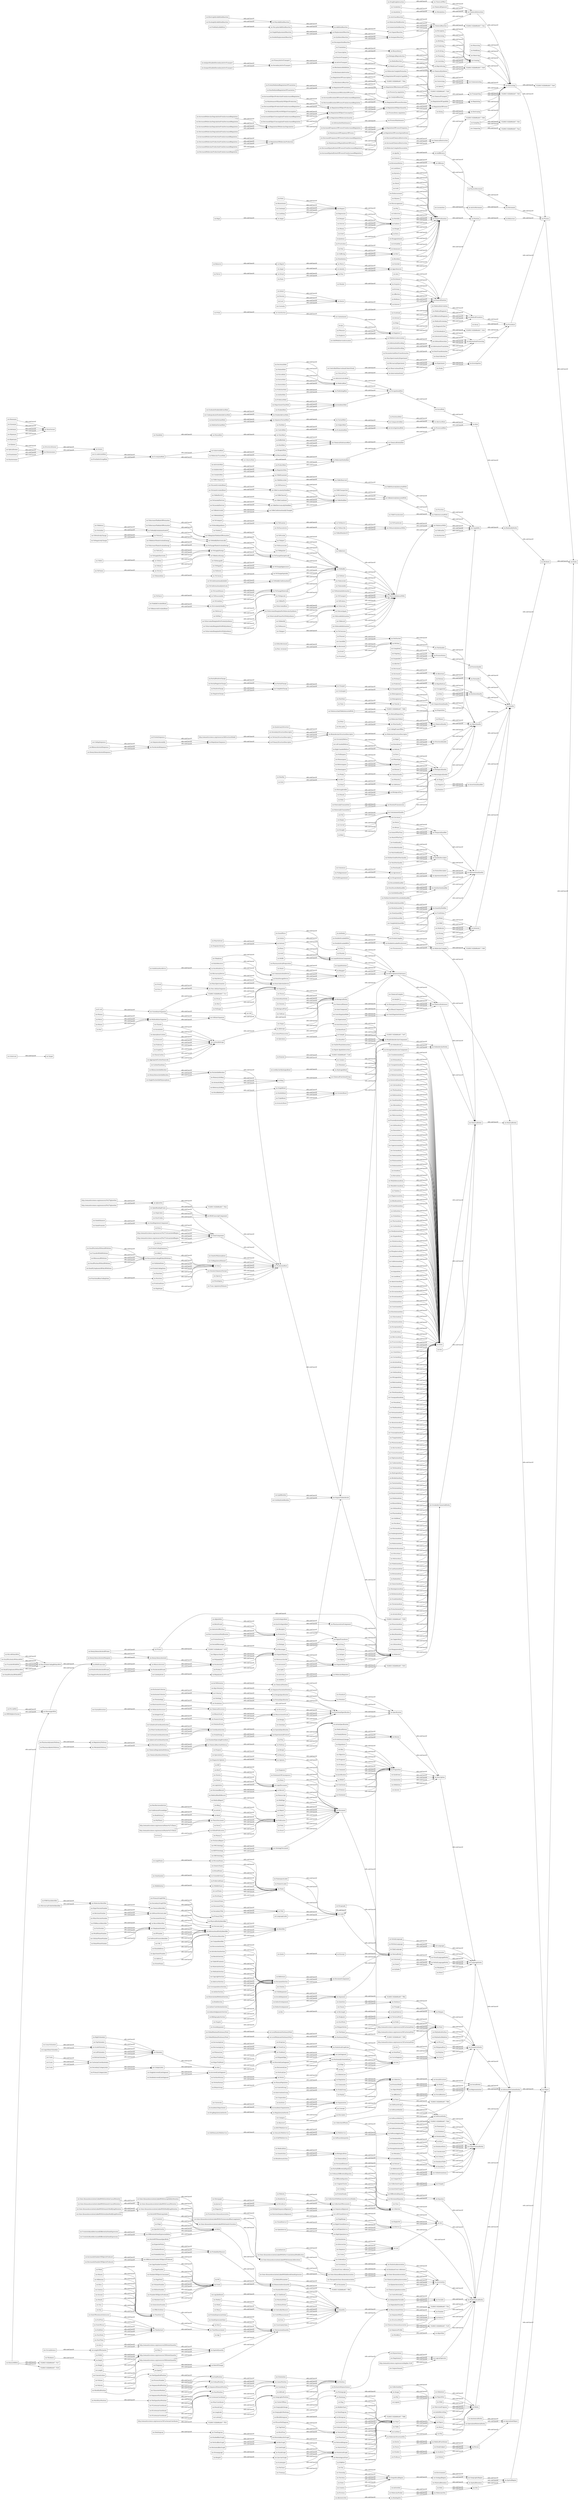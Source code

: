 digraph ar2dtool_diagram { 
rankdir=LR;
size="1000"
node [shape = rectangle, color="black"]; "sio:SecondMessenger" "sio:ToEmit" "sio:SmallCytoplasmicRNAscRNAGene" "sio:MeasurementScale" "sio:Flowchart" "sio:ErbiumAtom" "sio:Brief" "sio:CarbonAllotrope" "sio:DatabaseRow" "sio:ProcessualRole" "sio:FunctionalRnaCodingGene" "sio:Number" "sio:DiagnosticTest" "sio:Non-cellularOrganism" "sio:Receptor" "sio:ObjectModel" "sio:Angst" "sio:VariantRole" "sio:Slide" "sio:Speculation" "sio:X-axis" "sio:SequenceVariantRole" "sio:SoftwareVersionLabel" "sio:ToImmobilize" "sio:Finalized" "sio:ToPositivelyCharge" "sio:AmorphousCarbon" "sio:MedicalHealthRecord" "sio:PolarCoordinate" "sio:AcknowledgementsSection" "sio:Photograph" "sio:E.coli" "sio:UnunpentiumAtom" "sio:PhdThesis" "sio:Hysteria" "sio:Acid-baseReaction" "sio:PrimaryActiveTransport" "sio:UraniumAtom" "sio:Z-axis" "sio:MeitneriumAtom" "sio:PolygonalFace" "sio:SingleBond" "sio:Shame" "sio:InformationTranslation" "sio:Cell" "sio:Month" "sio:Ploidy" "sio:StartCodon" "sio:Perception" "sio:PositionallyOrientedLine" "sio:Model" "sio:SingleArrowedLineSegment" "sio:ChemicalSynthesisPathway" "sio:ToDescribe" "sio:Diamond" "sio:GeneticPolymorphism" "sio:GeneComponent" "sio:Label" "sio:AlphaHelix" "sio:Reasoning" "sio:RnaGene" "sio:Transcription" "sio:Always" "sio:CentralityMeasure" "sio:DarmstadtiumAtom" "sio:Misery" "sio:Affection" "sio:MulticellularOrganism" "sio:Capability" "sio:ActiveMovement" "sio:MolecularModification" "sio:HydrogenBond" "sio:Institute" "sio:Gene-diseaseAssociationLinkedWithSomaticModifyingMutation" "sio:MicroRNAmiRNA" "-5326fcf:162bb86a9e7:-7d17" "sio:CentrifugationPellet" "sio:LineSegment" "sio:DataCollection" "sio:Alive" "sio:Target" "sio:ALittleQuantifier" "sio:FigurePart" "sio:SequenceMotif" "sio:Paragraph" "sio:MaterialBoundary" "sio:Specimen" "sio:ToDecreaseTheRateOfFormation" "sio:Website" "sio:Pattern" "sio:TerminalPoint" "sio:InsertionVariantRole" "sio:StreetName" "sio:MajorTickMark" "sio:Diagnosis" "sio:ToDisassemble" "sio:Remorse" "sio:Polymer" "sio:ChargeQuality" "sio:CalciumAtom" "sio:ChemicalData" "sio:Year" "sio:Consonant" "sio:ThuliumAtom" "sio:DeoxyribonucleicAcidTemplate" "sio:BiochemicalPathway" "sio:ToIonize" "sio:Study" "sio:QuantityModifier" "sio:InformationDecoding" "sio:ChemicalTransport" "sio:Full" "sio:Plot" "sio:CollectionItem" "sio:DoubleBond" "sio:Set" "sio:SymportEnabledSecondaryActiveTransport" "sio:RegulatoryPathway" "sio:PolarSolvent" "sio:Curiosity" "sio:DisGeNETDiseaseSpecificity" "sio:ToTestAHypothesis" "sio:Female" "sio:UncertaintyValue" "sio:SolidStateHardDrive" "sio:EmptySet" "sio:Fullerene" "-5326fcf:162bb86a9e7:-7ef4" "sio:Image" "sio:Reagent" "sio:Organ" "sio:SequenceElementPosition" "sio:ProbabilityValue" "sio:Antigen" "sio:Predicted" "sio:Negationnot" "sio:Polyline" "sio:DimensionalQuantity" "sio:Quality" "sio:Statute" "sio:TextualEntity" "sio:Point" "sio:StudySubject" "sio:InformationProcessing" "sio:RegulationOfTranslation" "http://semanticscience.org/resource/5%27SpliceSite" "sio:ProfessorRole" "sio:Negative" "sio:ChemicalQuality" "sio:ChemicalReaction" "sio:RegulationOfTranscription" "sio:PositionalRole" "sio:HafniumAtom" "sio:Sample" "sio:SADIWebServiceInvocation" "sio:LogarithmicValueAxis" "-5326fcf:162bb86a9e7:-7e8a" "sio:LocalMinimumStationaryPoint" "sio:ToTransport" "sio:LogicalOperator" "sio:Normality" "sio:SecondaryGraphTitle" "sio:MicroarrayProbeSetIdentifier" "sio:FreeRadicalAddition" "sio:ToCharacterize" "sio:Affiliation" "sio:Humiliation" "sio:Experiment" "sio:Real" "sio:Male" "sio:StudyGroup" "sio:ChemicalNotation" "sio:Nullizygous" "sio:VanadiumAtom" "sio:SecondaryStructureDescriptor" "sio:Enzyme" "sio:Gene" "sio:Stereoisomer" "sio:Shock" "sio:SOAPWebService" "sio:ToLoseAnElectron" "sio:HomocyclicRing" "sio:CellularPhoneNumber" "http://semanticscience.org/resource/1DCartesianPoint" "sio:Count" "sio:BasePair" "sio:Equation" "sio:Concept" "http://semanticscience.org/resource/3DCartesianCoordinate" "sio:MaternallyTransmitted" "sio:Device" "sio:EndPosition" "sio:SiliconAtom" "sio:GadoliniumAtom" "sio:DisGeNETPleiotropyIndex" "sio:Bent" "sio:StandardDeviation" "sio:Metabolism" "-5326fcf:162bb86a9e7:-7df0" "sio:DecompositionReaction" "sio:Chemical-pathwayAssociation" "sio:Measuring" "sio:SecondaryCategoryAxis" "-5326fcf:162bb86a9e7:-7e7f" "sio:ApartmentNumber" "sio:TelluriumAtom" "sio:GeographicImage" "sio:Indifference" "sio:ToConformationallyActivate" "sio:Report" "sio:PrimaryGraphTitle" "sio:ReactantRole" "sio:DecreasedObjectConsumptionFromIncreasedRegulation" "sio:CommunicationDevice" "sio:Modifying" "sio:Day" "sio:PraseodymiumAtom" "sio:ToBePassivelyInteractedWith" "sio:AdministrativeRole" "sio:PatientRole" "sio:ToChangeAppearance" "sio:Mode" "sio:Legend" "sio:TertiaryStructureDescriptor" "sio:ToxinRole" "sio:NamespaceLabel" "sio:Clause" "sio:VersionedDataset" "sio:TruthValue" "sio:WordTree" "sio:ToBeModified" "sio:ToProduce" "sio:InterventionStudy" "sio:Resentment" "sio:MaterialEntity" "sio:GalliumAtom" "sio:ExperimentalProtocol" "sio:BetaStrand" "sio:Conversing" "sio:ExistenceQuality" "sio:BiochemicalReaction" "sio:StackedBarGraph" "sio:Namespace" "sio:ObservationalStudy" "sio:ToServeAsAPrimerForDNASynthesis" "sio:XenonAtom" "sio:MassSpectrometryExperiment" "sio:Ontology" "sio:IncreasedDurationOfProcessFromIncreasedRegulation" "sio:ToInteractWith" "sio:Letter" "sio:TemporalQualifier" "sio:Node" "sio:NumericLabel" "sio:GenomicSequenceVariant" "sio:Sick" "sio:Township" "sio:Week" "sio:ScaledValueAxis" "sio:Publication" "sio:BioinformaticData" "sio:Observing" "sio:SocialRole" "sio:CisRegulatoryElement" "sio:LawrenciumAtom" "sio:PredictedGene" "sio:Disposition" "sio:ProcessDown-regulation" "sio:Keyword" "sio:GeographicHeatmap" "sio:Weak" "sio:Pride" "sio:DeoxyribonucleicAcid" "sio:Mild" "sio:GenericName" "sio:Patent" "sio:ToBeActivated" "sio:SomeOfTheTime" "sio:BarGraph" "sio:ScientificData" "sio:ToInteractAndToBeInteractedWith" "sio:Process" "sio:Monosaccharide" "sio:MedicalIntervention" "sio:Frustration" "sio:Submolecule" "sio:RealizableEntity" "sio:SpatialRegion" "sio:Thickness" "sio:Birthing" "-5326fcf:162bb86a9e7:-7ce9" "sio:Notation" "sio:Behaviour" "sio:RegulationOfObjectConsumption" "sio:BibliographySection" "sio:PoloniumAtom" "sio:FamilyHistory" "sio:CodingSequence" "sio:CationPiInteraction" "sio:Antibody" "sio:RegulationOfMolecularProduction" "sio:SphericalCoordinateSystem" "sio:Epimer" "sio:Allele" "sio:Vowel" "sio:TextSpan" "sio:PassiveMovement" "sio:Note" "sio:Category" "sio:CoperniciumAtom" "sio:Mean" "sio:Statement" "sio:NucleicAcidSequence" "sio:Curved" "sio:ToBeConformationallyChanged" "sio:ChemicalFunctionalGroup" "sio:CovalentlyConnectedEntity" "sio:DeletionVariantRole" "sio:ToxicRole" "sio:Boldness" "sio:Disease" "sio:RNATranscript" "sio:ToBeAPartOf" "sio:Heterogeneous" "sio:Database" "sio:ToServeAs" "sio:ToReduceEnergy" "sio:BufferRole" "sio:PlateauLine" "sio:RegulationOfCatalyticCapability" "sio:T-statistic" "sio:TextSpanEndPosition" "sio:Pain" "sio:ProteinMediatedRegulationOfTranslation" "sio:MessengerRNA" "sio:Area" "sio:ToHeat" "sio:LengthOfPerimeter" "sio:Gene-diseaseAssociationLinkedWithPost-translationalModification" "sio:Acid" "sio:ToChangeSpatially" "sio:WrittenLanguage" "sio:Scatterplot" "sio:ToMeasure" "sio:Catalyst" "sio:ValueAxis" "sio:DifferenceInNumberOfObjectsProduced" "sio:ToContain" "sio:WebService" "sio:SmallNucleolarRNAsnoRNA" "sio:TherapeuticGene-diseaseAssociation" "sio:TestRole" "sio:Jealousy" "sio:Legislation" "sio:CollectionOfDocuments" "sio:Hermaphrodite" "sio:OWLOntology" "http://semanticscience.org/resource/3dStructureModel" "sio:Newspaper" "sio:Gene-diseaseAssociationLinkedWithModifyingMutation" "sio:URL" "sio:ForeignDatabaseKey" "sio:MolecularRegulator" "sio:MolecularComplexDissociation" "sio:ExclusionCriterion" "sio:ToDemagnify" "sio:VisualLanguageEntity" "sio:NucleicAcid" "sio:Likelihood" "sio:InformationContentEntity" "sio:GeolegalRegion" "sio:MaintenanceOfLevelOfObjectConsumption" "sio:Quadrilateral" "sio:MostOfTheTime" "sio:Metadata" "sio:PrimaryStructureDescriptor" "sio:MicroarrayDevice" "sio:ObjectQuality" "sio:VertexNormal" "sio:ToNegativelyCharge" "sio:ToCompare" "sio:CeriumAtom" "sio:InclusionCriterion" "sio:SeleniumAtom" "http://semanticscience.org/resource/1DExtentQuantity" "sio:ToInvestigate" "sio:DepartmentChairRole" "sio:DataPoint" "sio:MedicalReport" "sio:PlatinumAtom" "sio:ProcessMaintenance" "sio:Cellinformational" "sio:Graphite" "sio:VerticalLine" "sio:EmailAddress" "sio:Endpoint" "sio:Gene-diseaseAssociationLinkedWithGenomicAlterations" "sio:ToIngest" "sio:Environment" "sio:Guilt" "sio:ToBreathe" "sio:Address" "sio:MiddleInitial" "sio:Justification" "sio:ToGainAnElectron" "sio:RibonucleicAcidSequence" "sio:Name" "sio:PDBFile" "sio:Translation" "sio:BiomolecularStructureDescriptor" "sio:MatureMRNA" "sio:CofactorRole" "sio:DecreasedMolecularProductionFromDecreasedRegulation" "sio:CartesianCoordinate" "sio:Symbol" "sio:IonicCompound" "sio:EditedPublication" "sio:Strain" "sio:ToBeInhibited" "sio:DubniumAtom" "sio:MedicalData" "sio:Satisfaction" "sio:ToServeAsAHost" "sio:ToEncodeInformation" "sio:Homonym" "sio:CylindricalCoordinateSystem" "sio:Academic" "sio:Design" "sio:Chromosome" "sio:Minute" "sio:Morpheme" "sio:TextSpanStartPosition" "sio:UnigeneCluster" "sio:DecreasedFrequencyOfProcessFromIncreasedRegulation" "sio:IronAtom" "sio:Solvent" "sio:ToRecord" "sio:Isomer" "sio:ChemicalEntity" "sio:BoronAtom" "-5326fcf:162bb86a9e7:-7f53" "sio:Triangle" "sio:CompletelyQuantifier" "sio:Millenium" "sio:MolybdemumAtom" "sio:Ring" "sio:HomePhoneNumber" "sio:StructuralQuality" "sio:SocialEntity" "sio:GlassyCarbon" "sio:EndDate" "sio:MendeleviumAtom" "sio:ActiveSite" "sio:TinAtom" "sio:StatisticalGraph" "sio:Syndrome" "sio:MatrixChart" "sio:Non-proteinCodingRNAncRNAGene" "sio:Polygon" "sio:TimeInstant" "sio:Excerpt" "sio:MolecularComplex" "sio:StartDate" "sio:MagnesiumAtom" "sio:Mouse" "sio:Ovopub" "sio:Sentence" "sio:Gene-diseaseAssociationLinkedWithAlteredGeneExpression" "sio:Wonder" "sio:SoftwareApplication" "sio:AcademicOrganization" "sio:ToFilter" "sio:Predicting" "sio:StudentRole" "-5326fcf:162bb86a9e7:-7e02" "sio:ToModifyElectronically" "sio:Workflow" "sio:Speech" "sio:AromaticRing" "sio:Association" "sio:PageRange" "sio:Agreement" "sio:StudentAdvisorRole" "sio:TelevisionProgram" "sio:RhodiumAtom" "sio:PromethiumAtom" "sio:MolecularPocket" "http://semanticscience.org/resource/Implies-%3E" "sio:InvestigationalRole" "sio:Moderate" "sio:Attribute" "sio:ToIncreaseTheRateOfFormation" "sio:Synonym" "sio:IodineAtom" "sio:NickelAtom" "sio:Catabolism" "sio:ToBeCovalentlyModified" "sio:Circumference" "http://semanticscience.org/resource/2DCartesianPoint" "sio:ModeratelyQuantifier" "sio:ThesisDocument" "sio:StartPosition" "http://semanticscience.org/resource/Honor%27sThesis" "sio:Host" "sio:DrugRegulatoryAuthority" "sio:BinaryScale" "sio:VanDerWaalsInteraction" "sio:Embarassment" "sio:BiologicalEntity" "sio:ThoriumAtom" "sio:Variable" "sio:CarbonAtom" "sio:Doctor" "sio:Word" "sio:Novel" "sio:StartTime" "sio:NeodymiumAtom" "sio:MaximalValue" "sio:Catalog" "sio:DeoxyribonucleicAcidSequence" "sio:MolecularComplexFormation" "sio:Panic" "sio:Terror" "sio:NonpolarSolvent" "sio:DecimalScale" "sio:AggregatedCarbonNanorods" "sio:Article" "sio:NmrDevice" "sio:Argument" "sio:Premise" "sio:ToBeTransported" "sio:Poison" "sio:StudyDesign" "sio:AssertionalQualifier" "sio:OxygenAtom" "sio:PalladiumAtom" "sio:RubidiumAtom" "sio:MereologicalChart" "sio:BiologicalSex" "sio:IndependentVariable" "sio:DecreasedObjectProductionFromIncreasedRegulation" "sio:PhosphorusAtom" "sio:OccupationalRole" "sio:BookSeries" "sio:Question" "-5326fcf:162bb86a9e7:-7ee6" "sio:BrandName" "sio:RNATranscriptComponent" "sio:ToDecodeInformation" "sio:AntimonyAtom" "sio:CaliforniumAtom" "sio:Heatmap" "sio:Chapter" "sio:Inhibitor" "sio:ToInfect" "sio:Allotrope" "sio:RecordIdentifier" "sio:InformationalQuality" "sio:ToModifyConformationOf" "sio:IncreasedSpatialExtentOfProcessFromIncreasedRegulation" "sio:SingleDisplacementReaction" "sio:SpecializedMaterialEntity" "sio:TelephoneNumber" "sio:RheniumAtom" "sio:ProteinSequence" "sio:Substrate" "sio:Representation" "sio:MedicalRole" "sio:EpimerAssociation" "sio:SequenceVariationNotation" "sio:DecreasedDurationOfProcessFromIncreasedRegulation" "sio:SequenceAlignment" "sio:DiagnosticOpinion" "http://semanticscience.org/resource/3%27SpliceSite" "sio:Cancelled" "sio:Hour" "sio:ToBeExamined" "sio:ToConsume" "sio:ArgonAtom" "sio:Osmosis" "sio:PublisherRole" "sio:LeadAtom" "sio:IncreasedObjectProductionFromIncreasedRegulation" "sio:LineGraph" "sio:ChemicalDestruction" "sio:AntiportEnabledSecondaryActiveTransport" "sio:Carbohydrate" "sio:MRNASpliceVariant" "sio:Gratitude" "sio:ToReduce" "sio:GeneRegulatoryComponent" "sio:Email" "sio:ToBoil" "sio:Criterion" "sio:GeographicRegion" "sio:ToBeCleaved" "sio:ToCombine" "sio:AmericiumAtom" "sio:Quote" "sio:Entity" "sio:BiologicalQuality" "sio:OsmiumAtom" "sio:ZirconiumAtom" "sio:RegulationOfProcessFrequency" "sio:PartialDifferentialEquation" "sio:StrontiumAtom" "sio:LegalName" "sio:IncreasedMolecularProductionFromDecreasedRegulation" "sio:ExcellentQuality" "sio:ChemicalComplex" "sio:InformationMaintenance" "sio:Quantity" "sio:RDFSOntology" "sio:Patient" "sio:BindingSite" "sio:PersonalName" "sio:Apathy" "sio:Antonym" "sio:Collective" "sio:Telephone" "sio:EvolutionaryLineage" "sio:SingleNucleotidePolymorphism" "sio:ToBindTo" "sio:QualityDescriptor" "sio:Protein" "sio:UniqueIdentifier" "sio:Conclusion" "sio:ToMagnify" "sio:InterventionGroup" "sio:Disjunctionor" "sio:ActiveTransport" "sio:MultipleSequenceAlignment" "sio:FusionGene-diseaseAssociation" "sio:InCHINotation" "sio:Virtual" "sio:Signal" "sio:ActiniumAtom" "sio:MereologicalQuality" "sio:PositionalIdentifier" "sio:Fear" "sio:Rigid" "sio:Gene-diseaseAssociationLinkedWithSusceptibilityMutation" "sio:RibonucleotideResidue" "sio:Hypothesis" "-5326fcf:162bb86a9e7:-7fce" "sio:DataSeries" "sio:Descriptor" "sio:Width" "sio:GeneticData" "sio:Evolving" "sio:Territory" "-5326fcf:162bb86a9e7:-7d8b" "sio:PharmaceuticalComponent" "sio:HardDiskDrive" "sio:LeftClosedInterval" "sio:Intersection" "-5326fcf:162bb86a9e7:-7e49" "sio:CompleteCharge" "sio:ComputationalEntity" "sio:LinearPosition" "sio:SmallNucleolarRNAsnoRNAGene" "sio:SignalTransducer" "sio:SpatialBoundary" "sio:MutualDisposition" "sio:UnutriumAtom" "sio:PublishingRole" "sio:EinsteiniumAtom" "sio:Buffer" "sio:ChlorineAtom" "sio:Y-axis" "sio:MolecularStructure" "sio:NucleotideResidue" "sio:Contempt" "sio:Hyponym" "sio:Gesturing" "sio:PieChart" "sio:Oligosaccharide" "sio:VerbalLanguageEntity" "sio:Organism" "sio:Age" "sio:CrystalStructure" "sio:Dying" "sio:Vector" "-5326fcf:162bb86a9e7:-7e35" "sio:CodingFrameOffset" "sio:Virus" "sio:AuthorList" "sio:RegulationOfMolecularQuantity" "sio:Co-enzymeRole" "sio:Sequence" "sio:Row" "sio:ToBeObserved" "sio:SpecializedObject" "sio:Completed" "sio:MinorTickMark" "sio:ToAddACovalentBond" "sio:TickMark" "sio:DeoxyribonucleicAcidPrimer" "sio:BinaryCompound" "sio:SequenceStartPosition" "sio:Transporting" "sio:DatabaseEntry" "sio:ActiveIngredient" "sio:Tissue" "sio:CollectionOfPoints" "sio:Arousal" "sio:PolyhedralSurface" "sio:TechnetiumAtom" "sio:Interacting" "sio:Streamgraph" "sio:Hope" "sio:Dendrogram" "sio:MicroarrayExperiment" "sio:Purpose" "sio:EuropiumAtom" "sio:Charged" "sio:RnaMediatedRegulationOfTranslation" "sio:DiscussionSection" "sio:Molecule" "sio:VeryGoodQuality" "sio:Gene-diseaseBiomarkerAssociation" "sio:Slope" "sio:OrganicMolecule" "sio:Healthy" "sio:IsomerizationReaction" "sio:SulfurAtom" "sio:CenterOfMass" "sio:SecondaryActiveTransport" "sio:ControlRole" "sio:DrugDrugInteraction" "sio:ToRetrieve" "sio:ToServeAsATemplateForProteinSynthesis" "sio:Homogeneous" "sio:IncreasedFrequencyOfProcessFromIncreasedRegulation" "-5326fcf:162bb86a9e7:-7dd4" "sio:StatementOfConsequence" "sio:DirectedAcyclicGraph" "sio:SemanticWebService" "sio:TransferRNAtRNAGene" "sio:DimensionlessQuantity" "sio:Line-barGraph" "sio:ToFreeze" "sio:Love" "sio:Specification" "sio:ProcessStatus" "-5326fcf:162bb86a9e7:-7d18" "sio:Operon" "sio:RadioReceiver" "sio:StackGraph" "sio:StopCodon" "sio:DataCollectionDevice" "sio:ToChangeMaterially" "sio:Dead" "sio:Hypothetical" "sio:ComparativeRole" "sio:Hypernym" "sio:Book" "sio:RegulationOfProcess" "sio:State" "sio:LeftValueAxis" "sio:PhraseNetDiagram" "sio:MercuryAtom" "sio:Messenger" "sio:NucleicAcidPart" "sio:Title" "sio:PartialCharge" "sio:Media" "sio:Arc" "sio:Drug" "sio:ValidatedGene" "sio:FranciumAtom" "sio:NomimalScale" "sio:ToBeAMemberOf" "sio:Happiness" "sio:PrimaryCategoryAxis" "sio:CentrifugationSubstance" "sio:AcademicRole" "sio:CaesiumAtom" "sio:CobaltAtom" "sio:Shape" "sio:RESTWebService" "sio:Pseudogene" "sio:ToModify" "sio:Standard" "sio:Shyness" "sio:Pre-mRNA" "-5326fcf:162bb86a9e7:-7d2e" "sio:ProductRole" "sio:ToSeparate" "sio:RevisionNumber" "sio:ToInject" "sio:Pathway" "sio:Joy" "sio:ToFluoresce" "sio:Ethnicity" "sio:Edge" "sio:SoundArgument" "sio:NeitherGoodNorPoorQuality" "sio:SoftwareMethod" "sio:RegulationOfCapability" "sio:BiopolymerSequence" "sio:ExpectedValue" "sio:PDBRecordIdentifier" "sio:Homozygous" "sio:Creating" "sio:Idea" "sio:Co-substrateRole" "sio:Analyte" "sio:DocumentTitle" "sio:CuriumAtom" "sio:ToExcite" "sio:CategoryAxis" "-5326fcf:162bb86a9e7:-7d4a" "sio:PassiveTransport" "sio:CopyNumberVariation" "sio:OntologyDocument" "sio:ParentalTransmission" "sio:AstatineAtom" "sio:Uncharged" "sio:GeneSymbol" "sio:Right-handedHelical" "-5326fcf:162bb86a9e7:-7c82" "sio:TransferRNAtRNA" "sio:HostRole" "sio:SecretaryRole" "sio:PaternallyTransmitted" "sio:Algorithm" "sio:IPNumber" "sio:ToStore" "sio:Objective" "sio:Orientation" "sio:Diffusion" "sio:ProteinFamily" "sio:UserAccount" "sio:ToCool" "sio:VersionLabel" "sio:ElectrophilicAdditionReaction" "sio:KryptonAtom" "sio:SmallCytoplasmicRNAscRNA" "sio:ToIncreaseTheActivationEnergy" "sio:Axis" "sio:ToBeCombined" "sio:BrownianMotion" "sio:Interval" "sio:Fictional" "sio:Community" "sio:Worry" "sio:Speed" "sio:RegulationOfProcessSpatialExtent" "sio:BiochemicalActivation" "sio:BlockHistogram" "sio:FullDisagreement" "sio:SodiumAtom" "sio:PostalCode" "sio:Reference" "sio:StatusDescriptor" "sio:Prognosis" "sio:SecondaryTitle" "sio:Toxicity" "sio:Journal" "sio:MaintenanceOfSpatialExtentOfProcess" "sio:Wave" "sio:IntegerScale" "sio:NitrogenAtom" "sio:LiteratureCuration" "-5326fcf:162bb86a9e7:-7e66" "sio:ToOxidize" "sio:Person" "sio:MedicalDiagnosis" "sio:Evidence" "sio:Annotation" "sio:GeopoliticalRegion" "sio:Coordinate" "sio:BiologicalReproduction" "sio:NurseRole" "sio:FunctionalSpecification" "sio:BiologicalData" "sio:Ongoing" "sio:File" "sio:ToModifyOxidationStateOf" "sio:OrganicSubmolecule" "sio:OrganicReaction" "sio:Written" "sio:Concentration" "sio:BohriumAtom" "sio:AudioRecording" "sio:ContainmentQuality" "sio:StructuralMotif" "sio:DirectedLineSegment" "-5326fcf:162bb86a9e7:-7f82" "sio:CollectionOvopub" "sio:Histogram" "sio:Discouragement" "sio:Column" "sio:LeftOpenInterval" "sio:Figure" "sio:Polypeptide" "sio:Median" "sio:Depth" "sio:SoftwareLibrary" "sio:DecreasedSpatialExtentOfProcessFromDecreasedRegulation" "sio:WordEndPosition" "sio:MassSpectrometer" "sio:BottomValueAxis" "sio:Heterozygous" "sio:Investigation" "sio:Pity" "sio:OrdinalPosition" "sio:DiffusionEquation" "sio:Sampling" "sio:HomogeneousSubstance" "sio:MostlyQuantifier" "sio:Volume" "sio:LowBarrierHydrogenBond" "sio:Dataset" "sio:Biosynthesis" "sio:AssertionOvopub" "sio:Straight" "sio:Increased" "sio:Solute" "sio:DecreasedMolecularDegradationFromDecreasedRegulation" "sio:ToBeElectronicallyModified" "sio:Indecision" "sio:MovementEquation" "sio:Comment" "sio:Parameter" "sio:PageNumber" "sio:IndiumAtom" "sio:Grief" "sio:TermVariant" "sio:ProteinCodingGene" "sio:Organization" "sio:EthnicGroup" "sio:TripleBond" "sio:Ion" "sio:TagCloud" "sio:FullAgreement" "sio:IncreaseInNumberOfObjectsProduced" "sio:PolarCoordinateSystem" "sio:IntroductionSection" "sio:ProstheticGroupRole" "sio:Rage" "sio:DoctorRole" "sio:StandardScore" "sio:Regret" "sio:Description" "sio:TextQuality" "sio:YtterbiumAtom" "sio:Zygosity" "sio:Race" "sio:Surprise" "sio:Atom" "sio:LocalMaximumStationaryPoint" "sio:Depression" "sio:ToCovalentlyModify" "sio:PositiveEmotion" "sio:ReagentRole" "sio:DentistRole" "-5326fcf:162bb86a9e7:-7f69" "sio:ToBeRecorded" "sio:StatisticalAssociation" "sio:HeterocyclicRing" "sio:IncreasedMolecularDegradationFromDecreasedRegulation" "sio:DataAnalysis" "sio:DataItem" "sio:OpticalIsomer" "sio:PreferredName" "sio:UnunquadiumAtom" "sio:SpecificGravity" "sio:Citation" "sio:ChemicalStructure" "sio:NeonAtom" "sio:ThalliumAtom" "sio:Union" "sio:Diary" "sio:PartialPositiveCharge" "sio:Desire" "sio:ResultsSection" "sio:PolarQuality" "sio:VeryDissatisfiedQualifier" "sio:NucleophilicAdditionReaction" "sio:Role" "sio:Line" "sio:GermaniumAtom" "sio:PoisonRole" "sio:DecreasedMolecularDegradationFromIncreasedRegulation" "sio:Genotype" "sio:ReferencingCell" "sio:TreeDiagram" "sio:Map" "sio:SequenceProfile" "sio:Syllable" "sio:LanguageEntity" "sio:BubbleChart" "sio:ConferenceProceedings" "sio:CarbohydrateResidue" "sio:ScientificName" "sio:ToExamine" "sio:RibonucleicAcid" "sio:ProcessUp-regulation" "sio:DocumentComponent" "sio:MolecularTracerRole" "sio:RadiumAtom" "sio:Terminology" "sio:DisplacementReaction" "sio:StatisticalGraphLine" "sio:DoubleStrandedRNA" "sio:ToProvide" "sio:DifferentialGeneExpressionRatio" "sio:True" "sio:ToReduceTheActivationEnergy" "sio:Hemizygous" "sio:XCartesianCoordinate" "sio:TimeInterval" "sio:TimeMeasurement" "sio:Supernatant" "sio:CollectionOf3dMolecularStructureModels" "sio:AluminiumAtom" "sio:VeryPoorQuality" "sio:ToSupplyElectricity" "sio:ToExtract" "sio:PharmacokineticPathway" "sio:MolecularEntityRole" "sio:InfiniteLine" "sio:Country" "sio:Monomer" "sio:Ratio" "sio:TableOfContents" "sio:RateOfChange" "sio:TitaniumAtom" "sio:Planning" "sio:Planned" "sio:Activator" "sio:MaterialsSection" "sio:Trans-regulatoryElement" "sio:UnunseptiumAtom" "sio:DecreasedMolecularProductionFromIncreasedRegulation" "sio:Enantiomer" "sio:TungstenAtom" "sio:Chemical-geneAssocation" "sio:Strong" "http://semanticscience.org/resource/3DExtentQuantity" "sio:History" "sio:Pathogen" "sio:Class" "sio:MaintenanceOfQuantityOfObjectProduction" "sio:ToObserve" "sio:NumberOfObjectsConsumed" "sio:MeasurementValue" "sio:Disgust" "sio:IncreasedMolecularDegradationFromIncreasedRegulation" "sio:AminoAcid" "sio:SocialRelation" "sio:PlutoniumAtom" "sio:SmallNuclearRNAsnRNA" "sio:RegulationOfBiochemicalProcess" "sio:Gene-diseaseAssociation" "sio:ControlGroup" "sio:IonicInteraction" "sio:SubcellularEntity" "sio:SubmolecularEntity" "sio:Empty" "sio:ProteinExpressionValue" "sio:OrderedList" "sio:SynthesisReaction" "sio:Intron" "sio:Polar" "sio:LanguageLabel" "sio:MethodsSection" "sio:ClinicalTrial" "sio:HgvsNotation" "sio:Communicating" "sio:CopyrightSection" "sio:Phrase" "sio:SpliceSite" "sio:FaxNumber" "sio:CircularlyHelical" "sio:ToDisassociate" "sio:WeakSubmolecularComponent" "sio:DateOfDatabaseSubmission" "sio:Sadness" "sio:BariumAtom" "sio:MinorVersionNumber" "sio:InformationalEntityIdentifier" "sio:AgreementQuality" "sio:DependentVariable" "sio:IncreasedMolecularProductionFromIncreasedRegulation" "-5326fcf:162bb86a9e7:-7eae" "sio:Issue" "sio:Language" "sio:PolyhedralSkeleton" "sio:UnunoctiumAtom" "sio:ToChangeTheActivationEnergy" "http://semanticscience.org/resource/2DExtentQuantity" "sio:Movement" "sio:NeptuniumAtom" "sio:Radar" "sio:DataStorageDevice" "sio:SofwareExecution" "sio:ToServeAsATemplateForRNASynthesis" "sio:ControlVariable" "sio:Disordered" "sio:SatisfiedQualifier" "sio:Intensity" "sio:SubstrateRole" "sio:Placebo" "sio:InvalidArgument" "sio:ToDistort" "sio:DocumentSection" "sio:Height" "sio:Regulating" "sio:ZCartesianCoordinate" "sio:Recipe" "sio:Chart" "sio:Base" "sio:Proposition" "sio:OBOOntology" "sio:Definition" "sio:Haplotype" "sio:ToAssociate" "sio:Dipole-dipoleInteraction" "sio:VennDiagram" "sio:Destroying" "sio:Envy" "sio:PositiveCharge" "sio:Position" "sio:CadmiumAtom" "sio:VersionedRecord" "sio:LastName" "sio:Genome" "sio:CellularOrganism" "sio:RedoxReaction" "sio:SADISemanticWebService" "sio:GraduateStudentAdvisorRole" "sio:StandardOperatingProcedure" "sio:GlobalMaximalStationaryPoint" "sio:TerbiumAtom" "sio:PH" "sio:ProbabilityMeasure" "sio:VerticalBarGraph" "sio:SignLanguage" "sio:Consensus" "sio:NeitherSatisfiedOrDissatisfiedQualifier" "sio:Emotion" "sio:LegalDocument" "sio:HydrogenAtom" "sio:Hunger" "sio:Loathing" "sio:BerkeliumAtom" "sio:Fatal" "-5326fcf:162bb86a9e7:-7cda" "sio:Rat" "sio:BiologicalFluid" "sio:Helicity" "sio:CatalyzedReaction" "sio:TantalumAtom" "sio:BaseStack" "sio:DoubleStrandedDNA" "sio:AromaticBond" "sio:Family" "sio:ProteinPart" "sio:MedicalProcedure" "sio:ToBeInteractedWith" "sio:Annoyance" "sio:FermiumAtom" "sio:PrimaryDatabaseKey" "sio:MolecularSite" "sio:PageTotal" "sio:Corporation" "sio:DissatisfiedQualifier" "sio:Disappointment" "sio:CarbonNanofoam" "sio:ChemicalIdentifier" "sio:NegativeEmotion" "sio:Curvature" "sio:Population" "sio:HorizontalBarGraph" "sio:AbstractSection" "sio:Answer" "sio:ArrowedLineSegment" "sio:ToRegulate" "-5326fcf:162bb86a9e7:-7cc1" "sio:LipidResidue" "sio:ProteinCodingSequence" "-5326fcf:162bb86a9e7:-7f85" "sio:EndTime" "sio:ChemicalSubstance" "sio:Irritability" "sio:DysprosiumAtom" "sio:NiobiumAtom" "sio:MajorVersionNumber" "sio:BismuthAtom" "sio:Table" "sio:DataTransformation" "sio:IridiumAtom" "sio:DropLine" "sio:FluorineAtom" "sio:Learning" "sio:Chaoite" "sio:Character" "sio:Abnormal" "sio:Locomotion" "sio:BookVolume" "sio:ToIdentify" "-5326fcf:162bb86a9e7:-7d33" "sio:GeneExpressionValue" "sio:Dose" "sio:AnatomicalEntity" "sio:NumericScale" "sio:Record" "sio:DefaultParameter" "sio:Exon" "sio:GoldAtom" "sio:False" "sio:Manual" "sio:ZincAtom" "http://semanticscience.org/resource/3%27UntranslatedRegion" "sio:InformationEncoding" "sio:YttriumAtom" "-5326fcf:162bb86a9e7:-7e0c" "sio:Reviewed" "sio:IncreasingLine" "sio:NegativeCharge" "sio:IncreasedObjectConsumptionFromIncreasedRegulation" "sio:SeaborgiumAtom" "sio:AminoAcidResidue" "sio:Pleasure" "sio:EvaluationRole" "sio:Peer-reviewed" "sio:SoundWave" "sio:Anger" "sio:Awe" "sio:InductiveArgument" "sio:Longitude" "http://semanticscience.org/resource/5%27UntranslatedRegion" "sio:LiquidSolutionComponent" "sio:Curve" "sio:MiddleName" "sio:Student" "sio:SpatialQuantity" "sio:Nurse" "sio:Length" "sio:Non-proteinCodingRNAncRNA" "sio:HassiumAtom" "sio:MolecularOrbital" "sio:ChemicalExposure" "sio:ChemicalSynthesis" "sio:ToCleave" "sio:Correlation" "sio:Intent" "sio:Procedure" "sio:ToConformationallyInhibit" "sio:GeographicPosition" "sio:ToGainACovalentBond" "sio:DifferentialEquation" "sio:FirstName" "sio:SoftwareProcessIdentifier" "sio:MembraneTransport" "sio:PrimaryTitle" "sio:StationaryPoint" "sio:PoorQuality" "sio:PeerReviewedArticle" "sio:HolmiumAtom" "sio:RegulationOfMolecularDegradation" "sio:Site" "sio:Phenotype" "sio:ChemicalEntityRole" "sio:RegulationOfObjectProduction" "sio:Professor" "sio:DoubleStrandedNucleicAcid" "sio:DisulfideBond" "sio:RegulationOfProcessDuration" "sio:Bill" "sio:MolecularStructureFile" "sio:Suspended" "sio:SoftwareScript" "sio:ChemicalSubstanceRole" "sio:Treemap" "sio:ToBeActivelyInteractedWith" "sio:RutherfordiumAtom" "sio:ChemicalDegradationPathway" "sio:BiochemicalInhibition" "sio:SequenceEndPosition" "sio:ToChangeEnergetically" "sio:DecreasingLine" "sio:Belief" "sio:Despair" "sio:DoubleArrowedLineSegment" "sio:ClosedInterval" "sio:CartesianCoordinateAxis" "sio:ToSupplyEnergy" "sio:Comparing" "sio:SilverAtom" "sio:Dread" "sio:Diastereomer" "sio:DeoxyribonucleotideResidue" "sio:SetItem" "sio:Ray" "sio:HeliumAtom" "sio:Excitement" "sio:ChemicalEffect" "sio:UnicellularOrganism" "sio:DocumentVersion" "sio:MedicalHistory" "sio:Anabolism" "sio:EditorReviewed" "sio:RightOpenInterval" "sio:SequenceAssembly" "sio:Collection" "sio:LogLikelihood" "sio:ElectronicStructure" "sio:NegativeNucleicAcidStrand" "sio:ToLoseACovalentBond" "sio:EffectiveDose" "sio:University" "sio:RightValueAxis" "sio:CartesianCoordinateSystem" "sio:Suffering" "sio:CovalentBond" "sio:DecreaseInNumberOfObjectsProduced" "sio:VolumeNumber" "sio:Ionsdaleite" "sio:InhibitorRole" "sio:ToCauseDisease" "sio:Boxplot" "sio:Century" "sio:CorrespondenceSection" "sio:PolygonEdge" "sio:Bar" "sio:Interest" "sio:Province" "sio:Euphoria" "sio:SoftwareModule" "sio:ProcessModel" "sio:NobeliumAtom" "sio:DatabaseColumn" "sio:Non-polar" "sio:LanthanumAtom" "sio:CompositionalQuality" "sio:Second" "sio:Never" "sio:Contentment" "sio:RegulationOfObjectQuantity" "sio:GlobalMinimalStationaryPoint" "sio:Hurt" "sio:BromineAtom" "sio:StructuralIsomer" "sio:PhysicalEntityIdentifier" "sio:OrdinaryDifferentialEquation" "sio:Gene-diseaseAssociationLinkedWithGeneticVariation" "sio:CellularQuality" "sio:PharmaceuticalPreparation" "sio:NoneQuantifier" "sio:DifferentialDiagnosis" "sio:TextualChart" "sio:CurveSegment" "sio:RadonAtom" "sio:ExclusiveDisjunctionxor" "sio:Latitude" "sio:Apprehension" "sio:ToRegulateTheRateOfFormation" "sio:Boredom" "sio:Hate" "sio:Reason" "sio:MaintenanceOfFrequencyOfProcess" "sio:AbstractRole" "sio:Positive" "sio:Human" "sio:Manuscript" "sio:Gene-diseaseAssociationLinkedWithChromosomalRearrangement" "sio:Object" "sio:Suicidal" "sio:OpenInterval" "sio:SoftwareInterpreter" "sio:Post-translationalModification" "sio:QuaternaryStructure" "sio:ChemicalElement" "sio:ToRemoveACovalentBond" "sio:NonToxic" "sio:DeductiveArgument" "sio:Gene-diseaseAssociationLinkedWithGermlineModifyingMutation" "sio:Movie" "http://semanticscience.org/resource/Master%27sThesis" "sio:YCartesianCoordinate" "sio:AuthorSection" "sio:ListItem" "sio:UndergraduateStudentAdvisorRole" "sio:SpatialSpecification" "sio:Viroid" "sio:OrderedListItem" "sio:ToActivelyInteractWith" "sio:SamariumAtom" "sio:Normal" "sio:Lipid" "sio:Anxiety" "sio:Biopolymer" "sio:NotStarted" "http://semanticscience.org/resource/3DCartesianPoint" "sio:DatabaseKey" "sio:Reproducing" "sio:ChemicalReactionPathway" "sio:NucleicAcidStrand" "sio:DesignSpecification" "sio:TechnicalReport" "sio:EditionNumber" "sio:CellLine" "sio:DatabaseTable" "sio:NumberOfObjectsProduced" "sio:RibosomalRNAGene" "sio:CatalyticRole" "sio:MetabolicPathway" "sio:RoentgeniumAtom" "sio:RutheniumAtom" "sio:LifeStatus" "sio:T-statisticBasedDecreasedDifferentialGeneExpression" "sio:Passion" "sio:MaterialsAndMethodsSection" "sio:StartPoint" "sio:SubjectRole" "sio:Assay" "sio:VerbalLanguage" "sio:SatisfactionQualifier" "sio:ScandiumAtom" "sio:Dysfunction" "sio:WordStartPosition" "sio:Function" "sio:Frequency" "sio:RightClosedInterval" "sio:Lust" "sio:DateOfIssue" "sio:ChemicalInteraction" "sio:Rectangle" "-5326fcf:162bb86a9e7:-7e07" "sio:Fitness" "sio:T-statisticBasedIncreasedDifferentialGeneExpression" "sio:GanttChart" "sio:PartialNegativeCharge" "sio:UniqueCell" "sio:CharacterPosition" "sio:RegulatoryAuthority" "sio:ToServeAsATemplateForDNASynthesis" "sio:MedicalScreening" "sio:NetworkDiagram" "sio:DatabaseCross-reference" "sio:WebPage" "sio:List" "sio:Structure" "sio:PairwiseSequenceAlignment" "sio:Document" "sio:ProteinComplex" "sio:PositiveNucleicAcidStrand" "sio:Booklet" "sio:Gene-diseaseAssociationLinkedWithGermlineCausalMutation" "sio:Periodical" "sio:PolarAdditionReaction" "sio:ToLuminesce" "sio:AllostericSite" "sio:BookSection" "sio:ChromiumAtom" "sio:Opinion" "sio:Non-polarAdditionReaction" "sio:InorganicReaction" "sio:ToAssemble" "sio:Disagreement" "sio:ProteinDomain" "sio:SoftwareEntity" "sio:ToBeTranslocated" "sio:ProcessNumber" "sio:ParameterizedDataTransformation" "sio:AcademicDepartment" "sio:Vocabulary" "sio:ProcessQuality" "sio:Magazine" "sio:ActionSpecification" "sio:InactiveIngredient" "sio:SocialStructure" "sio:ProtactiniumAtom" "-5326fcf:162bb86a9e7:-7d39" "sio:Conjunctionand" "sio:Severe" "sio:RegulatorRole" "sio:OrganicPolymer" "sio:UnitOfMeasurement" "sio:Term" "sio:Worm" "sio:MolecularStructureDescriptor" "sio:Sorrow" "sio:Decreased" "sio:ValidArgument" "sio:PolygonVertex" "sio:OpenReadingFrame" "sio:ArsenicAtom" "sio:Draft" "sio:PDBChainIdentifier" "sio:PharmacodynamicPathway" "sio:City" "sio:Biologic" "sio:MedicalPractitioner" "sio:GoodQuality" "sio:ReferentCell" "sio:Chemical-diseaseAssociation" "sio:StrongSubmolecularComponent" "sio:Velocity" "sio:WorkPhoneNumber" "sio:Unsupported" "sio:MaintenanceOfDurationOfProcess" "sio:Identifier" "sio:Plan" "sio:AdditionReaction" "sio:Sum" "sio:Ecstasy" "sio:TrendLine" "sio:ToPassivelyInteractWith" "sio:PotassiumAtom" "sio:ToServeAsATemplateForMolecularSynthesis" "sio:ControlledObservationalCohortStudy" "sio:DnaGene" "sio:Mass" "sio:Gene-diseaseAssociationLinkedWithCausalMutation" "sio:FormalSpecification" "sio:DecreasedChemicalDestruction" "sio:LutetiumAtom" "sio:ToMaintainInformation" "sio:ExactCross-reference" "sio:MolecularIdentifier" "sio:BerylliumAtom" "sio:HeterogeneousSubstance" "sio:Toxic" "sio:Gene-diseaseAssociationLinkedWithSomaticCausalMutation" "sio:ToTranslocate" "sio:MemberCount" "sio:GeometricEntity" "sio:GenePromoter" "sio:AuthorRole" "sio:HumanPopulation" "sio:Blog" "sio:DoubleDisplacementReaction" "sio:Hole" "sio:ActivatorRole" "sio:SurfaceNormal" "sio:CopperAtom" "sio:Primer" "sio:LithiumAtom" "sio:GeneEnhancer" "sio:TopValueAxis" "sio:SmallNuclearRNAsnRNAGene" "sio:Aborted" "sio:ManganeseAtom" "sio:MathematicalEntity" "sio:IncreasedChemicalDestruction" "sio:Altitude" "sio:Slideshow" "sio:MinimalValue" "sio:UnunhexiumAtom" "sio:ToBeCompared" "sio:CoordinateSystem" "sio:WebServiceInvocation" "sio:HorizontalLine" "sio:AuthorContributionSection" "-5326fcf:162bb86a9e7:-7c88" "sio:LiquidSolution" "sio:CommonName" "sio:GenerationNumber" "sio:Hostility" "sio:Left-handedHelical" "sio:LinearValueAxis" "sio:Loneliness" ; /*classes style*/
	"sio:IridiumAtom" -> "sio:Atom" [ label = "rdfs:subClassOf" ];
	"sio:Treemap" -> "sio:MereologicalChart" [ label = "rdfs:subClassOf" ];
	"sio:PersonalName" -> "sio:Name" [ label = "rdfs:subClassOf" ];
	"sio:TextSpanStartPosition" -> "sio:StartPosition" [ label = "rdfs:subClassOf" ];
	"sio:LawrenciumAtom" -> "sio:Atom" [ label = "rdfs:subClassOf" ];
	"sio:Organ" -> "sio:BiologicalEntity" [ label = "rdfs:subClassOf" ];
	"sio:Variable" -> "sio:MathematicalEntity" [ label = "rdfs:subClassOf" ];
	"sio:LogarithmicValueAxis" -> "sio:ScaledValueAxis" [ label = "rdfs:subClassOf" ];
	"sio:SecondaryActiveTransport" -> "sio:ActiveTransport" [ label = "rdfs:subClassOf" ];
	"sio:ToTestAHypothesis" -> "sio:ToExamine" [ label = "rdfs:subClassOf" ];
	"sio:Translation" -> "sio:Biosynthesis" [ label = "rdfs:subClassOf" ];
	"sio:Irritability" -> "sio:NegativeEmotion" [ label = "rdfs:subClassOf" ];
	"sio:ToServeAsATemplateForProteinSynthesis" -> "sio:ToServeAsATemplateForMolecularSynthesis" [ label = "rdfs:subClassOf" ];
	"sio:Biosynthesis" -> "sio:ChemicalSynthesis" [ label = "rdfs:subClassOf" ];
	"sio:ToBeAPartOf" -> "sio:ToBeCombined" [ label = "rdfs:subClassOf" ];
	"sio:ZCartesianCoordinate" -> "sio:CartesianCoordinate" [ label = "rdfs:subClassOf" ];
	"sio:EditorReviewed" -> "sio:Reviewed" [ label = "rdfs:subClassOf" ];
	"sio:ZirconiumAtom" -> "sio:Atom" [ label = "rdfs:subClassOf" ];
	"sio:GoldAtom" -> "sio:Atom" [ label = "rdfs:subClassOf" ];
	"sio:ToRegulateTheRateOfFormation" -> "sio:ToRegulate" [ label = "rdfs:subClassOf" ];
	"sio:Co-substrateRole" -> "sio:Co-enzymeRole" [ label = "rdfs:subClassOf" ];
	"sio:ToExcite" -> "sio:ToSupplyEnergy" [ label = "rdfs:subClassOf" ];
	"sio:SpatialRegion" -> "sio:Object" [ label = "rdfs:subClassOf" ];
	"sio:HassiumAtom" -> "sio:Atom" [ label = "rdfs:subClassOf" ];
	"sio:ToServeAsATemplateForRNASynthesis" -> "sio:ToServeAsATemplateForMolecularSynthesis" [ label = "rdfs:subClassOf" ];
	"sio:BiologicalFluid" -> "sio:BiologicalEntity" [ label = "rdfs:subClassOf" ];
	"sio:ProcessStatus" -> "sio:ProcessQuality" [ label = "rdfs:subClassOf" ];
	"sio:Abnormal" -> "sio:Normality" [ label = "rdfs:subClassOf" ];
	"sio:ControlVariable" -> "sio:Variable" [ label = "rdfs:subClassOf" ];
	"sio:OrganicSubmolecule" -> "-5326fcf:162bb86a9e7:-7d39" [ label = "rdfs:subClassOf" ];
	"sio:OrganicSubmolecule" -> "sio:Submolecule" [ label = "rdfs:subClassOf" ];
	"sio:ResultsSection" -> "sio:DocumentSection" [ label = "rdfs:subClassOf" ];
	"sio:GeopoliticalRegion" -> "sio:GeolegalRegion" [ label = "rdfs:subClassOf" ];
	"sio:AgreementQuality" -> "sio:InformationalQuality" [ label = "rdfs:subClassOf" ];
	"sio:Never" -> "sio:TemporalQualifier" [ label = "rdfs:subClassOf" ];
	"sio:Collection" -> "sio:Set" [ label = "rdfs:subClassOf" ];
	"sio:CatalyticRole" -> "sio:RegulatorRole" [ label = "rdfs:subClassOf" ];
	"sio:MeitneriumAtom" -> "sio:Atom" [ label = "rdfs:subClassOf" ];
	"sio:Toxic" -> "sio:Toxicity" [ label = "rdfs:subClassOf" ];
	"sio:Reference" -> "sio:DocumentComponent" [ label = "rdfs:subClassOf" ];
	"sio:CollectionOvopub" -> "sio:Ovopub" [ label = "rdfs:subClassOf" ];
	"sio:PharmacokineticPathway" -> "sio:MetabolicPathway" [ label = "rdfs:subClassOf" ];
	"sio:InformationTranslation" -> "sio:InformationProcessing" [ label = "rdfs:subClassOf" ];
	"sio:Hyponym" -> "sio:TermVariant" [ label = "rdfs:subClassOf" ];
	"sio:MathematicalEntity" -> "sio:InformationContentEntity" [ label = "rdfs:subClassOf" ];
	"sio:Depth" -> "http://semanticscience.org/resource/1DExtentQuantity" [ label = "rdfs:subClassOf" ];
	"sio:ArrowedLineSegment" -> "sio:DirectedLineSegment" [ label = "rdfs:subClassOf" ];
	"sio:VerticalBarGraph" -> "sio:BarGraph" [ label = "rdfs:subClassOf" ];
	"sio:Line-barGraph" -> "sio:StatisticalGraph" [ label = "rdfs:subClassOf" ];
	"sio:HumanPopulation" -> "sio:Population" [ label = "rdfs:subClassOf" ];
	"sio:Ratio" -> "sio:DimensionlessQuantity" [ label = "rdfs:subClassOf" ];
	"sio:VerbalLanguage" -> "sio:Language" [ label = "rdfs:subClassOf" ];
	"sio:Intron" -> "sio:GeneComponent" [ label = "rdfs:subClassOf" ];
	"sio:Lust" -> "sio:Desire" [ label = "rdfs:subClassOf" ];
	"sio:ToRegulate" -> "sio:ToModify" [ label = "rdfs:subClassOf" ];
	"sio:Dendrogram" -> "sio:TreeDiagram" [ label = "rdfs:subClassOf" ];
	"sio:SofwareExecution" -> "sio:InformationProcessing" [ label = "rdfs:subClassOf" ];
	"sio:Environment" -> "sio:GeographicRegion" [ label = "rdfs:subClassOf" ];
	"sio:ToAssemble" -> "sio:ToActivelyInteractWith" [ label = "rdfs:subClassOf" ];
	"sio:Biologic" -> "sio:Drug" [ label = "rdfs:subClassOf" ];
	"sio:ActiniumAtom" -> "sio:Atom" [ label = "rdfs:subClassOf" ];
	"sio:CollectionOfDocuments" -> "sio:Collection" [ label = "rdfs:subClassOf" ];
	"sio:Allele" -> "sio:Gene" [ label = "rdfs:subClassOf" ];
	"sio:Ring" -> "sio:ChemicalFunctionalGroup" [ label = "rdfs:subClassOf" ];
	"sio:UnigeneCluster" -> "sio:Collection" [ label = "rdfs:subClassOf" ];
	"sio:CommunicationDevice" -> "sio:Device" [ label = "rdfs:subClassOf" ];
	"sio:Note" -> "sio:Document" [ label = "rdfs:subClassOf" ];
	"sio:Second" -> "sio:TimeInterval" [ label = "rdfs:subClassOf" ];
	"sio:Student" -> "sio:Academic" [ label = "rdfs:subClassOf" ];
	"sio:MetabolicPathway" -> "sio:BiochemicalPathway" [ label = "rdfs:subClassOf" ];
	"sio:RoentgeniumAtom" -> "sio:Atom" [ label = "rdfs:subClassOf" ];
	"sio:CarbonAtom" -> "sio:Atom" [ label = "rdfs:subClassOf" ];
	"sio:ObservationalStudy" -> "sio:Experiment" [ label = "rdfs:subClassOf" ];
	"sio:DecreasedMolecularProductionFromDecreasedRegulation" -> "sio:RegulationOfMolecularProduction" [ label = "rdfs:subClassOf" ];
	"sio:Pre-mRNA" -> "sio:MessengerRNA" [ label = "rdfs:subClassOf" ];
	"sio:Mass" -> "sio:SpatialQuantity" [ label = "rdfs:subClassOf" ];
	"sio:InterventionStudy" -> "sio:Experiment" [ label = "rdfs:subClassOf" ];
	"sio:OsmiumAtom" -> "sio:Atom" [ label = "rdfs:subClassOf" ];
	"sio:TelluriumAtom" -> "sio:Atom" [ label = "rdfs:subClassOf" ];
	"sio:MedicalDiagnosis" -> "sio:MedicalProcedure" [ label = "rdfs:subClassOf" ];
	"sio:HydrogenBond" -> "sio:WeakSubmolecularComponent" [ label = "rdfs:subClassOf" ];
	"sio:EuropiumAtom" -> "sio:Atom" [ label = "rdfs:subClassOf" ];
	"sio:Namespace" -> "sio:ComputationalEntity" [ label = "rdfs:subClassOf" ];
	"sio:ActionSpecification" -> "sio:Specification" [ label = "rdfs:subClassOf" ];
	"sio:GlobalMinimalStationaryPoint" -> "sio:LocalMinimumStationaryPoint" [ label = "rdfs:subClassOf" ];
	"sio:ToModifyConformationOf" -> "sio:ToModify" [ label = "rdfs:subClassOf" ];
	"sio:OrdinalPosition" -> "sio:LinearPosition" [ label = "rdfs:subClassOf" ];
	"sio:SoftwareScript" -> "sio:SoftwareEntity" [ label = "rdfs:subClassOf" ];
	"sio:Hope" -> "sio:PositiveEmotion" [ label = "rdfs:subClassOf" ];
	"sio:SequenceProfile" -> "sio:Pattern" [ label = "rdfs:subClassOf" ];
	"sio:PositiveNucleicAcidStrand" -> "sio:NucleicAcidStrand" [ label = "rdfs:subClassOf" ];
	"sio:Antonym" -> "sio:TermVariant" [ label = "rdfs:subClassOf" ];
	"sio:ToModify" -> "sio:ToActivelyInteractWith" [ label = "rdfs:subClassOf" ];
	"sio:IncreasedSpatialExtentOfProcessFromIncreasedRegulation" -> "sio:RegulationOfProcessSpatialExtent" [ label = "rdfs:subClassOf" ];
	"sio:NucleotideResidue" -> "sio:NucleicAcidPart" [ label = "rdfs:subClassOf" ];
	"sio:RibonucleicAcid" -> "sio:NucleicAcid" [ label = "rdfs:subClassOf" ];
	"sio:DifferentialGeneExpressionRatio" -> "sio:Ratio" [ label = "rdfs:subClassOf" ];
	"sio:SpatialSpecification" -> "sio:FunctionalSpecification" [ label = "rdfs:subClassOf" ];
	"sio:CadmiumAtom" -> "sio:Atom" [ label = "rdfs:subClassOf" ];
	"sio:PolarAdditionReaction" -> "sio:AdditionReaction" [ label = "rdfs:subClassOf" ];
	"sio:Rage" -> "sio:Anger" [ label = "rdfs:subClassOf" ];
	"sio:SingleArrowedLineSegment" -> "sio:ArrowedLineSegment" [ label = "rdfs:subClassOf" ];
	"sio:PolarCoordinateSystem" -> "sio:CoordinateSystem" [ label = "rdfs:subClassOf" ];
	"sio:StationaryPoint" -> "sio:DataPoint" [ label = "rdfs:subClassOf" ];
	"sio:UnitOfMeasurement" -> "sio:Quantity" [ label = "rdfs:subClassOf" ];
	"sio:AcademicOrganization" -> "sio:Organization" [ label = "rdfs:subClassOf" ];
	"sio:DocumentTitle" -> "sio:Title" [ label = "rdfs:subClassOf" ];
	"sio:DataCollection" -> "sio:InformationProcessing" [ label = "rdfs:subClassOf" ];
	"sio:Epimer" -> "sio:Stereoisomer" [ label = "rdfs:subClassOf" ];
	"sio:Dipole-dipoleInteraction" -> "sio:WeakSubmolecularComponent" [ label = "rdfs:subClassOf" ];
	"sio:Argument" -> "-5326fcf:162bb86a9e7:-7f82" [ label = "rdfs:subClassOf" ];
	"sio:Argument" -> "sio:Proposition" [ label = "rdfs:subClassOf" ];
	"sio:BottomValueAxis" -> "sio:ValueAxis" [ label = "rdfs:subClassOf" ];
	"sio:ProteinSequence" -> "sio:BiopolymerSequence" [ label = "rdfs:subClassOf" ];
	"sio:DentistRole" -> "sio:MedicalRole" [ label = "rdfs:subClassOf" ];
	"sio:Supernatant" -> "sio:CentrifugationSubstance" [ label = "rdfs:subClassOf" ];
	"sio:BiochemicalPathway" -> "sio:ChemicalReactionPathway" [ label = "rdfs:subClassOf" ];
	"sio:InactiveIngredient" -> "sio:PharmaceuticalComponent" [ label = "rdfs:subClassOf" ];
	"sio:Evidence" -> "sio:Proposition" [ label = "rdfs:subClassOf" ];
	"sio:NonpolarSolvent" -> "sio:Solvent" [ label = "rdfs:subClassOf" ];
	"sio:Interval" -> "sio:Set" [ label = "rdfs:subClassOf" ];
	"sio:Interval" -> "sio:MathematicalEntity" [ label = "rdfs:subClassOf" ];
	"sio:E.coli" -> "sio:UnicellularOrganism" [ label = "rdfs:subClassOf" ];
	"sio:Issue" -> "sio:EditedPublication" [ label = "rdfs:subClassOf" ];
	"sio:SodiumAtom" -> "sio:Atom" [ label = "rdfs:subClassOf" ];
	"sio:NucleicAcidStrand" -> "sio:NucleicAcid" [ label = "rdfs:subClassOf" ];
	"sio:PrimaryGraphTitle" -> "sio:PrimaryTitle" [ label = "rdfs:subClassOf" ];
	"sio:NeodymiumAtom" -> "sio:Atom" [ label = "rdfs:subClassOf" ];
	"sio:ArsenicAtom" -> "sio:Atom" [ label = "rdfs:subClassOf" ];
	"sio:NegativeNucleicAcidStrand" -> "sio:NucleicAcidStrand" [ label = "rdfs:subClassOf" ];
	"sio:OWLOntology" -> "sio:OntologyDocument" [ label = "rdfs:subClassOf" ];
	"sio:BrandName" -> "sio:Name" [ label = "rdfs:subClassOf" ];
	"sio:Normality" -> "sio:Quality" [ label = "rdfs:subClassOf" ];
	"sio:CeriumAtom" -> "sio:Atom" [ label = "rdfs:subClassOf" ];
	"sio:AnatomicalEntity" -> "sio:SpecializedObject" [ label = "rdfs:subClassOf" ];
	"sio:Desire" -> "sio:Interest" [ label = "rdfs:subClassOf" ];
	"sio:Heterogeneous" -> "sio:CompositionalQuality" [ label = "rdfs:subClassOf" ];
	"sio:NurseRole" -> "sio:MedicalRole" [ label = "rdfs:subClassOf" ];
	"sio:HeterogeneousSubstance" -> "sio:ChemicalSubstance" [ label = "rdfs:subClassOf" ];
	"sio:HeterogeneousSubstance" -> "sio:MaterialEntity" [ label = "rdfs:subClassOf" ];
	"sio:DeductiveArgument" -> "sio:Argument" [ label = "rdfs:subClassOf" ];
	"sio:TextSpanEndPosition" -> "sio:EndPosition" [ label = "rdfs:subClassOf" ];
	"sio:Curve" -> "sio:GeometricEntity" [ label = "rdfs:subClassOf" ];
	"sio:Reasoning" -> "sio:Creating" [ label = "rdfs:subClassOf" ];
	"sio:HardDiskDrive" -> "sio:DataStorageDevice" [ label = "rdfs:subClassOf" ];
	"sio:Atom" -> "sio:ChemicalEntity" [ label = "rdfs:subClassOf" ];
	"sio:Ontology" -> "sio:FormalSpecification" [ label = "rdfs:subClassOf" ];
	"sio:LegalName" -> "sio:PersonalName" [ label = "rdfs:subClassOf" ];
	"sio:RegulationOfProcessDuration" -> "sio:RegulationOfProcess" [ label = "rdfs:subClassOf" ];
	"sio:DecreasedChemicalDestruction" -> "sio:ChemicalDestruction" [ label = "rdfs:subClassOf" ];
	"sio:StructuralIsomer" -> "sio:Isomer" [ label = "rdfs:subClassOf" ];
	"sio:Catabolism" -> "sio:Metabolism" [ label = "rdfs:subClassOf" ];
	"sio:MinimalValue" -> "sio:Quantity" [ label = "rdfs:subClassOf" ];
	"sio:Decreased" -> "sio:Abnormal" [ label = "rdfs:subClassOf" ];
	"sio:ScientificName" -> "sio:Name" [ label = "rdfs:subClassOf" ];
	"sio:Definition" -> "sio:Description" [ label = "rdfs:subClassOf" ];
	"sio:Patent" -> "sio:LegalDocument" [ label = "rdfs:subClassOf" ];
	"sio:Gesturing" -> "sio:Communicating" [ label = "rdfs:subClassOf" ];
	"sio:PositiveEmotion" -> "sio:Emotion" [ label = "rdfs:subClassOf" ];
	"sio:Strain" -> "sio:Organism" [ label = "rdfs:subClassOf" ];
	"sio:Site" -> "sio:SpatialRegion" [ label = "rdfs:subClassOf" ];
	"sio:AdministrativeRole" -> "sio:OccupationalRole" [ label = "rdfs:subClassOf" ];
	"sio:PrimaryStructureDescriptor" -> "sio:BiomolecularStructureDescriptor" [ label = "rdfs:subClassOf" ];
	"sio:BookSeries" -> "sio:CollectionOfDocuments" [ label = "rdfs:subClassOf" ];
	"sio:Correlation" -> "sio:StatisticalAssociation" [ label = "rdfs:subClassOf" ];
	"sio:ChemicalNotation" -> "sio:Notation" [ label = "rdfs:subClassOf" ];
	"sio:SpecificGravity" -> "sio:Ratio" [ label = "rdfs:subClassOf" ];
	"sio:NoneQuantifier" -> "sio:QuantityModifier" [ label = "rdfs:subClassOf" ];
	"sio:Envy" -> "sio:NegativeEmotion" [ label = "rdfs:subClassOf" ];
	"sio:Cellinformational" -> "sio:ComputationalEntity" [ label = "rdfs:subClassOf" ];
	"sio:WebPage" -> "sio:Document" [ label = "rdfs:subClassOf" ];
	"sio:EmailAddress" -> "sio:InformationalEntityIdentifier" [ label = "rdfs:subClassOf" ];
	"sio:MolecularStructureDescriptor" -> "sio:ChemicalQuality" [ label = "rdfs:subClassOf" ];
	"sio:VolumeNumber" -> "sio:Count" [ label = "rdfs:subClassOf" ];
	"sio:Term" -> "-5326fcf:162bb86a9e7:-7f69" [ label = "rdfs:subClassOf" ];
	"sio:Term" -> "sio:Phrase" [ label = "rdfs:subClassOf" ];
	"sio:Node" -> "sio:Point" [ label = "rdfs:subClassOf" ];
	"sio:Capability" -> "sio:RealizableEntity" [ label = "rdfs:subClassOf" ];
	"sio:Patient" -> "sio:Person" [ label = "rdfs:subClassOf" ];
	"sio:Human" -> "sio:MulticellularOrganism" [ label = "rdfs:subClassOf" ];
	"sio:T-statisticBasedDecreasedDifferentialGeneExpression" -> "sio:DifferentialGeneExpressionRatio" [ label = "rdfs:subClassOf" ];
	"sio:RegulationOfProcess" -> "sio:Regulating" [ label = "rdfs:subClassOf" ];
	"sio:DependentVariable" -> "sio:Variable" [ label = "rdfs:subClassOf" ];
	"sio:TextualEntity" -> "sio:VisualLanguageEntity" [ label = "rdfs:subClassOf" ];
	"sio:BaseStack" -> "sio:WeakSubmolecularComponent" [ label = "rdfs:subClassOf" ];
	"sio:RightOpenInterval" -> "sio:Interval" [ label = "rdfs:subClassOf" ];
	"sio:Buffer" -> "sio:LiquidSolutionComponent" [ label = "rdfs:subClassOf" ];
	"sio:Bent" -> "sio:Curvature" [ label = "rdfs:subClassOf" ];
	"sio:PoisonRole" -> "sio:ToxicRole" [ label = "rdfs:subClassOf" ];
	"sio:Community" -> "sio:Collective" [ label = "rdfs:subClassOf" ];
	"sio:DecreasedObjectProductionFromIncreasedRegulation" -> "sio:RegulationOfObjectProduction" [ label = "rdfs:subClassOf" ];
	"sio:ToCleave" -> "sio:ToDisassemble" [ label = "rdfs:subClassOf" ];
	"sio:Gene-diseaseAssociationLinkedWithGermlineCausalMutation" -> "sio:Gene-diseaseAssociationLinkedWithCausalMutation" [ label = "rdfs:subClassOf" ];
	"sio:Country" -> "sio:GeopoliticalRegion" [ label = "rdfs:subClassOf" ];
	"sio:Z-axis" -> "sio:CartesianCoordinateAxis" [ label = "rdfs:subClassOf" ];
	"sio:Shape" -> "sio:ObjectQuality" [ label = "rdfs:subClassOf" ];
	"sio:Vector" -> "sio:Ray" [ label = "rdfs:subClassOf" ];
	"sio:ProteinComplex" -> "sio:MolecularComplex" [ label = "rdfs:subClassOf" ];
	"sio:Citation" -> "sio:DocumentComponent" [ label = "rdfs:subClassOf" ];
	"sio:Sorrow" -> "sio:Sadness" [ label = "rdfs:subClassOf" ];
	"sio:Emotion" -> "sio:Behaviour" [ label = "rdfs:subClassOf" ];
	"sio:Name" -> "sio:Label" [ label = "rdfs:subClassOf" ];
	"sio:ChemicalStructure" -> "sio:Structure" [ label = "rdfs:subClassOf" ];
	"sio:FullAgreement" -> "sio:Agreement" [ label = "rdfs:subClassOf" ];
	"sio:IncreasedMolecularDegradationFromDecreasedRegulation" -> "sio:RegulationOfMolecularDegradation" [ label = "rdfs:subClassOf" ];
	"sio:DisulfideBond" -> "sio:SingleBond" [ label = "rdfs:subClassOf" ];
	"sio:VariantRole" -> "sio:ComparativeRole" [ label = "rdfs:subClassOf" ];
	"sio:DnaGene" -> "sio:Gene" [ label = "rdfs:subClassOf" ];
	"sio:IncreasedMolecularProductionFromIncreasedRegulation" -> "sio:RegulationOfMolecularProduction" [ label = "rdfs:subClassOf" ];
	"sio:QuaternaryStructure" -> "sio:BiomolecularStructureDescriptor" [ label = "rdfs:subClassOf" ];
	"sio:Sequence" -> "sio:List" [ label = "rdfs:subClassOf" ];
	"sio:Diary" -> "sio:Document" [ label = "rdfs:subClassOf" ];
	"sio:BiochemicalInhibition" -> "sio:RegulationOfCatalyticCapability" [ label = "rdfs:subClassOf" ];
	"sio:Exon" -> "sio:GeneComponent" [ label = "rdfs:subClassOf" ];
	"sio:PairwiseSequenceAlignment" -> "sio:SequenceAlignment" [ label = "rdfs:subClassOf" ];
	"sio:Ray" -> "sio:Line" [ label = "rdfs:subClassOf" ];
	"sio:Genotype" -> "sio:FunctionalSpecification" [ label = "rdfs:subClassOf" ];
	"sio:Hysteria" -> "sio:NegativeEmotion" [ label = "rdfs:subClassOf" ];
	"sio:Guilt" -> "sio:NegativeEmotion" [ label = "rdfs:subClassOf" ];
	"sio:YttriumAtom" -> "sio:Atom" [ label = "rdfs:subClassOf" ];
	"sio:PDBChainIdentifier" -> "sio:MolecularIdentifier" [ label = "rdfs:subClassOf" ];
	"sio:ToHeat" -> "sio:ToSupplyEnergy" [ label = "rdfs:subClassOf" ];
	"sio:PoorQuality" -> "sio:QualityDescriptor" [ label = "rdfs:subClassOf" ];
	"sio:RutheniumAtom" -> "sio:Atom" [ label = "rdfs:subClassOf" ];
	"sio:Synonym" -> "sio:TermVariant" [ label = "rdfs:subClassOf" ];
	"sio:Monomer" -> "sio:Submolecule" [ label = "rdfs:subClassOf" ];
	"sio:BiologicalData" -> "sio:ScientificData" [ label = "rdfs:subClassOf" ];
	"sio:PrimaryDatabaseKey" -> "-5326fcf:162bb86a9e7:-7e8a" [ label = "rdfs:subClassOf" ];
	"sio:PrimaryDatabaseKey" -> "sio:DatabaseKey" [ label = "rdfs:subClassOf" ];
	"sio:AromaticBond" -> "sio:CovalentBond" [ label = "rdfs:subClassOf" ];
	"sio:Antigen" -> "sio:Molecule" [ label = "rdfs:subClassOf" ];
	"sio:Co-enzymeRole" -> "sio:CofactorRole" [ label = "rdfs:subClassOf" ];
	"sio:Co-enzymeRole" -> "sio:SubstrateRole" [ label = "rdfs:subClassOf" ];
	"sio:BioinformaticData" -> "sio:BiologicalData" [ label = "rdfs:subClassOf" ];
	"sio:Hypothetical" -> "sio:ExistenceQuality" [ label = "rdfs:subClassOf" ];
	"sio:GeographicRegion" -> "sio:SpatialRegion" [ label = "rdfs:subClassOf" ];
	"sio:Answer" -> "sio:Description" [ label = "rdfs:subClassOf" ];
	"sio:Book" -> "sio:Publication" [ label = "rdfs:subClassOf" ];
	"sio:ToCompare" -> "sio:ToExamine" [ label = "rdfs:subClassOf" ];
	"sio:ThalliumAtom" -> "sio:Atom" [ label = "rdfs:subClassOf" ];
	"sio:ToInteractAndToBeInteractedWith" -> "-5326fcf:162bb86a9e7:-7dd4" [ label = "rdfs:subClassOf" ];
	"sio:ToInteractAndToBeInteractedWith" -> "sio:MutualDisposition" [ label = "rdfs:subClassOf" ];
	"sio:ToDisassemble" -> "sio:ToChangeMaterially" [ label = "rdfs:subClassOf" ];
	"sio:BiopolymerSequence" -> "sio:PrimaryStructureDescriptor" [ label = "rdfs:subClassOf" ];
	"sio:ToConformationallyActivate" -> "sio:ToModifyConformationOf" [ label = "rdfs:subClassOf" ];
	"sio:Curved" -> "sio:Curvature" [ label = "rdfs:subClassOf" ];
	"sio:Boldness" -> "sio:PositiveEmotion" [ label = "rdfs:subClassOf" ];
	"sio:ChemicalExposure" -> "sio:ChemicalInteraction" [ label = "rdfs:subClassOf" ];
	"sio:MolecularEntityRole" -> "sio:ChemicalEntityRole" [ label = "rdfs:subClassOf" ];
	"sio:DoubleStrandedRNA" -> "sio:DoubleStrandedNucleicAcid" [ label = "rdfs:subClassOf" ];
	"sio:BufferRole" -> "sio:ChemicalSubstanceRole" [ label = "rdfs:subClassOf" ];
	"sio:ExclusiveDisjunctionxor" -> "sio:Disjunctionor" [ label = "rdfs:subClassOf" ];
	"sio:Remorse" -> "sio:Regret" [ label = "rdfs:subClassOf" ];
	"sio:CharacterPosition" -> "sio:OrdinalPosition" [ label = "rdfs:subClassOf" ];
	"sio:Axis" -> "sio:DirectedLineSegment" [ label = "rdfs:subClassOf" ];
	"sio:UnicellularOrganism" -> "-5326fcf:162bb86a9e7:-7cc1" [ label = "rdfs:subClassOf" ];
	"sio:UnicellularOrganism" -> "sio:CellularOrganism" [ label = "rdfs:subClassOf" ];
	"sio:UnicellularOrganism" -> "sio:Cell" [ label = "rdfs:subClassOf" ];
	"sio:MedicalProcedure" -> "sio:Procedure" [ label = "rdfs:subClassOf" ];
	"sio:VeryPoorQuality" -> "sio:QualityDescriptor" [ label = "rdfs:subClassOf" ];
	"sio:PreferredName" -> "sio:Name" [ label = "rdfs:subClassOf" ];
	"sio:TreeDiagram" -> "sio:DirectedAcyclicGraph" [ label = "rdfs:subClassOf" ];
	"sio:Gene-diseaseAssociationLinkedWithAlteredGeneExpression" -> "sio:Gene-diseaseBiomarkerAssociation" [ label = "rdfs:subClassOf" ];
	"sio:Journal" -> "sio:Periodical" [ label = "rdfs:subClassOf" ];
	"sio:CarbohydrateResidue" -> "sio:OrganicSubmolecule" [ label = "rdfs:subClassOf" ];
	"sio:ToObserve" -> "sio:ToPassivelyInteractWith" [ label = "rdfs:subClassOf" ];
	"sio:YCartesianCoordinate" -> "sio:CartesianCoordinate" [ label = "rdfs:subClassOf" ];
	"sio:Idea" -> "sio:Proposition" [ label = "rdfs:subClassOf" ];
	"sio:Millenium" -> "sio:TimeInterval" [ label = "rdfs:subClassOf" ];
	"sio:HostRole" -> "sio:ChemicalSubstanceRole" [ label = "rdfs:subClassOf" ];
	"sio:Point" -> "sio:GeometricEntity" [ label = "rdfs:subClassOf" ];
	"sio:LeadAtom" -> "sio:Atom" [ label = "rdfs:subClassOf" ];
	"sio:InterventionGroup" -> "sio:StudyGroup" [ label = "rdfs:subClassOf" ];
	"sio:Inhibitor" -> "sio:MolecularRegulator" [ label = "rdfs:subClassOf" ];
	"sio:Homonym" -> "sio:TermVariant" [ label = "rdfs:subClassOf" ];
	"sio:InformationalQuality" -> "sio:Quality" [ label = "rdfs:subClassOf" ];
	"sio:Rat" -> "sio:MulticellularOrganism" [ label = "rdfs:subClassOf" ];
	"sio:MaterialEntity" -> "sio:Object" [ label = "rdfs:subClassOf" ];
	"sio:Organization" -> "sio:Collective" [ label = "rdfs:subClassOf" ];
	"sio:Quadrilateral" -> "sio:Polygon" [ label = "rdfs:subClassOf" ];
	"sio:Dead" -> "sio:LifeStatus" [ label = "rdfs:subClassOf" ];
	"sio:Passion" -> "sio:Desire" [ label = "rdfs:subClassOf" ];
	"sio:AmorphousCarbon" -> "sio:CarbonAllotrope" [ label = "rdfs:subClassOf" ];
	"sio:Ecstasy" -> "sio:PositiveEmotion" [ label = "rdfs:subClassOf" ];
	"http://semanticscience.org/resource/Implies-%3E" -> "sio:LogicalOperator" [ label = "rdfs:subClassOf" ];
	"sio:DiagnosticOpinion" -> "sio:Opinion" [ label = "rdfs:subClassOf" ];
	"sio:Minute" -> "sio:TimeInterval" [ label = "rdfs:subClassOf" ];
	"sio:ZincAtom" -> "sio:Atom" [ label = "rdfs:subClassOf" ];
	"sio:Phrase" -> "sio:LanguageEntity" [ label = "rdfs:subClassOf" ];
	"sio:IncreasedObjectConsumptionFromIncreasedRegulation" -> "sio:RegulationOfObjectConsumption" [ label = "rdfs:subClassOf" ];
	"sio:StackedBarGraph" -> "sio:BarGraph" [ label = "rdfs:subClassOf" ];
	"sio:Gene-diseaseAssociationLinkedWithGeneticVariation" -> "sio:Gene-diseaseAssociationLinkedWithGenomicAlterations" [ label = "rdfs:subClassOf" ];
	"sio:CollectionOfPoints" -> "sio:Collection" [ label = "rdfs:subClassOf" ];
	"sio:CollectionOfPoints" -> "sio:GeometricEntity" [ label = "rdfs:subClassOf" ];
	"sio:CatalyzedReaction" -> "sio:ChemicalReaction" [ label = "rdfs:subClassOf" ];
	"sio:Contempt" -> "sio:Disgust" [ label = "rdfs:subClassOf" ];
	"sio:Finalized" -> "sio:Written" [ label = "rdfs:subClassOf" ];
	"sio:PaternallyTransmitted" -> "sio:ParentalTransmission" [ label = "rdfs:subClassOf" ];
	"sio:SequenceVariationNotation" -> "sio:Notation" [ label = "rdfs:subClassOf" ];
	"sio:MethodsSection" -> "sio:DocumentSection" [ label = "rdfs:subClassOf" ];
	"sio:ToBeActivated" -> "sio:ToBeConformationallyChanged" [ label = "rdfs:subClassOf" ];
	"sio:HydrogenAtom" -> "sio:Atom" [ label = "rdfs:subClassOf" ];
	"sio:Pseudogene" -> "sio:NucleicAcidPart" [ label = "rdfs:subClassOf" ];
	"sio:ChlorineAtom" -> "sio:Atom" [ label = "rdfs:subClassOf" ];
	"sio:NeitherSatisfiedOrDissatisfiedQualifier" -> "sio:SatisfactionQualifier" [ label = "rdfs:subClassOf" ];
	"sio:Standard" -> "sio:Specification" [ label = "rdfs:subClassOf" ];
	"http://semanticscience.org/resource/3%27SpliceSite" -> "sio:SpliceSite" [ label = "rdfs:subClassOf" ];
	"sio:Chaoite" -> "sio:CarbonAllotrope" [ label = "rdfs:subClassOf" ];
	"sio:Mode" -> "sio:CentralityMeasure" [ label = "rdfs:subClassOf" ];
	"sio:Annoyance" -> "sio:NegativeEmotion" [ label = "rdfs:subClassOf" ];
	"sio:Solute" -> "sio:LiquidSolutionComponent" [ label = "rdfs:subClassOf" ];
	"sio:TungstenAtom" -> "sio:Atom" [ label = "rdfs:subClassOf" ];
	"sio:MolecularStructure" -> "sio:ChemicalStructure" [ label = "rdfs:subClassOf" ];
	"sio:Diagnosis" -> "sio:Conclusion" [ label = "rdfs:subClassOf" ];
	"sio:AluminiumAtom" -> "sio:Atom" [ label = "rdfs:subClassOf" ];
	"sio:MajorVersionNumber" -> "sio:SoftwareVersionLabel" [ label = "rdfs:subClassOf" ];
	"sio:TherapeuticGene-diseaseAssociation" -> "sio:Gene-diseaseAssociation" [ label = "rdfs:subClassOf" ];
	"sio:Manual" -> "sio:Publication" [ label = "rdfs:subClassOf" ];
	"sio:ToChangeTheActivationEnergy" -> "sio:ToChangeEnergetically" [ label = "rdfs:subClassOf" ];
	"sio:Week" -> "sio:TimeInterval" [ label = "rdfs:subClassOf" ];
	"sio:IPNumber" -> "sio:InformationalEntityIdentifier" [ label = "rdfs:subClassOf" ];
	"http://semanticscience.org/resource/2DCartesianPoint" -> "sio:Point" [ label = "rdfs:subClassOf" ];
	"sio:Polyline" -> "sio:GeometricEntity" [ label = "rdfs:subClassOf" ];
	"sio:Blog" -> "sio:Publication" [ label = "rdfs:subClassOf" ];
	"sio:Non-polar" -> "sio:PolarQuality" [ label = "rdfs:subClassOf" ];
	"sio:AggregatedCarbonNanorods" -> "sio:CarbonAllotrope" [ label = "rdfs:subClassOf" ];
	"sio:Ionsdaleite" -> "sio:CarbonAllotrope" [ label = "rdfs:subClassOf" ];
	"sio:Annotation" -> "sio:Description" [ label = "rdfs:subClassOf" ];
	"sio:BiochemicalReaction" -> "-5326fcf:162bb86a9e7:-7d4a" [ label = "rdfs:subClassOf" ];
	"sio:BiochemicalReaction" -> "sio:CatalyzedReaction" [ label = "rdfs:subClassOf" ];
	"sio:Birthing" -> "sio:Creating" [ label = "rdfs:subClassOf" ];
	"sio:RegulatorRole" -> "sio:MolecularEntityRole" [ label = "rdfs:subClassOf" ];
	"sio:Positive" -> "sio:AssertionalQualifier" [ label = "rdfs:subClassOf" ];
	"sio:RadonAtom" -> "sio:Atom" [ label = "rdfs:subClassOf" ];
	"sio:IonicInteraction" -> "sio:WeakSubmolecularComponent" [ label = "rdfs:subClassOf" ];
	"sio:TrendLine" -> "sio:StatisticalGraphLine" [ label = "rdfs:subClassOf" ];
	"sio:UniqueIdentifier" -> "sio:Identifier" [ label = "rdfs:subClassOf" ];
	"sio:SecondaryTitle" -> "sio:Title" [ label = "rdfs:subClassOf" ];
	"sio:File" -> "sio:Media" [ label = "rdfs:subClassOf" ];
	"sio:ToDistort" -> "sio:ToChangeAppearance" [ label = "rdfs:subClassOf" ];
	"sio:Homogeneous" -> "sio:CompositionalQuality" [ label = "rdfs:subClassOf" ];
	"sio:Pleasure" -> "sio:Happiness" [ label = "rdfs:subClassOf" ];
	"sio:Cancelled" -> "sio:NotStarted" [ label = "rdfs:subClassOf" ];
	"sio:Transcription" -> "sio:Biosynthesis" [ label = "rdfs:subClassOf" ];
	"sio:ToLuminesce" -> "sio:ToBeActivelyInteractedWith" [ label = "rdfs:subClassOf" ];
	"sio:CarbonNanofoam" -> "sio:CarbonAllotrope" [ label = "rdfs:subClassOf" ];
	"sio:CylindricalCoordinateSystem" -> "sio:CoordinateSystem" [ label = "rdfs:subClassOf" ];
	"sio:BiologicalReproduction" -> "sio:Reproducing" [ label = "rdfs:subClassOf" ];
	"sio:RegulationOfProcessSpatialExtent" -> "sio:RegulationOfProcess" [ label = "rdfs:subClassOf" ];
	"sio:ToEncodeInformation" -> "sio:ToActivelyInteractWith" [ label = "rdfs:subClassOf" ];
	"sio:DocumentComponent" -> "sio:TextualEntity" [ label = "rdfs:subClassOf" ];
	"sio:GenericName" -> "sio:Name" [ label = "rdfs:subClassOf" ];
	"sio:Height" -> "http://semanticscience.org/resource/1DExtentQuantity" [ label = "rdfs:subClassOf" ];
	"sio:TimeInterval" -> "sio:TimeMeasurement" [ label = "rdfs:subClassOf" ];
	"sio:PolygonEdge" -> "sio:LineSegment" [ label = "rdfs:subClassOf" ];
	"sio:GeometricEntity" -> "sio:InformationContentEntity" [ label = "rdfs:subClassOf" ];
	"sio:ToIonize" -> "sio:ToModifyElectronically" [ label = "rdfs:subClassOf" ];
	"sio:MolecularSite" -> "sio:Site" [ label = "rdfs:subClassOf" ];
	"sio:Disjunctionor" -> "sio:LogicalOperator" [ label = "rdfs:subClassOf" ];
	"sio:ChemicalFunctionalGroup" -> "sio:Submolecule" [ label = "rdfs:subClassOf" ];
	"sio:Strong" -> "sio:Intensity" [ label = "rdfs:subClassOf" ];
	"sio:VerbalLanguageEntity" -> "sio:LanguageEntity" [ label = "rdfs:subClassOf" ];
	"sio:ToReduceTheActivationEnergy" -> "sio:ToChangeTheActivationEnergy" [ label = "rdfs:subClassOf" ];
	"sio:NitrogenAtom" -> "sio:Atom" [ label = "rdfs:subClassOf" ];
	"sio:AromaticRing" -> "sio:Ring" [ label = "rdfs:subClassOf" ];
	"sio:ToRecord" -> "sio:ToActivelyInteractWith" [ label = "rdfs:subClassOf" ];
	"sio:Collective" -> "sio:SocialStructure" [ label = "rdfs:subClassOf" ];
	"sio:SequenceMotif" -> "sio:Pattern" [ label = "rdfs:subClassOf" ];
	"sio:Behaviour" -> "sio:Process" [ label = "rdfs:subClassOf" ];
	"sio:RealizableEntity" -> "sio:Attribute" [ label = "rdfs:subClassOf" ];
	"sio:HeliumAtom" -> "sio:Atom" [ label = "rdfs:subClassOf" ];
	"sio:MedicalReport" -> "sio:Report" [ label = "rdfs:subClassOf" ];
	"sio:TagCloud" -> "sio:TextualChart" [ label = "rdfs:subClassOf" ];
	"sio:MembraneTransport" -> "sio:ChemicalTransport" [ label = "rdfs:subClassOf" ];
	"sio:DirectedAcyclicGraph" -> "sio:NetworkDiagram" [ label = "rdfs:subClassOf" ];
	"sio:Right-handedHelical" -> "sio:Helicity" [ label = "rdfs:subClassOf" ];
	"sio:MiddleInitial" -> "sio:MiddleName" [ label = "rdfs:subClassOf" ];
	"sio:Non-cellularOrganism" -> "sio:Organism" [ label = "rdfs:subClassOf" ];
	"sio:MostOfTheTime" -> "sio:TemporalQualifier" [ label = "rdfs:subClassOf" ];
	"sio:Embarassment" -> "sio:NegativeEmotion" [ label = "rdfs:subClassOf" ];
	"sio:Pity" -> "sio:NegativeEmotion" [ label = "rdfs:subClassOf" ];
	"sio:PhysicalEntityIdentifier" -> "sio:Identifier" [ label = "rdfs:subClassOf" ];
	"sio:ProtactiniumAtom" -> "sio:Atom" [ label = "rdfs:subClassOf" ];
	"sio:MolecularComplex" -> "-5326fcf:162bb86a9e7:-7c88" [ label = "rdfs:subClassOf" ];
	"sio:MolecularComplex" -> "sio:ChemicalEntity" [ label = "rdfs:subClassOf" ];
	"sio:ToSupplyElectricity" -> "sio:ToSupplyEnergy" [ label = "rdfs:subClassOf" ];
	"sio:InvestigationalRole" -> "sio:ProcessualRole" [ label = "rdfs:subClassOf" ];
	"sio:Transporting" -> "-5326fcf:162bb86a9e7:-7ef4" [ label = "rdfs:subClassOf" ];
	"sio:Transporting" -> "sio:Interacting" [ label = "rdfs:subClassOf" ];
	"sio:Metadata" -> "sio:DataItem" [ label = "rdfs:subClassOf" ];
	"sio:WebService" -> "sio:SoftwareApplication" [ label = "rdfs:subClassOf" ];
	"sio:SequenceAssembly" -> "sio:BiopolymerSequence" [ label = "rdfs:subClassOf" ];
	"sio:MaintenanceOfFrequencyOfProcess" -> "sio:RegulationOfProcessFrequency" [ label = "rdfs:subClassOf" ];
	"sio:Row" -> "sio:ComputationalEntity" [ label = "rdfs:subClassOf" ];
	"sio:MaintenanceOfSpatialExtentOfProcess" -> "sio:RegulationOfProcessSpatialExtent" [ label = "rdfs:subClassOf" ];
	"sio:Periodical" -> "sio:CollectionOfDocuments" [ label = "rdfs:subClassOf" ];
	"sio:ToExtract" -> "sio:ToSeparate" [ label = "rdfs:subClassOf" ];
	"sio:ToBoil" -> "sio:ToHeat" [ label = "rdfs:subClassOf" ];
	"sio:ThuliumAtom" -> "sio:Atom" [ label = "rdfs:subClassOf" ];
	"sio:GenePromoter" -> "sio:GeneRegulatoryComponent" [ label = "rdfs:subClassOf" ];
	"sio:AntiportEnabledSecondaryActiveTransport" -> "sio:SecondaryActiveTransport" [ label = "rdfs:subClassOf" ];
	"sio:Category" -> "sio:Concept" [ label = "rdfs:subClassOf" ];
	"sio:Document" -> "sio:TextualEntity" [ label = "rdfs:subClassOf" ];
	"sio:GeneComponent" -> "sio:NucleicAcidPart" [ label = "rdfs:subClassOf" ];
	"sio:OccupationalRole" -> "sio:SocialRole" [ label = "rdfs:subClassOf" ];
	"sio:PalladiumAtom" -> "sio:Atom" [ label = "rdfs:subClassOf" ];
	"sio:Diamond" -> "sio:CarbonAllotrope" [ label = "rdfs:subClassOf" ];
	"sio:RegulatoryAuthority" -> "sio:Organization" [ label = "rdfs:subClassOf" ];
	"sio:StandardScore" -> "sio:ProbabilityMeasure" [ label = "rdfs:subClassOf" ];
	"sio:ToBeInteractedWith" -> "sio:Capability" [ label = "rdfs:subClassOf" ];
	"sio:Biopolymer" -> "sio:OrganicPolymer" [ label = "rdfs:subClassOf" ];
	"sio:Newspaper" -> "sio:Periodical" [ label = "rdfs:subClassOf" ];
	"sio:CisRegulatoryElement" -> "sio:NucleicAcidPart" [ label = "rdfs:subClassOf" ];
	"sio:MicroarrayProbeSetIdentifier" -> "sio:MolecularIdentifier" [ label = "rdfs:subClassOf" ];
	"sio:Shame" -> "sio:NegativeEmotion" [ label = "rdfs:subClassOf" ];
	"sio:Proposition" -> "sio:Description" [ label = "rdfs:subClassOf" ];
	"sio:DiagnosticTest" -> "sio:MedicalProcedure" [ label = "rdfs:subClassOf" ];
	"sio:BerkeliumAtom" -> "sio:Atom" [ label = "rdfs:subClassOf" ];
	"sio:PartialNegativeCharge" -> "sio:PartialCharge" [ label = "rdfs:subClassOf" ];
	"sio:RnaGene" -> "sio:Gene" [ label = "rdfs:subClassOf" ];
	"sio:Helicity" -> "sio:StructuralQuality" [ label = "rdfs:subClassOf" ];
	"sio:ToInvestigate" -> "sio:ToActivelyInteractWith" [ label = "rdfs:subClassOf" ];
	"sio:SoftwareProcessIdentifier" -> "sio:InformationalEntityIdentifier" [ label = "rdfs:subClassOf" ];
	"sio:EndPosition" -> "sio:LinearPosition" [ label = "rdfs:subClassOf" ];
	"sio:Gene-diseaseAssociationLinkedWithModifyingMutation" -> "sio:Gene-diseaseAssociationLinkedWithGeneticVariation" [ label = "rdfs:subClassOf" ];
	"sio:ToBeModified" -> "sio:ToBeActivelyInteractedWith" [ label = "rdfs:subClassOf" ];
	"sio:ProbabilityMeasure" -> "sio:DimensionlessQuantity" [ label = "rdfs:subClassOf" ];
	"sio:IncreasedObjectProductionFromIncreasedRegulation" -> "sio:RegulationOfObjectProduction" [ label = "rdfs:subClassOf" ];
	"sio:Equation" -> "sio:MathematicalEntity" [ label = "rdfs:subClassOf" ];
	"sio:Polar" -> "sio:PolarQuality" [ label = "rdfs:subClassOf" ];
	"sio:PositionalIdentifier" -> "sio:Identifier" [ label = "rdfs:subClassOf" ];
	"sio:Ethnicity" -> "sio:BiologicalQuality" [ label = "rdfs:subClassOf" ];
	"sio:OrderedList" -> "sio:List" [ label = "rdfs:subClassOf" ];
	"sio:MereologicalChart" -> "sio:Chart" [ label = "rdfs:subClassOf" ];
	"sio:Word" -> "sio:LanguageEntity" [ label = "rdfs:subClassOf" ];
	"sio:Frustration" -> "sio:Annoyance" [ label = "rdfs:subClassOf" ];
	"sio:PositiveCharge" -> "sio:CompleteCharge" [ label = "rdfs:subClassOf" ];
	"sio:History" -> "sio:Description" [ label = "rdfs:subClassOf" ];
	"sio:Interest" -> "sio:PositiveEmotion" [ label = "rdfs:subClassOf" ];
	"sio:MedicalHistory" -> "sio:History" [ label = "rdfs:subClassOf" ];
	"sio:StudySubject" -> "sio:Person" [ label = "rdfs:subClassOf" ];
	"sio:SoundArgument" -> "sio:ValidArgument" [ label = "rdfs:subClassOf" ];
	"sio:PositionallyOrientedLine" -> "sio:Line" [ label = "rdfs:subClassOf" ];
	"sio:EvaluationRole" -> "sio:InvestigationalRole" [ label = "rdfs:subClassOf" ];
	"sio:FirstName" -> "sio:Name" [ label = "rdfs:subClassOf" ];
	"sio:Gene-diseaseAssociationLinkedWithGermlineModifyingMutation" -> "sio:Gene-diseaseAssociationLinkedWithModifyingMutation" [ label = "rdfs:subClassOf" ];
	"sio:CompletelyQuantifier" -> "sio:QuantityModifier" [ label = "rdfs:subClassOf" ];
	"sio:Apathy" -> "sio:Indifference" [ label = "rdfs:subClassOf" ];
	"sio:Curvature" -> "sio:Shape" [ label = "rdfs:subClassOf" ];
	"sio:AbstractRole" -> "sio:Role" [ label = "rdfs:subClassOf" ];
	"sio:Publication" -> "sio:Document" [ label = "rdfs:subClassOf" ];
	"sio:Workflow" -> "sio:Algorithm" [ label = "rdfs:subClassOf" ];
	"sio:ToxinRole" -> "sio:PoisonRole" [ label = "rdfs:subClassOf" ];
	"sio:SphericalCoordinateSystem" -> "sio:CoordinateSystem" [ label = "rdfs:subClassOf" ];
	"sio:AcknowledgementsSection" -> "sio:DocumentSection" [ label = "rdfs:subClassOf" ];
	"sio:Image" -> "sio:Figure" [ label = "rdfs:subClassOf" ];
	"sio:DifferentialDiagnosis" -> "sio:MedicalProcedure" [ label = "rdfs:subClassOf" ];
	"sio:InvalidArgument" -> "sio:Argument" [ label = "rdfs:subClassOf" ];
	"sio:Population" -> "sio:Collective" [ label = "rdfs:subClassOf" ];
	"sio:Sum" -> "sio:Quantity" [ label = "rdfs:subClassOf" ];
	"sio:DimensionlessQuantity" -> "-5326fcf:162bb86a9e7:-7f85" [ label = "rdfs:subClassOf" ];
	"sio:DimensionlessQuantity" -> "sio:Quantity" [ label = "rdfs:subClassOf" ];
	"sio:TertiaryStructureDescriptor" -> "sio:BiomolecularStructureDescriptor" [ label = "rdfs:subClassOf" ];
	"sio:Quality" -> "sio:Attribute" [ label = "rdfs:subClassOf" ];
	"sio:InformationalEntityIdentifier" -> "sio:Identifier" [ label = "rdfs:subClassOf" ];
	"sio:Letter" -> "sio:Document" [ label = "rdfs:subClassOf" ];
	"sio:DecreasedSpatialExtentOfProcessFromDecreasedRegulation" -> "sio:RegulationOfProcessSpatialExtent" [ label = "rdfs:subClassOf" ];
	"sio:GenerationNumber" -> "sio:Count" [ label = "rdfs:subClassOf" ];
	"sio:ToRetrieve" -> "sio:ToActivelyInteractWith" [ label = "rdfs:subClassOf" ];
	"sio:Moderate" -> "sio:Intensity" [ label = "rdfs:subClassOf" ];
	"sio:Base" -> "sio:LiquidSolutionComponent" [ label = "rdfs:subClassOf" ];
	"sio:Negative" -> "sio:AssertionalQualifier" [ label = "rdfs:subClassOf" ];
	"sio:DecreasedMolecularDegradationFromDecreasedRegulation" -> "sio:RegulationOfMolecularDegradation" [ label = "rdfs:subClassOf" ];
	"sio:GermaniumAtom" -> "sio:Atom" [ label = "rdfs:subClassOf" ];
	"sio:CorrespondenceSection" -> "sio:DocumentSection" [ label = "rdfs:subClassOf" ];
	"sio:SoundWave" -> "sio:Wave" [ label = "rdfs:subClassOf" ];
	"sio:ToCharacterize" -> "sio:ToDescribe" [ label = "rdfs:subClassOf" ];
	"sio:RightValueAxis" -> "sio:ValueAxis" [ label = "rdfs:subClassOf" ];
	"sio:Procedure" -> "sio:Process" [ label = "rdfs:subClassOf" ];
	"sio:Drug" -> "sio:Molecule" [ label = "rdfs:subClassOf" ];
	"sio:Count" -> "sio:DimensionlessQuantity" [ label = "rdfs:subClassOf" ];
	"sio:Fullerene" -> "sio:CarbonAllotrope" [ label = "rdfs:subClassOf" ];
	"sio:CellularOrganism" -> "sio:Organism" [ label = "rdfs:subClassOf" ];
	"sio:Coordinate" -> "sio:Position" [ label = "rdfs:subClassOf" ];
	"sio:SocialRelation" -> "sio:SocialEntity" [ label = "rdfs:subClassOf" ];
	"sio:LeftValueAxis" -> "sio:ValueAxis" [ label = "rdfs:subClassOf" ];
	"sio:WeakSubmolecularComponent" -> "sio:SubmolecularEntity" [ label = "rdfs:subClassOf" ];
	"sio:ToCombine" -> "sio:ToChangeMaterially" [ label = "rdfs:subClassOf" ];
	"sio:ToBeInhibited" -> "sio:ToBeConformationallyChanged" [ label = "rdfs:subClassOf" ];
	"sio:Opinion" -> "sio:Belief" [ label = "rdfs:subClassOf" ];
	"sio:BrownianMotion" -> "sio:Diffusion" [ label = "rdfs:subClassOf" ];
	"sio:Fatal" -> "sio:Intensity" [ label = "rdfs:subClassOf" ];
	"sio:Polygon" -> "sio:GeometricEntity" [ label = "rdfs:subClassOf" ];
	"sio:CopyNumberVariation" -> "sio:Count" [ label = "rdfs:subClassOf" ];
	"sio:Conjunctionand" -> "sio:LogicalOperator" [ label = "rdfs:subClassOf" ];
	"sio:DifferentialEquation" -> "sio:Equation" [ label = "rdfs:subClassOf" ];
	"sio:Sick" -> "sio:Alive" [ label = "rdfs:subClassOf" ];
	"sio:GeneticData" -> "sio:BiologicalData" [ label = "rdfs:subClassOf" ];
	"sio:Measuring" -> "sio:Interacting" [ label = "rdfs:subClassOf" ];
	"sio:Address" -> "sio:PositionalIdentifier" [ label = "rdfs:subClassOf" ];
	"sio:PDBFile" -> "sio:MolecularStructureFile" [ label = "rdfs:subClassOf" ];
	"sio:ActiveTransport" -> "sio:MembraneTransport" [ label = "rdfs:subClassOf" ];
	"sio:ProteinFamily" -> "sio:Collection" [ label = "rdfs:subClassOf" ];
	"sio:ValidatedGene" -> "sio:Gene" [ label = "rdfs:subClassOf" ];
	"sio:Organism" -> "sio:BiologicalEntity" [ label = "rdfs:subClassOf" ];
	"http://semanticscience.org/resource/3%27UntranslatedRegion" -> "sio:GeneComponent" [ label = "rdfs:subClassOf" ];
	"sio:Specification" -> "sio:Description" [ label = "rdfs:subClassOf" ];
	"sio:SpliceSite" -> "sio:RNATranscriptComponent" [ label = "rdfs:subClassOf" ];
	"sio:DissatisfiedQualifier" -> "sio:SatisfactionQualifier" [ label = "rdfs:subClassOf" ];
	"sio:TelevisionProgram" -> "sio:Media" [ label = "rdfs:subClassOf" ];
	"sio:CellularQuality" -> "sio:BiologicalQuality" [ label = "rdfs:subClassOf" ];
	"sio:CobaltAtom" -> "sio:Atom" [ label = "rdfs:subClassOf" ];
	"sio:Misery" -> "sio:Sadness" [ label = "rdfs:subClassOf" ];
	"sio:RhodiumAtom" -> "sio:Atom" [ label = "rdfs:subClassOf" ];
	"sio:UndergraduateStudentAdvisorRole" -> "sio:StudentAdvisorRole" [ label = "rdfs:subClassOf" ];
	"sio:DatabaseKey" -> "sio:ComputationalEntity" [ label = "rdfs:subClassOf" ];
	"sio:RightClosedInterval" -> "sio:Interval" [ label = "rdfs:subClassOf" ];
	"sio:BookSection" -> "sio:DocumentSection" [ label = "rdfs:subClassOf" ];
	"sio:InductiveArgument" -> "sio:Argument" [ label = "rdfs:subClassOf" ];
	"sio:Mouse" -> "sio:MulticellularOrganism" [ label = "rdfs:subClassOf" ];
	"sio:HgvsNotation" -> "sio:SequenceVariationNotation" [ label = "rdfs:subClassOf" ];
	"sio:Molecule" -> "sio:CovalentlyConnectedEntity" [ label = "rdfs:subClassOf" ];
	"sio:Anxiety" -> "sio:Apprehension" [ label = "rdfs:subClassOf" ];
	"sio:DiscussionSection" -> "sio:DocumentSection" [ label = "rdfs:subClassOf" ];
	"sio:Nullizygous" -> "sio:Zygosity" [ label = "rdfs:subClassOf" ];
	"sio:ActiveMovement" -> "sio:Movement" [ label = "rdfs:subClassOf" ];
	"sio:FranciumAtom" -> "sio:Atom" [ label = "rdfs:subClassOf" ];
	"sio:IndiumAtom" -> "sio:Atom" [ label = "rdfs:subClassOf" ];
	"sio:Province" -> "sio:GeopoliticalRegion" [ label = "rdfs:subClassOf" ];
	"sio:ProteinExpressionValue" -> "sio:DimensionalQuantity" [ label = "rdfs:subClassOf" ];
	"sio:StrongSubmolecularComponent" -> "sio:SubmolecularEntity" [ label = "rdfs:subClassOf" ];
	"sio:AminoAcidResidue" -> "sio:ProteinPart" [ label = "rdfs:subClassOf" ];
	"sio:MedicalHealthRecord" -> "sio:Record" [ label = "rdfs:subClassOf" ];
	"sio:LutetiumAtom" -> "sio:Atom" [ label = "rdfs:subClassOf" ];
	"sio:BiomolecularStructureDescriptor" -> "sio:MolecularStructureDescriptor" [ label = "rdfs:subClassOf" ];
	"sio:MolecularTracerRole" -> "sio:ReactantRole" [ label = "rdfs:subClassOf" ];
	"sio:Placebo" -> "sio:HeterogeneousSubstance" [ label = "rdfs:subClassOf" ];
	"sio:DateOfDatabaseSubmission" -> "sio:TimeInstant" [ label = "rdfs:subClassOf" ];
	"sio:MinorVersionNumber" -> "sio:SoftwareVersionLabel" [ label = "rdfs:subClassOf" ];
	"sio:OpenInterval" -> "sio:RightOpenInterval" [ label = "rdfs:subClassOf" ];
	"sio:OpenInterval" -> "sio:LeftOpenInterval" [ label = "rdfs:subClassOf" ];
	"sio:Person" -> "sio:SpecializedObject" [ label = "rdfs:subClassOf" ];
	"sio:NomimalScale" -> "sio:MeasurementScale" [ label = "rdfs:subClassOf" ];
	"sio:PolygonVertex" -> "sio:Node" [ label = "rdfs:subClassOf" ];
	"sio:MRNASpliceVariant" -> "sio:MessengerRNA" [ label = "rdfs:subClassOf" ];
	"sio:BoronAtom" -> "sio:Atom" [ label = "rdfs:subClassOf" ];
	"sio:ToTransport" -> "sio:ToActivelyInteractWith" [ label = "rdfs:subClassOf" ];
	"sio:RegulationOfMolecularQuantity" -> "sio:RegulationOfObjectQuantity" [ label = "rdfs:subClassOf" ];
	"sio:SymportEnabledSecondaryActiveTransport" -> "sio:SecondaryActiveTransport" [ label = "rdfs:subClassOf" ];
	"sio:Haplotype" -> "sio:GenomicSequenceVariant" [ label = "rdfs:subClassOf" ];
	"sio:DiffusionEquation" -> "sio:MovementEquation" [ label = "rdfs:subClassOf" ];
	"sio:ChemicalSynthesis" -> "sio:Creating" [ label = "rdfs:subClassOf" ];
	"sio:SubmolecularEntity" -> "sio:ChemicalEntity" [ label = "rdfs:subClassOf" ];
	"sio:Boxplot" -> "sio:Line-barGraph" [ label = "rdfs:subClassOf" ];
	"sio:RegulationOfObjectQuantity" -> "sio:RegulationOfProcess" [ label = "rdfs:subClassOf" ];
	"sio:Gene" -> "sio:NucleicAcidPart" [ label = "rdfs:subClassOf" ];
	"sio:StructuralQuality" -> "sio:ObjectQuality" [ label = "rdfs:subClassOf" ];
	"sio:CommonName" -> "sio:Name" [ label = "rdfs:subClassOf" ];
	"sio:ChemicalEntity" -> "sio:MaterialEntity" [ label = "rdfs:subClassOf" ];
	"sio:Edge" -> "sio:Line" [ label = "rdfs:subClassOf" ];
	"sio:PolarCoordinate" -> "sio:Coordinate" [ label = "rdfs:subClassOf" ];
	"sio:Allotrope" -> "sio:ChemicalElement" [ label = "rdfs:subClassOf" ];
	"sio:Perception" -> "sio:Observing" [ label = "rdfs:subClassOf" ];
	"sio:LastName" -> "sio:Name" [ label = "rdfs:subClassOf" ];
	"sio:CurveSegment" -> "sio:Curve" [ label = "rdfs:subClassOf" ];
	"sio:UraniumAtom" -> "sio:Atom" [ label = "rdfs:subClassOf" ];
	"sio:SOAPWebService" -> "sio:WebService" [ label = "rdfs:subClassOf" ];
	"sio:Prognosis" -> "sio:Proposition" [ label = "rdfs:subClassOf" ];
	"sio:T-statisticBasedIncreasedDifferentialGeneExpression" -> "sio:DifferentialGeneExpressionRatio" [ label = "rdfs:subClassOf" ];
	"sio:PraseodymiumAtom" -> "sio:Atom" [ label = "rdfs:subClassOf" ];
	"sio:RegulationOfProcessFrequency" -> "sio:RegulationOfProcess" [ label = "rdfs:subClassOf" ];
	"sio:NumericLabel" -> "sio:Label" [ label = "rdfs:subClassOf" ];
	"sio:NeonAtom" -> "sio:Atom" [ label = "rdfs:subClassOf" ];
	"sio:SocialEntity" -> "sio:InformationContentEntity" [ label = "rdfs:subClassOf" ];
	"sio:Gene-diseaseAssociationLinkedWithSomaticCausalMutation" -> "sio:Gene-diseaseAssociationLinkedWithCausalMutation" [ label = "rdfs:subClassOf" ];
	"sio:Slideshow" -> "sio:Media" [ label = "rdfs:subClassOf" ];
	"sio:Euphoria" -> "sio:Happiness" [ label = "rdfs:subClassOf" ];
	"sio:SecondaryStructureDescriptor" -> "sio:BiomolecularStructureDescriptor" [ label = "rdfs:subClassOf" ];
	"sio:RecordIdentifier" -> "sio:InformationalEntityIdentifier" [ label = "rdfs:subClassOf" ];
	"sio:Poison" -> "sio:Drug" [ label = "rdfs:subClassOf" ];
	"sio:CaliforniumAtom" -> "sio:Atom" [ label = "rdfs:subClassOf" ];
	"sio:LanguageEntity" -> "sio:InformationContentEntity" [ label = "rdfs:subClassOf" ];
	"sio:Century" -> "sio:TimeInterval" [ label = "rdfs:subClassOf" ];
	"sio:Reagent" -> "sio:HeterogeneousSubstance" [ label = "rdfs:subClassOf" ];
	"sio:Slope" -> "sio:Ratio" [ label = "rdfs:subClassOf" ];
	"sio:Radar" -> "sio:Device" [ label = "rdfs:subClassOf" ];
	"sio:PolyhedralSkeleton" -> "sio:GeometricEntity" [ label = "rdfs:subClassOf" ];
	"sio:DeoxyribonucleicAcidTemplate" -> "sio:DeoxyribonucleicAcid" [ label = "rdfs:subClassOf" ];
	"sio:Movie" -> "sio:Media" [ label = "rdfs:subClassOf" ];
	"sio:PhdThesis" -> "sio:ThesisDocument" [ label = "rdfs:subClassOf" ];
	"sio:Female" -> "sio:BiologicalSex" [ label = "rdfs:subClassOf" ];
	"sio:ToBindTo" -> "sio:ToAssociate" [ label = "rdfs:subClassOf" ];
	"sio:TripleBond" -> "sio:CovalentBond" [ label = "rdfs:subClassOf" ];
	"sio:Terror" -> "sio:Dread" [ label = "rdfs:subClassOf" ];
	"sio:Heatmap" -> "sio:Chart" [ label = "rdfs:subClassOf" ];
	"sio:Reviewed" -> "sio:Written" [ label = "rdfs:subClassOf" ];
	"sio:ChemicalComplex" -> "sio:ChemicalSubstance" [ label = "rdfs:subClassOf" ];
	"sio:TextQuality" -> "sio:ObjectQuality" [ label = "rdfs:subClassOf" ];
	"sio:Straight" -> "sio:Curvature" [ label = "rdfs:subClassOf" ];
	"sio:TitaniumAtom" -> "sio:Atom" [ label = "rdfs:subClassOf" ];
	"sio:Gene-diseaseAssociationLinkedWithSusceptibilityMutation" -> "sio:Gene-diseaseAssociationLinkedWithGeneticVariation" [ label = "rdfs:subClassOf" ];
	"sio:Hunger" -> "sio:NegativeEmotion" [ label = "rdfs:subClassOf" ];
	"sio:BerylliumAtom" -> "sio:Atom" [ label = "rdfs:subClassOf" ];
	"sio:ModeratelyQuantifier" -> "sio:QuantityModifier" [ label = "rdfs:subClassOf" ];
	"sio:DeoxyribonucleotideResidue" -> "sio:NucleotideResidue" [ label = "rdfs:subClassOf" ];
	"sio:Slide" -> "sio:Media" [ label = "rdfs:subClassOf" ];
	"sio:ToInfect" -> "sio:ToInject" [ label = "rdfs:subClassOf" ];
	"sio:MedicalIntervention" -> "sio:MedicalProcedure" [ label = "rdfs:subClassOf" ];
	"sio:IodineAtom" -> "sio:Atom" [ label = "rdfs:subClassOf" ];
	"sio:NotStarted" -> "sio:ProcessStatus" [ label = "rdfs:subClassOf" ];
	"sio:Label" -> "sio:TextualEntity" [ label = "rdfs:subClassOf" ];
	"sio:Label" -> "sio:Label" [ label = "rdfs:subClassOf" ];
	"sio:Sample" -> "-5326fcf:162bb86a9e7:-7e07" [ label = "rdfs:subClassOf" ];
	"sio:Sample" -> "sio:HeterogeneousSubstance" [ label = "rdfs:subClassOf" ];
	"sio:ObjectModel" -> "sio:Model" [ label = "rdfs:subClassOf" ];
	"sio:NmrDevice" -> "sio:DataCollectionDevice" [ label = "rdfs:subClassOf" ];
	"http://semanticscience.org/resource/3DCartesianCoordinate" -> "-5326fcf:162bb86a9e7:-7f53" [ label = "rdfs:subClassOf" ];
	"http://semanticscience.org/resource/3DCartesianCoordinate" -> "sio:CartesianCoordinate" [ label = "rdfs:subClassOf" ];
	"sio:BismuthAtom" -> "sio:Atom" [ label = "rdfs:subClassOf" ];
	"sio:Ongoing" -> "sio:ProcessStatus" [ label = "rdfs:subClassOf" ];
	"sio:DisGeNETPleiotropyIndex" -> "sio:Ratio" [ label = "rdfs:subClassOf" ];
	"sio:Excerpt" -> "sio:TextualEntity" [ label = "rdfs:subClassOf" ];
	"sio:Shock" -> "sio:NegativeEmotion" [ label = "rdfs:subClassOf" ];
	"sio:TextSpan" -> "-5326fcf:162bb86a9e7:-7df0" [ label = "rdfs:subClassOf" ];
	"sio:TextSpan" -> "sio:TextualEntity" [ label = "rdfs:subClassOf" ];
	"sio:Signal" -> "sio:Molecule" [ label = "rdfs:subClassOf" ];
	"sio:ProcessualRole" -> "sio:Role" [ label = "rdfs:subClassOf" ];
	"sio:Disagreement" -> "sio:AgreementQuality" [ label = "rdfs:subClassOf" ];
	"sio:ChemicalEntityRole" -> "sio:ProcessualRole" [ label = "rdfs:subClassOf" ];
	"sio:CopyrightSection" -> "sio:DocumentSection" [ label = "rdfs:subClassOf" ];
	"sio:DirectedLineSegment" -> "sio:LineSegment" [ label = "rdfs:subClassOf" ];
	"sio:MaintenanceOfQuantityOfObjectProduction" -> "sio:RegulationOfObjectProduction" [ label = "rdfs:subClassOf" ];
	"sio:ToServeAsAHost" -> "sio:ToServeAs" [ label = "rdfs:subClassOf" ];
	"sio:PolarSolvent" -> "sio:Solvent" [ label = "rdfs:subClassOf" ];
	"sio:Chemical-diseaseAssociation" -> "-5326fcf:162bb86a9e7:-7e35" [ label = "rdfs:subClassOf" ];
	"sio:Chemical-diseaseAssociation" -> "sio:Association" [ label = "rdfs:subClassOf" ];
	"sio:EinsteiniumAtom" -> "sio:Atom" [ label = "rdfs:subClassOf" ];
	"sio:ValueAxis" -> "sio:Axis" [ label = "rdfs:subClassOf" ];
	"sio:MutualDisposition" -> "sio:Disposition" [ label = "rdfs:subClassOf" ];
	"sio:DateOfIssue" -> "sio:TimeInstant" [ label = "rdfs:subClassOf" ];
	"sio:CellularPhoneNumber" -> "sio:TelephoneNumber" [ label = "rdfs:subClassOf" ];
	"sio:ArgonAtom" -> "sio:Atom" [ label = "rdfs:subClassOf" ];
	"sio:ProfessorRole" -> "sio:AcademicRole" [ label = "rdfs:subClassOf" ];
	"sio:Title" -> "sio:Label" [ label = "rdfs:subClassOf" ];
	"sio:GeographicPosition" -> "sio:Position" [ label = "rdfs:subClassOf" ];
	"sio:BlockHistogram" -> "sio:Histogram" [ label = "rdfs:subClassOf" ];
	"sio:ProcessDown-regulation" -> "sio:RegulationOfProcess" [ label = "rdfs:subClassOf" ];
	"sio:ToBeCovalentlyModified" -> "sio:ToBeModified" [ label = "rdfs:subClassOf" ];
	"sio:ScaledValueAxis" -> "sio:ValueAxis" [ label = "rdfs:subClassOf" ];
	"sio:InCHINotation" -> "sio:ChemicalNotation" [ label = "rdfs:subClassOf" ];
	"sio:WebServiceInvocation" -> "sio:SofwareExecution" [ label = "rdfs:subClassOf" ];
	"sio:Design" -> "sio:FunctionalSpecification" [ label = "rdfs:subClassOf" ];
	"sio:ToBeTranslocated" -> "sio:ToBeInteractedWith" [ label = "rdfs:subClassOf" ];
	"sio:BibliographySection" -> "sio:DocumentSection" [ label = "rdfs:subClassOf" ];
	"sio:ToAddACovalentBond" -> "sio:ToCovalentlyModify" [ label = "rdfs:subClassOf" ];
	"sio:BookVolume" -> "sio:Book" [ label = "rdfs:subClassOf" ];
	"sio:Fitness" -> "sio:ObjectQuality" [ label = "rdfs:subClassOf" ];
	"sio:SingleNucleotidePolymorphism" -> "sio:NucleotideResidue" [ label = "rdfs:subClassOf" ];
	"sio:EvolutionaryLineage" -> "sio:History" [ label = "rdfs:subClassOf" ];
	"sio:LanguageLabel" -> "sio:Label" [ label = "rdfs:subClassOf" ];
	"sio:SynthesisReaction" -> "sio:InorganicReaction" [ label = "rdfs:subClassOf" ];
	"sio:ScandiumAtom" -> "sio:Atom" [ label = "rdfs:subClassOf" ];
	"sio:RibonucleicAcidSequence" -> "sio:NucleicAcidSequence" [ label = "rdfs:subClassOf" ];
	"sio:ProcessQuality" -> "sio:Quality" [ label = "rdfs:subClassOf" ];
	"sio:DataStorageDevice" -> "sio:Device" [ label = "rdfs:subClassOf" ];
	"sio:TruthValue" -> "sio:InformationalQuality" [ label = "rdfs:subClassOf" ];
	"sio:Worm" -> "sio:MulticellularOrganism" [ label = "rdfs:subClassOf" ];
	"sio:FunctionalSpecification" -> "sio:Specification" [ label = "rdfs:subClassOf" ];
	"sio:DecreasedDurationOfProcessFromIncreasedRegulation" -> "sio:RegulationOfProcessDuration" [ label = "rdfs:subClassOf" ];
	"sio:GoodQuality" -> "sio:QualityDescriptor" [ label = "rdfs:subClassOf" ];
	"sio:IronAtom" -> "sio:Atom" [ label = "rdfs:subClassOf" ];
	"sio:PoloniumAtom" -> "sio:Atom" [ label = "rdfs:subClassOf" ];
	"sio:Longitude" -> "sio:GeographicPosition" [ label = "rdfs:subClassOf" ];
	"sio:Rectangle" -> "sio:Quadrilateral" [ label = "rdfs:subClassOf" ];
	"sio:AudioRecording" -> "sio:Media" [ label = "rdfs:subClassOf" ];
	"sio:RESTWebService" -> "sio:WebService" [ label = "rdfs:subClassOf" ];
	"http://semanticscience.org/resource/3DCartesianPoint" -> "sio:Point" [ label = "rdfs:subClassOf" ];
	"sio:AcademicRole" -> "sio:OccupationalRole" [ label = "rdfs:subClassOf" ];
	"sio:DoubleBond" -> "sio:CovalentBond" [ label = "rdfs:subClassOf" ];
	"sio:Empty" -> "sio:ContainmentQuality" [ label = "rdfs:subClassOf" ];
	"sio:ProteinMediatedRegulationOfTranslation" -> "sio:RegulationOfTranslation" [ label = "rdfs:subClassOf" ];
	"sio:ToFreeze" -> "sio:ToCool" [ label = "rdfs:subClassOf" ];
	"sio:ToBeExamined" -> "sio:ToBeObserved" [ label = "rdfs:subClassOf" ];
	"sio:RadioReceiver" -> "sio:CommunicationDevice" [ label = "rdfs:subClassOf" ];
	"sio:StudyGroup" -> "sio:Collective" [ label = "rdfs:subClassOf" ];
	"sio:CartesianCoordinate" -> "sio:Coordinate" [ label = "rdfs:subClassOf" ];
	"sio:Uncharged" -> "sio:ChargeQuality" [ label = "rdfs:subClassOf" ];
	"sio:Article" -> "sio:Publication" [ label = "rdfs:subClassOf" ];
	"sio:Panic" -> "sio:Fear" [ label = "rdfs:subClassOf" ];
	"sio:CodingSequence" -> "sio:NucleicAcidSequence" [ label = "rdfs:subClassOf" ];
	"sio:BiologicalSex" -> "sio:BiologicalQuality" [ label = "rdfs:subClassOf" ];
	"sio:BubbleChart" -> "sio:Chart" [ label = "rdfs:subClassOf" ];
	"sio:Description" -> "sio:LanguageEntity" [ label = "rdfs:subClassOf" ];
	"sio:ToBeAMemberOf" -> "sio:ToPassivelyInteractWith" [ label = "rdfs:subClassOf" ];
	"sio:Alive" -> "sio:LifeStatus" [ label = "rdfs:subClassOf" ];
	"sio:VeryGoodQuality" -> "sio:QualityDescriptor" [ label = "rdfs:subClassOf" ];
	"sio:FusionGene-diseaseAssociation" -> "sio:Gene-diseaseAssociationLinkedWithGenomicAlterations" [ label = "rdfs:subClassOf" ];
	"sio:ToBeConformationallyChanged" -> "sio:ToBeModified" [ label = "rdfs:subClassOf" ];
	"sio:PatientRole" -> "sio:MedicalRole" [ label = "rdfs:subClassOf" ];
	"sio:Graphite" -> "sio:CarbonAllotrope" [ label = "rdfs:subClassOf" ];
	"sio:CollectionOf3dMolecularStructureModels" -> "sio:Collection" [ label = "rdfs:subClassOf" ];
	"sio:Novel" -> "sio:Publication" [ label = "rdfs:subClassOf" ];
	"sio:ToServeAsATemplateForMolecularSynthesis" -> "sio:ToServeAs" [ label = "rdfs:subClassOf" ];
	"sio:Conclusion" -> "sio:Proposition" [ label = "rdfs:subClassOf" ];
	"sio:HomocyclicRing" -> "sio:Ring" [ label = "rdfs:subClassOf" ];
	"sio:SpatialBoundary" -> "sio:SpatialRegion" [ label = "rdfs:subClassOf" ];
	"http://semanticscience.org/resource/Master%27sThesis" -> "sio:ThesisDocument" [ label = "rdfs:subClassOf" ];
	"sio:BiochemicalActivation" -> "sio:RegulationOfCatalyticCapability" [ label = "rdfs:subClassOf" ];
	"sio:Email" -> "sio:Document" [ label = "rdfs:subClassOf" ];
	"sio:Cell" -> "sio:BiologicalEntity" [ label = "rdfs:subClassOf" ];
	"sio:SmallCytoplasmicRNAscRNAGene" -> "sio:Non-proteinCodingRNAncRNAGene" [ label = "rdfs:subClassOf" ];
	"sio:TelephoneNumber" -> "sio:InformationalEntityIdentifier" [ label = "rdfs:subClassOf" ];
	"sio:ParentalTransmission" -> "sio:BiologicalQuality" [ label = "rdfs:subClassOf" ];
	"sio:Antibody" -> "sio:ProteinComplex" [ label = "rdfs:subClassOf" ];
	"sio:ToBePassivelyInteractedWith" -> "sio:ToBeInteractedWith" [ label = "rdfs:subClassOf" ];
	"sio:Diffusion" -> "sio:PassiveMovement" [ label = "rdfs:subClassOf" ];
	"sio:BiologicalQuality" -> "sio:ObjectQuality" [ label = "rdfs:subClassOf" ];
	"sio:YtterbiumAtom" -> "sio:Atom" [ label = "rdfs:subClassOf" ];
	"sio:Legend" -> "sio:FigurePart" [ label = "rdfs:subClassOf" ];
	"sio:Non-polarAdditionReaction" -> "sio:AdditionReaction" [ label = "rdfs:subClassOf" ];
	"sio:Receptor" -> "sio:SignalTransducer" [ label = "rdfs:subClassOf" ];
	"sio:SomeOfTheTime" -> "sio:TemporalQualifier" [ label = "rdfs:subClassOf" ];
	"sio:Completed" -> "sio:ProcessStatus" [ label = "rdfs:subClassOf" ];
	"sio:Orientation" -> "sio:Position" [ label = "rdfs:subClassOf" ];
	"sio:Website" -> "sio:CollectionOfDocuments" [ label = "rdfs:subClassOf" ];
	"sio:PromethiumAtom" -> "sio:Atom" [ label = "rdfs:subClassOf" ];
	"sio:Primer" -> "-5326fcf:162bb86a9e7:-7e7f" [ label = "rdfs:subClassOf" ];
	"sio:Primer" -> "sio:Molecule" [ label = "rdfs:subClassOf" ];
	"sio:InfiniteLine" -> "sio:Line" [ label = "rdfs:subClassOf" ];
	"sio:OBOOntology" -> "sio:OntologyDocument" [ label = "rdfs:subClassOf" ];
	"sio:ToConsume" -> "sio:ToActivelyInteractWith" [ label = "rdfs:subClassOf" ];
	"sio:ExperimentalProtocol" -> "sio:ActionSpecification" [ label = "rdfs:subClassOf" ];
	"sio:StatisticalAssociation" -> "sio:Association" [ label = "rdfs:subClassOf" ];
	"sio:ChemicalReactionPathway" -> "sio:Pathway" [ label = "rdfs:subClassOf" ];
	"sio:PassiveMovement" -> "sio:Movement" [ label = "rdfs:subClassOf" ];
	"sio:Affection" -> "sio:PositiveEmotion" [ label = "rdfs:subClassOf" ];
	"sio:EditionNumber" -> "sio:Count" [ label = "rdfs:subClassOf" ];
	"sio:ToProvide" -> "sio:ToRetrieve" [ label = "rdfs:subClassOf" ];
	"sio:ChemicalSubstance" -> "sio:ChemicalEntity" [ label = "rdfs:subClassOf" ];
	"sio:IncreasingLine" -> "sio:TrendLine" [ label = "rdfs:subClassOf" ];
	"sio:Love" -> "sio:PositiveEmotion" [ label = "rdfs:subClassOf" ];
	"sio:Volume" -> "http://semanticscience.org/resource/3DExtentQuantity" [ label = "rdfs:subClassOf" ];
	"sio:StatementOfConsequence" -> "sio:Statement" [ label = "rdfs:subClassOf" ];
	"sio:RNATranscriptComponent" -> "sio:NucleicAcidPart" [ label = "rdfs:subClassOf" ];
	"sio:Despair" -> "sio:Sadness" [ label = "rdfs:subClassOf" ];
	"sio:Keyword" -> "sio:Descriptor" [ label = "rdfs:subClassOf" ];
	"sio:RibosomalRNAGene" -> "sio:Non-proteinCodingRNAncRNAGene" [ label = "rdfs:subClassOf" ];
	"sio:GraduateStudentAdvisorRole" -> "sio:StudentAdvisorRole" [ label = "rdfs:subClassOf" ];
	"sio:Premise" -> "sio:Proposition" [ label = "rdfs:subClassOf" ];
	"sio:AssertionalQualifier" -> "sio:Quality" [ label = "rdfs:subClassOf" ];
	"sio:AcademicDepartment" -> "sio:AcademicOrganization" [ label = "rdfs:subClassOf" ];
	"sio:Table" -> "sio:Figure" [ label = "rdfs:subClassOf" ];
	"sio:Plan" -> "sio:ActionSpecification" [ label = "rdfs:subClassOf" ];
	"sio:OpticalIsomer" -> "sio:Stereoisomer" [ label = "rdfs:subClassOf" ];
	"sio:Sadness" -> "sio:NegativeEmotion" [ label = "rdfs:subClassOf" ];
	"sio:EpimerAssociation" -> "sio:Association" [ label = "rdfs:subClassOf" ];
	"sio:ExcellentQuality" -> "sio:QualityDescriptor" [ label = "rdfs:subClassOf" ];
	"sio:VersionedDataset" -> "sio:Dataset" [ label = "rdfs:subClassOf" ];
	"sio:FigurePart" -> "sio:Media" [ label = "rdfs:subClassOf" ];
	"sio:IncreasedMolecularDegradationFromIncreasedRegulation" -> "sio:RegulationOfMolecularDegradation" [ label = "rdfs:subClassOf" ];
	"sio:AuthorContributionSection" -> "sio:DocumentSection" [ label = "rdfs:subClassOf" ];
	"sio:Oligosaccharide" -> "sio:OrganicPolymer" [ label = "rdfs:subClassOf" ];
	"sio:MagnesiumAtom" -> "sio:Atom" [ label = "rdfs:subClassOf" ];
	"sio:SecondaryGraphTitle" -> "sio:PrimaryTitle" [ label = "rdfs:subClassOf" ];
	"sio:ApartmentNumber" -> "sio:PositionalIdentifier" [ label = "rdfs:subClassOf" ];
	"sio:SeleniumAtom" -> "sio:Atom" [ label = "rdfs:subClassOf" ];
	"sio:ToStore" -> "sio:ToActivelyInteractWith" [ label = "rdfs:subClassOf" ];
	"sio:MovementEquation" -> "sio:Equation" [ label = "rdfs:subClassOf" ];
	"sio:Record" -> "sio:Document" [ label = "rdfs:subClassOf" ];
	"sio:Stereoisomer" -> "sio:Isomer" [ label = "rdfs:subClassOf" ];
	"sio:LipidResidue" -> "sio:OrganicSubmolecule" [ label = "rdfs:subClassOf" ];
	"sio:ChemicalInteraction" -> "sio:Interacting" [ label = "rdfs:subClassOf" ];
	"sio:Diastereomer" -> "sio:Stereoisomer" [ label = "rdfs:subClassOf" ];
	"sio:Planning" -> "sio:Creating" [ label = "rdfs:subClassOf" ];
	"sio:InformationContentEntity" -> "sio:Object" [ label = "rdfs:subClassOf" ];
	"sio:LocalMaximumStationaryPoint" -> "sio:StationaryPoint" [ label = "rdfs:subClassOf" ];
	"sio:ThesisDocument" -> "sio:Publication" [ label = "rdfs:subClassOf" ];
	"sio:ExactCross-reference" -> "sio:DatabaseCross-reference" [ label = "rdfs:subClassOf" ];
	"sio:Bar" -> "sio:Rectangle" [ label = "rdfs:subClassOf" ];
	"sio:ToBeActivelyInteractedWith" -> "sio:ToBeInteractedWith" [ label = "rdfs:subClassOf" ];
	"sio:PhosphorusAtom" -> "sio:Atom" [ label = "rdfs:subClassOf" ];
	"sio:DocumentVersion" -> "sio:VersionLabel" [ label = "rdfs:subClassOf" ];
	"sio:TopValueAxis" -> "sio:ValueAxis" [ label = "rdfs:subClassOf" ];
	"sio:Hour" -> "sio:TimeInterval" [ label = "rdfs:subClassOf" ];
	"sio:BinaryScale" -> "sio:MeasurementScale" [ label = "rdfs:subClassOf" ];
	"sio:Intensity" -> "sio:Quality" [ label = "rdfs:subClassOf" ];
	"sio:WordTree" -> "sio:TextualChart" [ label = "rdfs:subClassOf" ];
	"sio:Virtual" -> "sio:ExistenceQuality" [ label = "rdfs:subClassOf" ];
	"sio:Recipe" -> "sio:ActionSpecification" [ label = "rdfs:subClassOf" ];
	"sio:GeographicHeatmap" -> "sio:Heatmap" [ label = "rdfs:subClassOf" ];
	"sio:MaterialBoundary" -> "sio:SpatialBoundary" [ label = "rdfs:subClassOf" ];
	"sio:MicroarrayDevice" -> "sio:DataCollectionDevice" [ label = "rdfs:subClassOf" ];
	"http://semanticscience.org/resource/1DExtentQuantity" -> "sio:SpatialQuantity" [ label = "rdfs:subClassOf" ];
	"sio:Morpheme" -> "sio:LanguageEntity" [ label = "rdfs:subClassOf" ];
	"sio:Speech" -> "sio:Communicating" [ label = "rdfs:subClassOf" ];
	"sio:FunctionalRnaCodingGene" -> "sio:RnaGene" [ label = "rdfs:subClassOf" ];
	"sio:MolecularPocket" -> "sio:MolecularSite" [ label = "rdfs:subClassOf" ];
	"sio:ProteinCodingSequence" -> "sio:GeneComponent" [ label = "rdfs:subClassOf" ];
	"sio:CuriumAtom" -> "sio:Atom" [ label = "rdfs:subClassOf" ];
	"http://semanticscience.org/resource/5%27UntranslatedRegion" -> "sio:GeneComponent" [ label = "rdfs:subClassOf" ];
	"sio:MolecularIdentifier" -> "sio:ChemicalIdentifier" [ label = "rdfs:subClassOf" ];
	"sio:SingleBond" -> "sio:CovalentBond" [ label = "rdfs:subClassOf" ];
	"sio:ToBeCompared" -> "sio:ToBeExamined" [ label = "rdfs:subClassOf" ];
	"sio:DarmstadtiumAtom" -> "sio:Atom" [ label = "rdfs:subClassOf" ];
	"sio:Institute" -> "sio:Organization" [ label = "rdfs:subClassOf" ];
	"sio:Latitude" -> "sio:GeographicPosition" [ label = "rdfs:subClassOf" ];
	"sio:Statute" -> "sio:LegalDocument" [ label = "rdfs:subClassOf" ];
	"sio:Curiosity" -> "sio:Desire" [ label = "rdfs:subClassOf" ];
	"sio:FreeRadicalAddition" -> "sio:Non-polarAdditionReaction" [ label = "rdfs:subClassOf" ];
	"sio:Gene-diseaseAssociationLinkedWithSomaticModifyingMutation" -> "sio:Gene-diseaseAssociationLinkedWithModifyingMutation" [ label = "rdfs:subClassOf" ];
	"sio:Pathogen" -> "sio:Organism" [ label = "rdfs:subClassOf" ];
	"sio:Vocabulary" -> "sio:FormalSpecification" [ label = "rdfs:subClassOf" ];
	"sio:Vocabulary" -> "sio:FunctionalSpecification" [ label = "rdfs:subClassOf" ];
	"sio:Gratitude" -> "sio:PositiveEmotion" [ label = "rdfs:subClassOf" ];
	"sio:Gene-diseaseAssociationLinkedWithChromosomalRearrangement" -> "sio:Gene-diseaseAssociationLinkedWithGenomicAlterations" [ label = "rdfs:subClassOf" ];
	"sio:Draft" -> "sio:Written" [ label = "rdfs:subClassOf" ];
	"sio:Device" -> "sio:HeterogeneousSubstance" [ label = "rdfs:subClassOf" ];
	"sio:Speculation" -> "sio:Opinion" [ label = "rdfs:subClassOf" ];
	"sio:SecretaryRole" -> "sio:AdministrativeRole" [ label = "rdfs:subClassOf" ];
	"sio:AmericiumAtom" -> "sio:Atom" [ label = "rdfs:subClassOf" ];
	"sio:Anger" -> "sio:Disgust" [ label = "rdfs:subClassOf" ];
	"sio:ThoriumAtom" -> "sio:Atom" [ label = "rdfs:subClassOf" ];
	"sio:MedicalPractitioner" -> "sio:Person" [ label = "rdfs:subClassOf" ];
	"sio:EthnicGroup" -> "sio:HumanPopulation" [ label = "rdfs:subClassOf" ];
	"sio:Flowchart" -> "sio:Chart" [ label = "rdfs:subClassOf" ];
	"sio:NobeliumAtom" -> "sio:Atom" [ label = "rdfs:subClassOf" ];
	"sio:Algorithm" -> "sio:MathematicalEntity" [ label = "rdfs:subClassOf" ];
	"sio:Submolecule" -> "sio:SubmolecularEntity" [ label = "rdfs:subClassOf" ];
	"sio:InsertionVariantRole" -> "sio:SequenceVariantRole" [ label = "rdfs:subClassOf" ];
	"sio:SpatialQuantity" -> "sio:DimensionalQuantity" [ label = "rdfs:subClassOf" ];
	"sio:MaterialsSection" -> "sio:DocumentSection" [ label = "rdfs:subClassOf" ];
	"sio:Sentence" -> "sio:Phrase" [ label = "rdfs:subClassOf" ];
	"sio:RutherfordiumAtom" -> "sio:Atom" [ label = "rdfs:subClassOf" ];
	"sio:ToMagnify" -> "sio:ToChangeAppearance" [ label = "rdfs:subClassOf" ];
	"sio:Humiliation" -> "sio:Hurt" [ label = "rdfs:subClassOf" ];
	"sio:SequenceAlignment" -> "sio:Collection" [ label = "rdfs:subClassOf" ];
	"sio:Zygosity" -> "sio:BiologicalQuality" [ label = "rdfs:subClassOf" ];
	"sio:ToLoseAnElectron" -> "sio:ToBeElectronicallyModified" [ label = "rdfs:subClassOf" ];
	"sio:RegulatoryPathway" -> "sio:BiochemicalPathway" [ label = "rdfs:subClassOf" ];
	"sio:LengthOfPerimeter" -> "http://semanticscience.org/resource/2DExtentQuantity" [ label = "rdfs:subClassOf" ];
	"sio:TinAtom" -> "sio:Atom" [ label = "rdfs:subClassOf" ];
	"sio:DisGeNETDiseaseSpecificity" -> "sio:Ratio" [ label = "rdfs:subClassOf" ];
	"sio:ScientificData" -> "sio:DataItem" [ label = "rdfs:subClassOf" ];
	"sio:ToIncreaseTheActivationEnergy" -> "sio:ToChangeTheActivationEnergy" [ label = "rdfs:subClassOf" ];
	"sio:Ovopub" -> "sio:ComputationalEntity" [ label = "rdfs:subClassOf" ];
	"sio:SingleDisplacementReaction" -> "sio:DisplacementReaction" [ label = "rdfs:subClassOf" ];
	"sio:Month" -> "sio:TimeInterval" [ label = "rdfs:subClassOf" ];
	"sio:Syndrome" -> "sio:Description" [ label = "rdfs:subClassOf" ];
	"sio:MolecularComplexDissociation" -> "sio:ChemicalDestruction" [ label = "rdfs:subClassOf" ];
	"sio:Analyte" -> "sio:ChemicalSubstance" [ label = "rdfs:subClassOf" ];
	"sio:ProductRole" -> "sio:MolecularEntityRole" [ label = "rdfs:subClassOf" ];
	"sio:SocialStructure" -> "sio:SocialEntity" [ label = "rdfs:subClassOf" ];
	"sio:Bill" -> "sio:LegalDocument" [ label = "rdfs:subClassOf" ];
	"sio:VerticalLine" -> "sio:PositionallyOrientedLine" [ label = "rdfs:subClassOf" ];
	"sio:OxygenAtom" -> "sio:Atom" [ label = "rdfs:subClassOf" ];
	"sio:Regret" -> "sio:Worry" [ label = "rdfs:subClassOf" ];
	"sio:Criterion" -> "sio:DesignSpecification" [ label = "rdfs:subClassOf" ];
	"sio:CaesiumAtom" -> "sio:Atom" [ label = "rdfs:subClassOf" ];
	"sio:Symbol" -> "sio:Representation" [ label = "rdfs:subClassOf" ];
	"sio:PositionalRole" -> "sio:AbstractRole" [ label = "rdfs:subClassOf" ];
	"sio:MereologicalQuality" -> "sio:ObjectQuality" [ label = "rdfs:subClassOf" ];
	"sio:ProstheticGroupRole" -> "sio:Co-enzymeRole" [ label = "rdfs:subClassOf" ];
	"sio:VanadiumAtom" -> "sio:Atom" [ label = "rdfs:subClassOf" ];
	"sio:DubniumAtom" -> "sio:Atom" [ label = "rdfs:subClassOf" ];
	"sio:PageRange" -> "sio:Interval" [ label = "rdfs:subClassOf" ];
	"sio:Column" -> "sio:ComputationalEntity" [ label = "rdfs:subClassOf" ];
	"sio:SoftwareApplication" -> "sio:SoftwareEntity" [ label = "rdfs:subClassOf" ];
	"sio:FamilyHistory" -> "sio:History" [ label = "rdfs:subClassOf" ];
	"sio:ChemicalElement" -> "sio:HomogeneousSubstance" [ label = "rdfs:subClassOf" ];
	"sio:ToServeAs" -> "sio:ToActivelyInteractWith" [ label = "rdfs:subClassOf" ];
	"sio:NumberOfObjectsProduced" -> "sio:Count" [ label = "rdfs:subClassOf" ];
	"sio:LinearPosition" -> "sio:Position" [ label = "rdfs:subClassOf" ];
	"sio:Suicidal" -> "sio:NegativeEmotion" [ label = "rdfs:subClassOf" ];
	"sio:MolecularModification" -> "sio:ChemicalReaction" [ label = "rdfs:subClassOf" ];
	"sio:ProcessModel" -> "sio:Model" [ label = "rdfs:subClassOf" ];
	"sio:Paragraph" -> "sio:TextualEntity" [ label = "rdfs:subClassOf" ];
	"sio:SeaborgiumAtom" -> "sio:Atom" [ label = "rdfs:subClassOf" ];
	"sio:AllostericSite" -> "sio:BindingSite" [ label = "rdfs:subClassOf" ];
	"sio:Day" -> "sio:TimeInterval" [ label = "rdfs:subClassOf" ];
	"sio:MedicalData" -> "sio:BiologicalData" [ label = "rdfs:subClassOf" ];
	"sio:ActivatorRole" -> "sio:RegulatorRole" [ label = "rdfs:subClassOf" ];
	"sio:Jealousy" -> "sio:Envy" [ label = "rdfs:subClassOf" ];
	"sio:Quote" -> "sio:Excerpt" [ label = "rdfs:subClassOf" ];
	"sio:Thickness" -> "sio:Depth" [ label = "rdfs:subClassOf" ];
	"sio:Corporation" -> "sio:Organization" [ label = "rdfs:subClassOf" ];
	"sio:SubjectRole" -> "sio:InvestigationalRole" [ label = "rdfs:subClassOf" ];
	"sio:Affiliation" -> "sio:SocialRelation" [ label = "rdfs:subClassOf" ];
	"sio:ChemicalTransport" -> "sio:Transporting" [ label = "rdfs:subClassOf" ];
	"sio:ToGainAnElectron" -> "sio:ToBeElectronicallyModified" [ label = "rdfs:subClassOf" ];
	"sio:X-axis" -> "sio:CartesianCoordinateAxis" [ label = "rdfs:subClassOf" ];
	"sio:ToPositivelyCharge" -> "sio:ToIonize" [ label = "rdfs:subClassOf" ];
	"sio:PharmacodynamicPathway" -> "sio:RegulatoryPathway" [ label = "rdfs:subClassOf" ];
	"sio:PolarQuality" -> "sio:ChemicalQuality" [ label = "rdfs:subClassOf" ];
	"sio:IsomerizationReaction" -> "sio:ChemicalReaction" [ label = "rdfs:subClassOf" ];
	"sio:IntegerScale" -> "sio:NumericScale" [ label = "rdfs:subClassOf" ];
	"sio:MaintenanceOfLevelOfObjectConsumption" -> "sio:RegulationOfObjectConsumption" [ label = "rdfs:subClassOf" ];
	"sio:LifeStatus" -> "sio:BiologicalQuality" [ label = "rdfs:subClassOf" ];
	"sio:InformationEncoding" -> "sio:InformationTranslation" [ label = "rdfs:subClassOf" ];
	"sio:Awe" -> "sio:PositiveEmotion" [ label = "rdfs:subClassOf" ];
	"sio:VeryDissatisfiedQualifier" -> "sio:SatisfactionQualifier" [ label = "rdfs:subClassOf" ];
	"sio:DoubleStrandedDNA" -> "sio:DoubleStrandedNucleicAcid" [ label = "rdfs:subClassOf" ];
	"sio:Predicted" -> "sio:Hypothetical" [ label = "rdfs:subClassOf" ];
	"sio:Written" -> "sio:TextQuality" [ label = "rdfs:subClassOf" ];
	"sio:StudentRole" -> "sio:AcademicRole" [ label = "rdfs:subClassOf" ];
	"sio:DeoxyribonucleicAcidPrimer" -> "sio:DeoxyribonucleicAcid" [ label = "rdfs:subClassOf" ];
	"sio:DeoxyribonucleicAcidPrimer" -> "sio:Primer" [ label = "rdfs:subClassOf" ];
	"sio:SubstrateRole" -> "sio:ReactantRole" [ label = "rdfs:subClassOf" ];
	"sio:Hole" -> "sio:Site" [ label = "rdfs:subClassOf" ];
	"sio:HorizontalBarGraph" -> "sio:BarGraph" [ label = "rdfs:subClassOf" ];
	"sio:SiliconAtom" -> "sio:Atom" [ label = "rdfs:subClassOf" ];
	"sio:StartCodon" -> "sio:RNATranscriptComponent" [ label = "rdfs:subClassOf" ];
	"sio:RubidiumAtom" -> "sio:Atom" [ label = "rdfs:subClassOf" ];
	"sio:RDFSOntology" -> "sio:OntologyDocument" [ label = "rdfs:subClassOf" ];
	"sio:OrganicMolecule" -> "-5326fcf:162bb86a9e7:-7d33" [ label = "rdfs:subClassOf" ];
	"sio:OrganicMolecule" -> "sio:Molecule" [ label = "rdfs:subClassOf" ];
	"sio:SatisfiedQualifier" -> "sio:SatisfactionQualifier" [ label = "rdfs:subClassOf" ];
	"sio:RegulationOfObjectConsumption" -> "sio:RegulationOfObjectQuantity" [ label = "rdfs:subClassOf" ];
	"sio:Race" -> "sio:BiologicalQuality" [ label = "rdfs:subClassOf" ];
	"sio:SoftwareVersionLabel" -> "sio:VersionLabel" [ label = "rdfs:subClassOf" ];
	"sio:VisualLanguageEntity" -> "sio:LanguageEntity" [ label = "rdfs:subClassOf" ];
	"sio:Destroying" -> "sio:Interacting" [ label = "rdfs:subClassOf" ];
	"sio:MassSpectrometryExperiment" -> "sio:Experiment" [ label = "rdfs:subClassOf" ];
	"sio:Association" -> "sio:MathematicalEntity" [ label = "rdfs:subClassOf" ];
	"sio:DropLine" -> "sio:StatisticalGraphLine" [ label = "rdfs:subClassOf" ];
	"sio:Object" -> "sio:Entity" [ label = "rdfs:subClassOf" ];
	"sio:ToServeAsATemplateForDNASynthesis" -> "sio:ToServeAsATemplateForMolecularSynthesis" [ label = "rdfs:subClassOf" ];
	"sio:Male" -> "sio:BiologicalSex" [ label = "rdfs:subClassOf" ];
	"sio:VertexNormal" -> "sio:Vector" [ label = "rdfs:subClassOf" ];
	"sio:InformationMaintenance" -> "sio:ProcessMaintenance" [ label = "rdfs:subClassOf" ];
	"sio:ActiveIngredient" -> "sio:PharmaceuticalComponent" [ label = "rdfs:subClassOf" ];
	"sio:Tissue" -> "sio:BiologicalEntity" [ label = "rdfs:subClassOf" ];
	"sio:ReagentRole" -> "sio:ChemicalSubstanceRole" [ label = "rdfs:subClassOf" ];
	"sio:Hermaphrodite" -> "sio:BiologicalSex" [ label = "rdfs:subClassOf" ];
	"sio:ProteinDomain" -> "sio:ProteinPart" [ label = "rdfs:subClassOf" ];
	"sio:ToModifyElectronically" -> "sio:ToChangeEnergetically" [ label = "rdfs:subClassOf" ];
	"sio:UniqueCell" -> "sio:Cellinformational" [ label = "rdfs:subClassOf" ];
	"sio:BiologicalEntity" -> "sio:HeterogeneousSubstance" [ label = "rdfs:subClassOf" ];
	"sio:MatrixChart" -> "sio:Chart" [ label = "rdfs:subClassOf" ];
	"sio:AuthorSection" -> "sio:DocumentSection" [ label = "rdfs:subClassOf" ];
	"sio:SoftwareModule" -> "sio:SoftwareEntity" [ label = "rdfs:subClassOf" ];
	"sio:ToDecreaseTheRateOfFormation" -> "sio:ToRegulateTheRateOfFormation" [ label = "rdfs:subClassOf" ];
	"sio:CovalentBond" -> "sio:StrongSubmolecularComponent" [ label = "rdfs:subClassOf" ];
	"sio:Activator" -> "sio:MolecularRegulator" [ label = "rdfs:subClassOf" ];
	"sio:ALittleQuantifier" -> "sio:QuantityModifier" [ label = "rdfs:subClassOf" ];
	"sio:Communicating" -> "sio:Interacting" [ label = "rdfs:subClassOf" ];
	"sio:ReferencingCell" -> "sio:Cellinformational" [ label = "rdfs:subClassOf" ];
	"sio:TimeInstant" -> "sio:TimeMeasurement" [ label = "rdfs:subClassOf" ];
	"sio:TechnicalReport" -> "sio:Publication" [ label = "rdfs:subClassOf" ];
	"sio:Interacting" -> "-5326fcf:162bb86a9e7:-7ee6" [ label = "rdfs:subClassOf" ];
	"sio:Interacting" -> "sio:Process" [ label = "rdfs:subClassOf" ];
	"sio:ToInject" -> "sio:ToModify" [ label = "rdfs:subClassOf" ];
	"sio:ChemicalDestruction" -> "sio:Destroying" [ label = "rdfs:subClassOf" ];
	"sio:Enantiomer" -> "sio:Stereoisomer" [ label = "rdfs:subClassOf" ];
	"sio:DataAnalysis" -> "-5326fcf:162bb86a9e7:-7e02" [ label = "rdfs:subClassOf" ];
	"sio:DataAnalysis" -> "sio:InformationProcessing" [ label = "rdfs:subClassOf" ];
	"sio:RedoxReaction" -> "-5326fcf:162bb86a9e7:-7c82" [ label = "rdfs:subClassOf" ];
	"sio:RedoxReaction" -> "sio:ChemicalReaction" [ label = "rdfs:subClassOf" ];
	"sio:Nurse" -> "sio:MedicalPractitioner" [ label = "rdfs:subClassOf" ];
	"sio:StreetName" -> "sio:PositionalIdentifier" [ label = "rdfs:subClassOf" ];
	"sio:State" -> "sio:GeopoliticalRegion" [ label = "rdfs:subClassOf" ];
	"sio:Arousal" -> "sio:PositiveEmotion" [ label = "rdfs:subClassOf" ];
	"sio:OrderedListItem" -> "-5326fcf:162bb86a9e7:-7d8b" [ label = "rdfs:subClassOf" ];
	"sio:OrderedListItem" -> "sio:ListItem" [ label = "rdfs:subClassOf" ];
	"sio:PublisherRole" -> "sio:PublishingRole" [ label = "rdfs:subClassOf" ];
	"sio:ToBeObserved" -> "sio:ToBePassivelyInteractedWith" [ label = "rdfs:subClassOf" ];
	"sio:DatabaseCross-reference" -> "sio:Association" [ label = "rdfs:subClassOf" ];
	"sio:ControlledObservationalCohortStudy" -> "sio:ObservationalStudy" [ label = "rdfs:subClassOf" ];
	"sio:Professor" -> "sio:Academic" [ label = "rdfs:subClassOf" ];
	"sio:BariumAtom" -> "sio:Atom" [ label = "rdfs:subClassOf" ];
	"sio:ListItem" -> "sio:SetItem" [ label = "rdfs:subClassOf" ];
	"sio:ExpectedValue" -> "sio:ProbabilityMeasure" [ label = "rdfs:subClassOf" ];
	"sio:Apprehension" -> "sio:NegativeEmotion" [ label = "rdfs:subClassOf" ];
	"sio:Post-translationalModification" -> "sio:ProteinPart" [ label = "rdfs:subClassOf" ];
	"sio:ToMaintainInformation" -> "sio:ToActivelyInteractWith" [ label = "rdfs:subClassOf" ];
	"sio:Y-axis" -> "sio:CartesianCoordinateAxis" [ label = "rdfs:subClassOf" ];
	"sio:PolyhedralSurface" -> "sio:GeometricEntity" [ label = "rdfs:subClassOf" ];
	"sio:Disordered" -> "sio:StructuralQuality" [ label = "rdfs:subClassOf" ];
	"sio:Polypeptide" -> "sio:OrganicPolymer" [ label = "rdfs:subClassOf" ];
	"sio:Pain" -> "sio:Hurt" [ label = "rdfs:subClassOf" ];
	"sio:InclusionCriterion" -> "sio:Criterion" [ label = "rdfs:subClassOf" ];
	"sio:SoftwareInterpreter" -> "sio:SoftwareApplication" [ label = "rdfs:subClassOf" ];
	"sio:OntologyDocument" -> "sio:Document" [ label = "rdfs:subClassOf" ];
	"sio:Syllable" -> "sio:VerbalLanguageEntity" [ label = "rdfs:subClassOf" ];
	"sio:Comment" -> "sio:Proposition" [ label = "rdfs:subClassOf" ];
	"sio:NegativeCharge" -> "sio:CompleteCharge" [ label = "rdfs:subClassOf" ];
	"sio:ChemicalDegradationPathway" -> "sio:ChemicalReactionPathway" [ label = "rdfs:subClassOf" ];
	"sio:ChemicalData" -> "sio:ScientificData" [ label = "rdfs:subClassOf" ];
	"sio:RibonucleotideResidue" -> "sio:NucleotideResidue" [ label = "rdfs:subClassOf" ];
	"sio:AlphaHelix" -> "sio:ProteinPart" [ label = "rdfs:subClassOf" ];
	"sio:SmallNucleolarRNAsnoRNA" -> "sio:Non-proteinCodingRNAncRNA" [ label = "rdfs:subClassOf" ];
	"sio:Dying" -> "sio:Destroying" [ label = "rdfs:subClassOf" ];
	"sio:Suffering" -> "sio:Hurt" [ label = "rdfs:subClassOf" ];
	"sio:LineGraph" -> "sio:StatisticalGraph" [ label = "rdfs:subClassOf" ];
	"sio:FullDisagreement" -> "sio:Disagreement" [ label = "rdfs:subClassOf" ];
	"sio:DecreasedMolecularDegradationFromIncreasedRegulation" -> "sio:RegulationOfMolecularDegradation" [ label = "rdfs:subClassOf" ];
	"sio:BasePair" -> "sio:WeakSubmolecularComponent" [ label = "rdfs:subClassOf" ];
	"sio:WordEndPosition" -> "sio:TextSpanEndPosition" [ label = "rdfs:subClassOf" ];
	"sio:Protein" -> "sio:OrganicPolymer" [ label = "rdfs:subClassOf" ];
	"sio:Gene-diseaseAssociation" -> "sio:Association" [ label = "rdfs:subClassOf" ];
	"sio:RegulationOfMolecularProduction" -> "sio:RegulationOfMolecularQuantity" [ label = "rdfs:subClassOf" ];
	"sio:ExistenceQuality" -> "sio:Quality" [ label = "rdfs:subClassOf" ];
	"sio:Happiness" -> "sio:PositiveEmotion" [ label = "rdfs:subClassOf" ];
	"sio:Age" -> "sio:DimensionalQuantity" [ label = "rdfs:subClassOf" ];
	"sio:Median" -> "sio:CentralityMeasure" [ label = "rdfs:subClassOf" ];
	"sio:MultipleSequenceAlignment" -> "sio:SequenceAlignment" [ label = "rdfs:subClassOf" ];
	"sio:DysprosiumAtom" -> "sio:Atom" [ label = "rdfs:subClassOf" ];
	"sio:Disappointment" -> "sio:NegativeEmotion" [ label = "rdfs:subClassOf" ];
	"sio:ToCovalentlyModify" -> "sio:ToChangeMaterially" [ label = "rdfs:subClassOf" ];
	"sio:SatisfactionQualifier" -> "sio:InformationalQuality" [ label = "rdfs:subClassOf" ];
	"sio:DefaultParameter" -> "sio:Parameter" [ label = "rdfs:subClassOf" ];
	"sio:MeasurementValue" -> "-5326fcf:162bb86a9e7:-7fce" [ label = "rdfs:subClassOf" ];
	"sio:MeasurementValue" -> "sio:Number" [ label = "rdfs:subClassOf" ];
	"sio:LiquidSolution" -> "sio:HeterogeneousSubstance" [ label = "rdfs:subClassOf" ];
	"sio:CentralityMeasure" -> "sio:Quantity" [ label = "rdfs:subClassOf" ];
	"sio:Sampling" -> "-5326fcf:162bb86a9e7:-7e0c" [ label = "rdfs:subClassOf" ];
	"sio:Sampling" -> "sio:Interacting" [ label = "rdfs:subClassOf" ];
	"sio:ProcessNumber" -> "sio:OrdinalPosition" [ label = "rdfs:subClassOf" ];
	"sio:TickMark" -> "sio:LineSegment" [ label = "rdfs:subClassOf" ];
	"sio:ToChangeAppearance" -> "sio:ToModify" [ label = "rdfs:subClassOf" ];
	"sio:GeneSymbol" -> "sio:ScientificName" [ label = "rdfs:subClassOf" ];
	"sio:PlatinumAtom" -> "sio:Atom" [ label = "rdfs:subClassOf" ];
	"sio:AminoAcid" -> "sio:OrganicMolecule" [ label = "rdfs:subClassOf" ];
	"sio:ToRemoveACovalentBond" -> "sio:ToCovalentlyModify" [ label = "rdfs:subClassOf" ];
	"sio:TableOfContents" -> "sio:DocumentSection" [ label = "rdfs:subClassOf" ];
	"sio:LiteratureCuration" -> "sio:InformationProcessing" [ label = "rdfs:subClassOf" ];
	"sio:DataCollectionDevice" -> "sio:Device" [ label = "rdfs:subClassOf" ];
	"sio:UnunquadiumAtom" -> "sio:Atom" [ label = "rdfs:subClassOf" ];
	"sio:MaintenanceOfDurationOfProcess" -> "sio:RegulationOfProcessDuration" [ label = "rdfs:subClassOf" ];
	"sio:SpecializedObject" -> "sio:Object" [ label = "rdfs:subClassOf" ];
	"sio:DecreasedObjectConsumptionFromIncreasedRegulation" -> "sio:RegulationOfObjectConsumption" [ label = "rdfs:subClassOf" ];
	"sio:Likelihood" -> "sio:Quantity" [ label = "rdfs:subClassOf" ];
	"sio:ErbiumAtom" -> "sio:Atom" [ label = "rdfs:subClassOf" ];
	"sio:ToDemagnify" -> "sio:ToChangeAppearance" [ label = "rdfs:subClassOf" ];
	"sio:EditedPublication" -> "sio:Publication" [ label = "rdfs:subClassOf" ];
	"sio:TransferRNAtRNAGene" -> "sio:Non-proteinCodingRNAncRNAGene" [ label = "rdfs:subClassOf" ];
	"sio:Question" -> "sio:Sentence" [ label = "rdfs:subClassOf" ];
	"sio:CenterOfMass" -> "sio:Position" [ label = "rdfs:subClassOf" ];
	"sio:ToChangeMaterially" -> "sio:ToModify" [ label = "rdfs:subClassOf" ];
	"sio:Family" -> "sio:Collective" [ label = "rdfs:subClassOf" ];
	"sio:DatabaseEntry" -> "sio:ComputationalEntity" [ label = "rdfs:subClassOf" ];
	"sio:UnunhexiumAtom" -> "sio:Atom" [ label = "rdfs:subClassOf" ];
	"sio:PartialDifferentialEquation" -> "sio:DifferentialEquation" [ label = "rdfs:subClassOf" ];
	"sio:MendeleviumAtom" -> "sio:Atom" [ label = "rdfs:subClassOf" ];
	"sio:ActiveSite" -> "sio:MolecularSite" [ label = "rdfs:subClassOf" ];
	"sio:Worry" -> "sio:Apprehension" [ label = "rdfs:subClassOf" ];
	"sio:Depression" -> "sio:Sadness" [ label = "rdfs:subClassOf" ];
	"sio:Reproducing" -> "-5326fcf:162bb86a9e7:-7e49" [ label = "rdfs:subClassOf" ];
	"sio:Reproducing" -> "sio:Creating" [ label = "rdfs:subClassOf" ];
	"sio:ToBeRecorded" -> "sio:ToBeObserved" [ label = "rdfs:subClassOf" ];
	"sio:UnunseptiumAtom" -> "sio:Atom" [ label = "rdfs:subClassOf" ];
	"sio:ForeignDatabaseKey" -> "sio:DatabaseKey" [ label = "rdfs:subClassOf" ];
	"sio:ToDecodeInformation" -> "sio:ToActivelyInteractWith" [ label = "rdfs:subClassOf" ];
	"sio:Concentration" -> "http://semanticscience.org/resource/3DExtentQuantity" [ label = "rdfs:subClassOf" ];
	"sio:ToInteractWith" -> "sio:Capability" [ label = "rdfs:subClassOf" ];
	"sio:ToDisassociate" -> "sio:ToModify" [ label = "rdfs:subClassOf" ];
	"sio:Chromosome" -> "sio:MolecularComplex" [ label = "rdfs:subClassOf" ];
	"sio:ToTranslocate" -> "sio:ToInteractWith" [ label = "rdfs:subClassOf" ];
	"sio:Process" -> "sio:Entity" [ label = "rdfs:subClassOf" ];
	"sio:MulticellularOrganism" -> "sio:CellularOrganism" [ label = "rdfs:subClassOf" ];
	"sio:ChemicalEffect" -> "sio:ChemicalInteraction" [ label = "rdfs:subClassOf" ];
	"sio:Disgust" -> "sio:Hostility" [ label = "rdfs:subClassOf" ];
	"sio:CategoryAxis" -> "sio:Axis" [ label = "rdfs:subClassOf" ];
	"sio:AstatineAtom" -> "sio:Atom" [ label = "rdfs:subClassOf" ];
	"sio:DrugRegulatoryAuthority" -> "sio:RegulatoryAuthority" [ label = "rdfs:subClassOf" ];
	"sio:StopCodon" -> "sio:RNATranscriptComponent" [ label = "rdfs:subClassOf" ];
	"sio:Year" -> "sio:TimeInterval" [ label = "rdfs:subClassOf" ];
	"sio:ToIncreaseTheRateOfFormation" -> "sio:ToRegulateTheRateOfFormation" [ label = "rdfs:subClassOf" ];
	"sio:Study" -> "sio:Investigation" [ label = "rdfs:subClassOf" ];
	"sio:Hostility" -> "sio:NegativeEmotion" [ label = "rdfs:subClassOf" ];
	"sio:Report" -> "sio:Document" [ label = "rdfs:subClassOf" ];
	"sio:MinorTickMark" -> "sio:TickMark" [ label = "rdfs:subClassOf" ];
	"sio:DeoxyribonucleicAcid" -> "sio:NucleicAcid" [ label = "rdfs:subClassOf" ];
	"sio:Solvent" -> "sio:LiquidSolutionComponent" [ label = "rdfs:subClassOf" ];
	"sio:LithiumAtom" -> "sio:Atom" [ label = "rdfs:subClassOf" ];
	"sio:AuthorRole" -> "sio:PublishingRole" [ label = "rdfs:subClassOf" ];
	"sio:AntimonyAtom" -> "sio:Atom" [ label = "rdfs:subClassOf" ];
	"sio:ToMeasure" -> "sio:ToInvestigate" [ label = "rdfs:subClassOf" ];
	"sio:Phenotype" -> "sio:BiologicalQuality" [ label = "rdfs:subClassOf" ];
	"sio:MessengerRNA" -> "sio:RNATranscript" [ label = "rdfs:subClassOf" ];
	"sio:ToFilter" -> "sio:ToSeparate" [ label = "rdfs:subClassOf" ];
	"sio:StatusDescriptor" -> "sio:InformationalQuality" [ label = "rdfs:subClassOf" ];
	"sio:XenonAtom" -> "sio:Atom" [ label = "rdfs:subClassOf" ];
	"sio:PeerReviewedArticle" -> "sio:Article" [ label = "rdfs:subClassOf" ];
	"sio:StatisticalGraphLine" -> "sio:Line" [ label = "rdfs:subClassOf" ];
	"sio:MatureMRNA" -> "-5326fcf:162bb86a9e7:-7d17" [ label = "rdfs:subClassOf" ];
	"sio:MatureMRNA" -> "-5326fcf:162bb86a9e7:-7d18" [ label = "rdfs:subClassOf" ];
	"sio:MatureMRNA" -> "sio:MessengerRNA" [ label = "rdfs:subClassOf" ];
	"sio:IncreasedFrequencyOfProcessFromIncreasedRegulation" -> "sio:RegulationOfProcessFrequency" [ label = "rdfs:subClassOf" ];
	"sio:Ploidy" -> "sio:CellularQuality" [ label = "rdfs:subClassOf" ];
	"sio:Discouragement" -> "sio:NegativeEmotion" [ label = "rdfs:subClassOf" ];
	"sio:Consonant" -> "sio:VerbalLanguageEntity" [ label = "rdfs:subClassOf" ];
	"sio:Fear" -> "sio:Apprehension" [ label = "rdfs:subClassOf" ];
	"sio:RevisionNumber" -> "sio:SoftwareVersionLabel" [ label = "rdfs:subClassOf" ];
	"sio:Peer-reviewed" -> "sio:Reviewed" [ label = "rdfs:subClassOf" ];
	"sio:LeftOpenInterval" -> "sio:Interval" [ label = "rdfs:subClassOf" ];
	"sio:VersionedRecord" -> "sio:Record" [ label = "rdfs:subClassOf" ];
	"sio:Terminology" -> "sio:Vocabulary" [ label = "rdfs:subClassOf" ];
	"sio:CircularlyHelical" -> "sio:Helicity" [ label = "rdfs:subClassOf" ];
	"sio:WordStartPosition" -> "sio:TextSpanStartPosition" [ label = "rdfs:subClassOf" ];
	"sio:Function" -> "sio:Capability" [ label = "rdfs:subClassOf" ];
	"sio:Specimen" -> "sio:Sample" [ label = "rdfs:subClassOf" ];
	"sio:Messenger" -> "sio:SignalTransducer" [ label = "rdfs:subClassOf" ];
	"sio:Concept" -> "sio:Term" [ label = "rdfs:subClassOf" ];
	"sio:Pathway" -> "sio:ActionSpecification" [ label = "rdfs:subClassOf" ];
	"sio:AdditionReaction" -> "sio:OrganicReaction" [ label = "rdfs:subClassOf" ];
	"sio:CoordinateSystem" -> "sio:SpatialSpecification" [ label = "rdfs:subClassOf" ];
	"sio:Unsupported" -> "sio:ExistenceQuality" [ label = "rdfs:subClassOf" ];
	"sio:KryptonAtom" -> "sio:Atom" [ label = "rdfs:subClassOf" ];
	"sio:DeletionVariantRole" -> "sio:SequenceVariantRole" [ label = "rdfs:subClassOf" ];
	"sio:RegulationOfCapability" -> "sio:Regulating" [ label = "rdfs:subClassOf" ];
	"sio:Chart" -> "sio:Figure" [ label = "rdfs:subClassOf" ];
	"sio:NucleicAcid" -> "sio:OrganicPolymer" [ label = "rdfs:subClassOf" ];
	"sio:RateOfChange" -> "sio:DimensionalQuantity" [ label = "rdfs:subClassOf" ];
	"sio:MolybdemumAtom" -> "sio:Atom" [ label = "rdfs:subClassOf" ];
	"sio:PolygonalFace" -> "sio:GeometricEntity" [ label = "rdfs:subClassOf" ];
	"sio:SequenceVariantRole" -> "sio:VariantRole" [ label = "rdfs:subClassOf" ];
	"sio:Trans-regulatoryElement" -> "sio:NucleicAcidPart" [ label = "rdfs:subClassOf" ];
	"sio:Dose" -> "sio:DimensionalQuantity" [ label = "rdfs:subClassOf" ];
	"sio:Descriptor" -> "sio:Term" [ label = "rdfs:subClassOf" ];
	"sio:ReactantRole" -> "sio:MolecularEntityRole" [ label = "rdfs:subClassOf" ];
	"sio:ToOxidize" -> "sio:ToModifyOxidationStateOf" [ label = "rdfs:subClassOf" ];
	"sio:Virus" -> "sio:Non-cellularOrganism" [ label = "rdfs:subClassOf" ];
	"sio:Conversing" -> "sio:Communicating" [ label = "rdfs:subClassOf" ];
	"sio:Hemizygous" -> "sio:Zygosity" [ label = "rdfs:subClassOf" ];
	"sio:Loathing" -> "sio:Disgust" [ label = "rdfs:subClassOf" ];
	"sio:CrystalStructure" -> "sio:MolecularStructure" [ label = "rdfs:subClassOf" ];
	"sio:Justification" -> "sio:Proposition" [ label = "rdfs:subClassOf" ];
	"sio:RegulationOfTranscription" -> "sio:RegulationOfBiochemicalProcess" [ label = "rdfs:subClassOf" ];
	"sio:ProbabilityValue" -> "sio:ProbabilityMeasure" [ label = "rdfs:subClassOf" ];
	"sio:Booklet" -> "sio:Document" [ label = "rdfs:subClassOf" ];
	"sio:Comparing" -> "-5326fcf:162bb86a9e7:-7eae" [ label = "rdfs:subClassOf" ];
	"sio:Comparing" -> "sio:Interacting" [ label = "rdfs:subClassOf" ];
	"sio:StudentAdvisorRole" -> "sio:AcademicRole" [ label = "rdfs:subClassOf" ];
	"sio:Streamgraph" -> "sio:StackGraph" [ label = "rdfs:subClassOf" ];
	"sio:PostalCode" -> "sio:GeographicPosition" [ label = "rdfs:subClassOf" ];
	"sio:UserAccount" -> "sio:ComputationalEntity" [ label = "rdfs:subClassOf" ];
	"sio:Map" -> "sio:Chart" [ label = "rdfs:subClassOf" ];
	"sio:ToReduce" -> "sio:ToModifyOxidationStateOf" [ label = "rdfs:subClassOf" ];
	"sio:Character" -> "sio:LanguageEntity" [ label = "rdfs:subClassOf" ];
	"sio:DoubleArrowedLineSegment" -> "sio:ArrowedLineSegment" [ label = "rdfs:subClassOf" ];
	"sio:GalliumAtom" -> "sio:Atom" [ label = "rdfs:subClassOf" ];
	"sio:Weak" -> "sio:Intensity" [ label = "rdfs:subClassOf" ];
	"sio:LanthanumAtom" -> "sio:Atom" [ label = "rdfs:subClassOf" ];
	"sio:Representation" -> "sio:InformationContentEntity" [ label = "rdfs:subClassOf" ];
	"sio:BinaryCompound" -> "sio:ChemicalSubstance" [ label = "rdfs:subClassOf" ];
	"sio:MaterialsAndMethodsSection" -> "sio:DocumentSection" [ label = "rdfs:subClassOf" ];
	"sio:RNATranscript" -> "sio:RibonucleicAcid" [ label = "rdfs:subClassOf" ];
	"sio:DeoxyribonucleicAcidSequence" -> "sio:NucleicAcidSequence" [ label = "rdfs:subClassOf" ];
	"sio:EffectiveDose" -> "sio:Dose" [ label = "rdfs:subClassOf" ];
	"sio:DrugDrugInteraction" -> "sio:ChemicalEffect" [ label = "rdfs:subClassOf" ];
	"sio:Osmosis" -> "sio:Diffusion" [ label = "rdfs:subClassOf" ];
	"sio:HeterocyclicRing" -> "sio:Ring" [ label = "rdfs:subClassOf" ];
	"sio:ToLoseACovalentBond" -> "sio:ToBeCovalentlyModified" [ label = "rdfs:subClassOf" ];
	"sio:OrganicReaction" -> "sio:ChemicalReaction" [ label = "rdfs:subClassOf" ];
	"sio:PotassiumAtom" -> "sio:Atom" [ label = "rdfs:subClassOf" ];
	"sio:Brief" -> "sio:LegalDocument" [ label = "rdfs:subClassOf" ];
	"sio:StartTime" -> "sio:TimeInstant" [ label = "rdfs:subClassOf" ];
	"sio:Substrate" -> "sio:Target" [ label = "rdfs:subClassOf" ];
	"sio:StandardDeviation" -> "sio:Quantity" [ label = "rdfs:subClassOf" ];
	"sio:IncreasedChemicalDestruction" -> "sio:ChemicalDestruction" [ label = "rdfs:subClassOf" ];
	"sio:WrittenLanguage" -> "sio:Language" [ label = "rdfs:subClassOf" ];
	"sio:Dataset" -> "sio:DataItem" [ label = "rdfs:subClassOf" ];
	"sio:Circumference" -> "sio:LengthOfPerimeter" [ label = "rdfs:subClassOf" ];
	"http://semanticscience.org/resource/2DExtentQuantity" -> "sio:SpatialQuantity" [ label = "rdfs:subClassOf" ];
	"sio:Dysfunction" -> "sio:Capability" [ label = "rdfs:subClassOf" ];
	"sio:DatabaseRow" -> "sio:Row" [ label = "rdfs:subClassOf" ];
	"sio:DesignSpecification" -> "sio:FunctionalSpecification" [ label = "rdfs:subClassOf" ];
	"sio:DepartmentChairRole" -> "sio:AcademicRole" [ label = "rdfs:subClassOf" ];
	"sio:Purpose" -> "sio:Reason" [ label = "rdfs:subClassOf" ];
	"sio:Dread" -> "sio:Fear" [ label = "rdfs:subClassOf" ];
	"sio:UncertaintyValue" -> "sio:Quantity" [ label = "rdfs:subClassOf" ];
	"sio:VanDerWaalsInteraction" -> "sio:WeakSubmolecularComponent" [ label = "rdfs:subClassOf" ];
	"sio:TestRole" -> "sio:EvaluationRole" [ label = "rdfs:subClassOf" ];
	"sio:StandardOperatingProcedure" -> "sio:ExperimentalProtocol" [ label = "rdfs:subClassOf" ];
	"sio:Photograph" -> "sio:Image" [ label = "rdfs:subClassOf" ];
	"sio:PharmaceuticalPreparation" -> "sio:Reagent" [ label = "rdfs:subClassOf" ];
	"sio:VersionLabel" -> "sio:Identifier" [ label = "rdfs:subClassOf" ];
	"sio:HomePhoneNumber" -> "sio:TelephoneNumber" [ label = "rdfs:subClassOf" ];
	"sio:Union" -> "sio:List" [ label = "rdfs:subClassOf" ];
	"sio:NickelAtom" -> "sio:Atom" [ label = "rdfs:subClassOf" ];
	"sio:Notation" -> "sio:Specification" [ label = "rdfs:subClassOf" ];
	"sio:DataPoint" -> "sio:Point" [ label = "rdfs:subClassOf" ];
	"sio:Quantity" -> "sio:MeasurementValue" [ label = "rdfs:subClassOf" ];
	"sio:MedicalRole" -> "sio:OccupationalRole" [ label = "rdfs:subClassOf" ];
	"sio:ToDescribe" -> "sio:ToPassivelyInteractWith" [ label = "rdfs:subClassOf" ];
	"sio:Reason" -> "sio:Justification" [ label = "rdfs:subClassOf" ];
	"sio:XCartesianCoordinate" -> "sio:CartesianCoordinate" [ label = "rdfs:subClassOf" ];
	"sio:ChemicalSynthesisPathway" -> "sio:ChemicalReactionPathway" [ label = "rdfs:subClassOf" ];
	"sio:SoftwareMethod" -> "sio:SoftwareEntity" [ label = "rdfs:subClassOf" ];
	"sio:Class" -> "sio:Set" [ label = "rdfs:subClassOf" ];
	"sio:Role" -> "sio:RealizableEntity" [ label = "rdfs:subClassOf" ];
	"sio:Hurt" -> "sio:NegativeEmotion" [ label = "rdfs:subClassOf" ];
	"sio:ChemicalIdentifier" -> "sio:PhysicalEntityIdentifier" [ label = "rdfs:subClassOf" ];
	"sio:NetworkDiagram" -> "sio:Chart" [ label = "rdfs:subClassOf" ];
	"sio:ToCauseDisease" -> "sio:ToChangeMaterially" [ label = "rdfs:subClassOf" ];
	"sio:ParameterizedDataTransformation" -> "sio:DataTransformation" [ label = "rdfs:subClassOf" ];
	"sio:DifferenceInNumberOfObjectsProduced" -> "sio:Count" [ label = "rdfs:subClassOf" ];
	"sio:Regulating" -> "sio:Interacting" [ label = "rdfs:subClassOf" ];
	"sio:City" -> "sio:GeopoliticalRegion" [ label = "rdfs:subClassOf" ];
	"sio:PlutoniumAtom" -> "sio:Atom" [ label = "rdfs:subClassOf" ];
	"sio:InorganicReaction" -> "sio:ChemicalReaction" [ label = "rdfs:subClassOf" ];
	"sio:Chemical-geneAssocation" -> "sio:Association" [ label = "rdfs:subClassOf" ];
	"sio:Intersection" -> "sio:List" [ label = "rdfs:subClassOf" ];
	"sio:GeographicImage" -> "sio:Photograph" [ label = "rdfs:subClassOf" ];
	"sio:SignLanguage" -> "sio:Language" [ label = "rdfs:subClassOf" ];
	"sio:ElectrophilicAdditionReaction" -> "sio:PolarAdditionReaction" [ label = "rdfs:subClassOf" ];
	"sio:Width" -> "http://semanticscience.org/resource/1DExtentQuantity" [ label = "rdfs:subClassOf" ];
	"sio:Healthy" -> "sio:Alive" [ label = "rdfs:subClassOf" ];
	"sio:Severe" -> "sio:Intensity" [ label = "rdfs:subClassOf" ];
	"sio:VennDiagram" -> "sio:Chart" [ label = "rdfs:subClassOf" ];
	"sio:GeneExpressionValue" -> "sio:DimensionalQuantity" [ label = "rdfs:subClassOf" ];
	"sio:Satisfaction" -> "sio:PositiveEmotion" [ label = "rdfs:subClassOf" ];
	"sio:Satisfaction" -> "sio:Contentment" [ label = "rdfs:subClassOf" ];
	"sio:DoubleStrandedNucleicAcid" -> "sio:MolecularComplex" [ label = "rdfs:subClassOf" ];
	"sio:DoubleDisplacementReaction" -> "sio:DisplacementReaction" [ label = "rdfs:subClassOf" ];
	"sio:IonicCompound" -> "sio:BinaryCompound" [ label = "rdfs:subClassOf" ];
	"sio:TerminalPoint" -> "sio:Point" [ label = "rdfs:subClassOf" ];
	"sio:RegulationOfTranslation" -> "sio:RegulationOfBiochemicalProcess" [ label = "rdfs:subClassOf" ];
	"sio:Monosaccharide" -> "sio:OrganicMolecule" [ label = "rdfs:subClassOf" ];
	"sio:SecondaryCategoryAxis" -> "sio:CategoryAxis" [ label = "rdfs:subClassOf" ];
	"sio:Manuscript" -> "sio:Document" [ label = "rdfs:subClassOf" ];
	"sio:PhraseNetDiagram" -> "sio:TextualChart" [ label = "rdfs:subClassOf" ];
	"sio:ProteinCodingGene" -> "sio:Gene" [ label = "rdfs:subClassOf" ];
	"sio:GlobalMaximalStationaryPoint" -> "sio:LocalMaximumStationaryPoint" [ label = "rdfs:subClassOf" ];
	"sio:Evolving" -> "sio:Creating" [ label = "rdfs:subClassOf" ];
	"sio:NeptuniumAtom" -> "sio:Atom" [ label = "rdfs:subClassOf" ];
	"sio:InhibitorRole" -> "sio:RegulatorRole" [ label = "rdfs:subClassOf" ];
	"sio:LocalMinimumStationaryPoint" -> "sio:StationaryPoint" [ label = "rdfs:subClassOf" ];
	"sio:PrimaryActiveTransport" -> "sio:ActiveTransport" [ label = "rdfs:subClassOf" ];
	"sio:LegalDocument" -> "sio:Document" [ label = "rdfs:subClassOf" ];
	"sio:ToModifyOxidationStateOf" -> "sio:ToModifyElectronically" [ label = "rdfs:subClassOf" ];
	"sio:BarGraph" -> "sio:StatisticalGraph" [ label = "rdfs:subClassOf" ];
	"sio:Scatterplot" -> "sio:StatisticalGraph" [ label = "rdfs:subClassOf" ];
	"sio:Magazine" -> "sio:Periodical" [ label = "rdfs:subClassOf" ];
	"sio:CompleteCharge" -> "sio:Charged" [ label = "rdfs:subClassOf" ];
	"sio:ChargeQuality" -> "sio:ChemicalQuality" [ label = "rdfs:subClassOf" ];
	"sio:NegativeEmotion" -> "sio:Emotion" [ label = "rdfs:subClassOf" ];
	"sio:Identifier" -> "sio:Label" [ label = "rdfs:subClassOf" ];
	"sio:TransferRNAtRNA" -> "sio:Non-proteinCodingRNAncRNA" [ label = "rdfs:subClassOf" ];
	"sio:ManganeseAtom" -> "sio:Atom" [ label = "rdfs:subClassOf" ];
	"sio:DataSeries" -> "sio:List" [ label = "rdfs:subClassOf" ];
	"sio:DecimalScale" -> "sio:NumericScale" [ label = "rdfs:subClassOf" ];
	"sio:Parameter" -> "sio:IndependentVariable" [ label = "rdfs:subClassOf" ];
	"sio:ElectronicStructure" -> "sio:ChemicalStructure" [ label = "rdfs:subClassOf" ];
	"sio:NucleicAcidSequence" -> "sio:BiopolymerSequence" [ label = "rdfs:subClassOf" ];
	"sio:Figure" -> "sio:Media" [ label = "rdfs:subClassOf" ];
	"sio:Pride" -> "sio:Satisfaction" [ label = "rdfs:subClassOf" ];
	"sio:Joy" -> "sio:Happiness" [ label = "rdfs:subClassOf" ];
	"sio:Suspended" -> "sio:ProcessStatus" [ label = "rdfs:subClassOf" ];
	"sio:IncreasedMolecularProductionFromDecreasedRegulation" -> "sio:RegulationOfMolecularProduction" [ label = "rdfs:subClassOf" ];
	"sio:Observing" -> "sio:Interacting" [ label = "rdfs:subClassOf" ];
	"sio:WorkPhoneNumber" -> "sio:TelephoneNumber" [ label = "rdfs:subClassOf" ];
	"sio:University" -> "sio:AcademicOrganization" [ label = "rdfs:subClassOf" ];
	"sio:ToPassivelyInteractWith" -> "sio:ToInteractWith" [ label = "rdfs:subClassOf" ];
	"sio:ToImmobilize" -> "sio:ToContain" [ label = "rdfs:subClassOf" ];
	"sio:ToIngest" -> "sio:ToConsume" [ label = "rdfs:subClassOf" ];
	"sio:StartDate" -> "sio:TimeInstant" [ label = "rdfs:subClassOf" ];
	"sio:ToReduceEnergy" -> "sio:ToChangeEnergetically" [ label = "rdfs:subClassOf" ];
	"sio:SemanticWebService" -> "sio:WebService" [ label = "rdfs:subClassOf" ];
	"sio:LiquidSolutionComponent" -> "sio:HeterogeneousSubstance" [ label = "rdfs:subClassOf" ];
	"sio:T-statistic" -> "sio:Ratio" [ label = "rdfs:subClassOf" ];
	"sio:Experiment" -> "sio:Investigation" [ label = "rdfs:subClassOf" ];
	"sio:GeneRegulatoryComponent" -> "sio:GeneComponent" [ label = "rdfs:subClassOf" ];
	"sio:Ion" -> "sio:ChemicalEntity" [ label = "rdfs:subClassOf" ];
	"sio:CationPiInteraction" -> "sio:IonicInteraction" [ label = "rdfs:subClassOf" ];
	"sio:OrganicPolymer" -> "sio:OrganicMolecule" [ label = "rdfs:subClassOf" ];
	"sio:SmallNuclearRNAsnRNA" -> "sio:Non-proteinCodingRNAncRNA" [ label = "rdfs:subClassOf" ];
	"http://semanticscience.org/resource/5%27SpliceSite" -> "sio:SpliceSite" [ label = "rdfs:subClassOf" ];
	"sio:CentrifugationSubstance" -> "sio:ChemicalSubstance" [ label = "rdfs:subClassOf" ];
	"sio:InformationProcessing" -> "sio:Procedure" [ label = "rdfs:subClassOf" ];
	"sio:NucleicAcidPart" -> "sio:OrganicSubmolecule" [ label = "rdfs:subClassOf" ];
	"sio:Fictional" -> "sio:Hypothetical" [ label = "rdfs:subClassOf" ];
	"sio:GeolegalRegion" -> "sio:GeographicRegion" [ label = "rdfs:subClassOf" ];
	"sio:TerbiumAtom" -> "sio:Atom" [ label = "rdfs:subClassOf" ];
	"sio:Normal" -> "sio:Normality" [ label = "rdfs:subClassOf" ];
	"sio:Frequency" -> "sio:RateOfChange" [ label = "rdfs:subClassOf" ];
	"sio:HorizontalLine" -> "sio:PositionallyOrientedLine" [ label = "rdfs:subClassOf" ];
	"sio:Polymer" -> "sio:Molecule" [ label = "rdfs:subClassOf" ];
	"sio:Gene-diseaseAssociationLinkedWithPost-translationalModification" -> "sio:Gene-diseaseBiomarkerAssociation" [ label = "rdfs:subClassOf" ];
	"sio:Wonder" -> "sio:Surprise" [ label = "rdfs:subClassOf" ];
	"sio:RegulationOfObjectProduction" -> "sio:RegulationOfObjectQuantity" [ label = "rdfs:subClassOf" ];
	"sio:DisplacementReaction" -> "sio:InorganicReaction" [ label = "rdfs:subClassOf" ];
	"sio:Aborted" -> "sio:ProcessStatus" [ label = "rdfs:subClassOf" ];
	"sio:ToFluoresce" -> "sio:ToLuminesce" [ label = "rdfs:subClassOf" ];
	"sio:Assay" -> "sio:Procedure" [ label = "rdfs:subClassOf" ];
	"sio:Statement" -> "sio:Proposition" [ label = "rdfs:subClassOf" ];
	"sio:ControlGroup" -> "sio:StudyGroup" [ label = "rdfs:subClassOf" ];
	"sio:UnunpentiumAtom" -> "sio:Atom" [ label = "rdfs:subClassOf" ];
	"sio:Angst" -> "sio:Anxiety" [ label = "rdfs:subClassOf" ];
	"sio:ProteinPart" -> "sio:OrganicSubmolecule" [ label = "rdfs:subClassOf" ];
	"sio:Disease" -> "sio:BiologicalQuality" [ label = "rdfs:subClassOf" ];
	"sio:Toxicity" -> "sio:ChemicalQuality" [ label = "rdfs:subClassOf" ];
	"sio:IntroductionSection" -> "sio:DocumentSection" [ label = "rdfs:subClassOf" ];
	"sio:PDBRecordIdentifier" -> "sio:RecordIdentifier" [ label = "rdfs:subClassOf" ];
	"sio:MiddleName" -> "sio:Name" [ label = "rdfs:subClassOf" ];
	"sio:AbstractSection" -> "sio:DocumentSection" [ label = "rdfs:subClassOf" ];
	"sio:AssertionOvopub" -> "sio:Ovopub" [ label = "rdfs:subClassOf" ];
	"sio:DoctorRole" -> "sio:MedicalRole" [ label = "rdfs:subClassOf" ];
	"sio:UnunoctiumAtom" -> "sio:Atom" [ label = "rdfs:subClassOf" ];
	"sio:StructuralMotif" -> "sio:Pattern" [ label = "rdfs:subClassOf" ];
	"sio:Histogram" -> "sio:Chart" [ label = "rdfs:subClassOf" ];
	"http://semanticscience.org/resource/3dStructureModel" -> "sio:TertiaryStructureDescriptor" [ label = "rdfs:subClassOf" ];
	"sio:TextualChart" -> "sio:Chart" [ label = "rdfs:subClassOf" ];
	"sio:Contentment" -> "sio:Happiness" [ label = "rdfs:subClassOf" ];
	"sio:MolecularStructureFile" -> "sio:File" [ label = "rdfs:subClassOf" ];
	"sio:MercuryAtom" -> "sio:Atom" [ label = "rdfs:subClassOf" ];
	"sio:MajorTickMark" -> "sio:TickMark" [ label = "rdfs:subClassOf" ];
	"sio:PrimaryTitle" -> "sio:Title" [ label = "rdfs:subClassOf" ];
	"sio:ToSupplyEnergy" -> "sio:ToChangeEnergetically" [ label = "rdfs:subClassOf" ];
	"sio:GenomicSequenceVariant" -> "sio:NucleicAcidPart" [ label = "rdfs:subClassOf" ];
	"sio:SequenceEndPosition" -> "sio:EndPosition" [ label = "rdfs:subClassOf" ];
	"sio:SequenceEndPosition" -> "sio:SequenceElementPosition" [ label = "rdfs:subClassOf" ];
	"sio:TimeMeasurement" -> "sio:DimensionalQuantity" [ label = "rdfs:subClassOf" ];
	"sio:Locomotion" -> "sio:ActiveMovement" [ label = "rdfs:subClassOf" ];
	"sio:ToAssociate" -> "sio:ToActivelyInteractWith" [ label = "rdfs:subClassOf" ];
	"sio:ToProduce" -> "sio:ToActivelyInteractWith" [ label = "rdfs:subClassOf" ];
	"sio:Enzyme" -> "-5326fcf:162bb86a9e7:-7ce9" [ label = "rdfs:subClassOf" ];
	"sio:Enzyme" -> "sio:Catalyst" [ label = "rdfs:subClassOf" ];
	"sio:SulfurAtom" -> "sio:Atom" [ label = "rdfs:subClassOf" ];
	"sio:Belief" -> "sio:Proposition" [ label = "rdfs:subClassOf" ];
	"sio:DecreaseInNumberOfObjectsProduced" -> "sio:DifferenceInNumberOfObjectsProduced" [ label = "rdfs:subClassOf" ];
	"sio:Full" -> "sio:ContainmentQuality" [ label = "rdfs:subClassOf" ];
	"sio:OpenReadingFrame" -> "-5326fcf:162bb86a9e7:-7d2e" [ label = "rdfs:subClassOf" ];
	"sio:OpenReadingFrame" -> "sio:GeneComponent" [ label = "rdfs:subClassOf" ];
	"sio:DecreasedFrequencyOfProcessFromIncreasedRegulation" -> "sio:RegulationOfProcessFrequency" [ label = "rdfs:subClassOf" ];
	"sio:CollectionItem" -> "sio:SetItem" [ label = "rdfs:subClassOf" ];
	"sio:OrdinaryDifferentialEquation" -> "sio:DifferentialEquation" [ label = "rdfs:subClassOf" ];
	"sio:Territory" -> "sio:GeopoliticalRegion" [ label = "rdfs:subClassOf" ];
	"sio:StackGraph" -> "sio:StatisticalGraph" [ label = "rdfs:subClassOf" ];
	"sio:ChemicalReaction" -> "-5326fcf:162bb86a9e7:-7cda" [ label = "rdfs:subClassOf" ];
	"sio:ChemicalReaction" -> "sio:ChemicalInteraction" [ label = "rdfs:subClassOf" ];
	"sio:Length" -> "http://semanticscience.org/resource/1DExtentQuantity" [ label = "rdfs:subClassOf" ];
	"sio:Mild" -> "sio:Intensity" [ label = "rdfs:subClassOf" ];
	"sio:PrimaryCategoryAxis" -> "sio:CategoryAxis" [ label = "rdfs:subClassOf" ];
	"sio:Host" -> "sio:Organism" [ label = "rdfs:subClassOf" ];
	"sio:DecreasedMolecularProductionFromIncreasedRegulation" -> "sio:RegulationOfMolecularProduction" [ label = "rdfs:subClassOf" ];
	"sio:Predicting" -> "sio:Creating" [ label = "rdfs:subClassOf" ];
	"sio:Area" -> "http://semanticscience.org/resource/2DExtentQuantity" [ label = "rdfs:subClassOf" ];
	"sio:TechnetiumAtom" -> "sio:Atom" [ label = "rdfs:subClassOf" ];
	"sio:Learning" -> "sio:Creating" [ label = "rdfs:subClassOf" ];
	"sio:InformationDecoding" -> "sio:InformationTranslation" [ label = "rdfs:subClassOf" ];
	"sio:ToEmit" -> "sio:ToReduceEnergy" [ label = "rdfs:subClassOf" ];
	"sio:ToServeAsAPrimerForDNASynthesis" -> "sio:ToServeAs" [ label = "rdfs:subClassOf" ];
	"sio:SequenceStartPosition" -> "sio:StartPosition" [ label = "rdfs:subClassOf" ];
	"sio:SequenceStartPosition" -> "sio:SequenceElementPosition" [ label = "rdfs:subClassOf" ];
	"sio:ToActivelyInteractWith" -> "sio:ToInteractWith" [ label = "rdfs:subClassOf" ];
	"sio:ToChangeEnergetically" -> "sio:ToModify" [ label = "rdfs:subClassOf" ];
	"sio:DecreasingLine" -> "sio:TrendLine" [ label = "rdfs:subClassOf" ];
	"sio:URL" -> "sio:InformationalEntityIdentifier" [ label = "rdfs:subClassOf" ];
	"sio:QualityDescriptor" -> "sio:InformationalQuality" [ label = "rdfs:subClassOf" ];
	"sio:ChemicalSubstanceRole" -> "sio:ChemicalEntityRole" [ label = "rdfs:subClassOf" ];
	"sio:Model" -> "sio:Representation" [ label = "rdfs:subClassOf" ];
	"sio:PH" -> "sio:DimensionlessQuantity" [ label = "rdfs:subClassOf" ];
	"sio:MaternallyTransmitted" -> "sio:ParentalTransmission" [ label = "rdfs:subClassOf" ];
	"sio:Number" -> "sio:MathematicalEntity" [ label = "rdfs:subClassOf" ];
	"sio:CellLine" -> "sio:BiologicalEntity" [ label = "rdfs:subClassOf" ];
	"sio:CartesianCoordinateSystem" -> "sio:CoordinateSystem" [ label = "rdfs:subClassOf" ];
	"sio:StartPosition" -> "sio:LinearPosition" [ label = "rdfs:subClassOf" ];
	"sio:SoftwareEntity" -> "sio:ComputationalEntity" [ label = "rdfs:subClassOf" ];
	"sio:Shyness" -> "sio:NegativeEmotion" [ label = "rdfs:subClassOf" ];
	"sio:ProcessMaintenance" -> "sio:RegulationOfProcess" [ label = "rdfs:subClassOf" ];
	"sio:SecondMessenger" -> "sio:Messenger" [ label = "rdfs:subClassOf" ];
	"sio:TantalumAtom" -> "sio:Atom" [ label = "rdfs:subClassOf" ];
	"sio:Telephone" -> "sio:CommunicationDevice" [ label = "rdfs:subClassOf" ];
	"sio:CalciumAtom" -> "sio:Atom" [ label = "rdfs:subClassOf" ];
	"sio:Speed" -> "sio:RateOfChange" [ label = "rdfs:subClassOf" ];
	"sio:Planned" -> "sio:NotStarted" [ label = "rdfs:subClassOf" ];
	"sio:ToIdentify" -> "sio:ToInvestigate" [ label = "rdfs:subClassOf" ];
	"sio:ChromiumAtom" -> "sio:Atom" [ label = "rdfs:subClassOf" ];
	"sio:PageTotal" -> "sio:Count" [ label = "rdfs:subClassOf" ];
	"sio:SADISemanticWebService" -> "sio:SemanticWebService" [ label = "rdfs:subClassOf" ];
	"sio:Media" -> "sio:InformationContentEntity" [ label = "rdfs:subClassOf" ];
	"sio:Intent" -> "sio:Desire" [ label = "rdfs:subClassOf" ];
	"sio:Chemical-pathwayAssociation" -> "sio:Association" [ label = "rdfs:subClassOf" ];
	"sio:CoperniciumAtom" -> "sio:Atom" [ label = "rdfs:subClassOf" ];
	"sio:Acid-baseReaction" -> "sio:ChemicalReaction" [ label = "rdfs:subClassOf" ];
	"sio:Objective" -> "sio:Proposition" [ label = "rdfs:subClassOf" ];
	"sio:CartesianCoordinateAxis" -> "sio:ValueAxis" [ label = "rdfs:subClassOf" ];
	"sio:MicroRNAmiRNA" -> "sio:Non-proteinCodingRNAncRNA" [ label = "rdfs:subClassOf" ];
	"sio:Always" -> "sio:TemporalQualifier" [ label = "rdfs:subClassOf" ];
	"sio:ToGainACovalentBond" -> "sio:ToBeCovalentlyModified" [ label = "rdfs:subClassOf" ];
	"sio:HolmiumAtom" -> "sio:Atom" [ label = "rdfs:subClassOf" ];
	"sio:MedicalScreening" -> "sio:MedicalProcedure" [ label = "rdfs:subClassOf" ];
	"sio:ConferenceProceedings" -> "sio:Book" [ label = "rdfs:subClassOf" ];
	"sio:ClinicalTrial" -> "sio:InterventionStudy" [ label = "rdfs:subClassOf" ];
	"sio:Non-proteinCodingRNAncRNAGene" -> "sio:Gene" [ label = "rdfs:subClassOf" ];
	"sio:ToBeElectronicallyModified" -> "sio:ToBeModified" [ label = "rdfs:subClassOf" ];
	"sio:CompositionalQuality" -> "sio:ObjectQuality" [ label = "rdfs:subClassOf" ];
	"sio:DimensionalQuantity" -> "sio:Quantity" [ label = "rdfs:subClassOf" ];
	"sio:GlassyCarbon" -> "sio:CarbonAllotrope" [ label = "rdfs:subClassOf" ];
	"sio:ObjectQuality" -> "sio:Quality" [ label = "rdfs:subClassOf" ];
	"sio:LogicalOperator" -> "sio:MathematicalEntity" [ label = "rdfs:subClassOf" ];
	"sio:CopperAtom" -> "sio:Atom" [ label = "rdfs:subClassOf" ];
	"sio:SurfaceNormal" -> "sio:Vector" [ label = "rdfs:subClassOf" ];
	"sio:Endpoint" -> "sio:TerminalPoint" [ label = "rdfs:subClassOf" ];
	"sio:MaximalValue" -> "sio:Quantity" [ label = "rdfs:subClassOf" ];
	"sio:Velocity" -> "sio:Speed" [ label = "rdfs:subClassOf" ];
	"sio:Acid" -> "sio:LiquidSolutionComponent" [ label = "rdfs:subClassOf" ];
	"sio:ValidArgument" -> "sio:Argument" [ label = "rdfs:subClassOf" ];
	"sio:Legislation" -> "sio:LegalDocument" [ label = "rdfs:subClassOf" ];
	"sio:Rigid" -> "sio:StructuralQuality" [ label = "rdfs:subClassOf" ];
	"sio:MolecularComplexFormation" -> "sio:ChemicalSynthesis" [ label = "rdfs:subClassOf" ];
	"sio:Excitement" -> "sio:PositiveEmotion" [ label = "rdfs:subClassOf" ];
	"sio:BindingSite" -> "sio:MolecularSite" [ label = "rdfs:subClassOf" ];
	"sio:Arc" -> "sio:Curve" [ label = "rdfs:subClassOf" ];
	"sio:Charged" -> "sio:ChargeQuality" [ label = "rdfs:subClassOf" ];
	"sio:SADIWebServiceInvocation" -> "sio:WebServiceInvocation" [ label = "rdfs:subClassOf" ];
	"sio:Modifying" -> "sio:Interacting" [ label = "rdfs:subClassOf" ];
	"sio:SmallNuclearRNAsnRNAGene" -> "sio:Non-proteinCodingRNAncRNAGene" [ label = "rdfs:subClassOf" ];
	"sio:ToChangeSpatially" -> "sio:ToModify" [ label = "rdfs:subClassOf" ];
	"sio:SilverAtom" -> "sio:Atom" [ label = "rdfs:subClassOf" ];
	"sio:Indifference" -> "-5326fcf:162bb86a9e7:-7e66" [ label = "rdfs:subClassOf" ];
	"sio:Indifference" -> "sio:Emotion" [ label = "rdfs:subClassOf" ];
	"sio:False" -> "sio:TruthValue" [ label = "rdfs:subClassOf" ];
	"sio:DataTransformation" -> "sio:InformationProcessing" [ label = "rdfs:subClassOf" ];
	"sio:SmallCytoplasmicRNAscRNA" -> "sio:Non-proteinCodingRNAncRNA" [ label = "rdfs:subClassOf" ];
	"sio:ToSeparate" -> "sio:ToModify" [ label = "rdfs:subClassOf" ];
	"sio:PredictedGene" -> "sio:Gene" [ label = "rdfs:subClassOf" ];
	"sio:Anabolism" -> "sio:Metabolism" [ label = "rdfs:subClassOf" ];
	"sio:RadiumAtom" -> "sio:Atom" [ label = "rdfs:subClassOf" ];
	"sio:SequenceElementPosition" -> "sio:LinearPosition" [ label = "rdfs:subClassOf" ];
	"sio:NamespaceLabel" -> "sio:Label" [ label = "rdfs:subClassOf" ];
	"sio:ToCool" -> "sio:ToReduceEnergy" [ label = "rdfs:subClassOf" ];
	"sio:PublishingRole" -> "sio:OccupationalRole" [ label = "rdfs:subClassOf" ];
	"sio:CarbonAllotrope" -> "sio:Allotrope" [ label = "rdfs:subClassOf" ];
	"sio:Non-proteinCodingRNAncRNA" -> "sio:RNATranscript" [ label = "rdfs:subClassOf" ];
	"sio:ToxicRole" -> "sio:ChemicalSubstanceRole" [ label = "rdfs:subClassOf" ];
	"sio:AuthorList" -> "sio:OrderedList" [ label = "rdfs:subClassOf" ];
	"sio:IndependentVariable" -> "sio:Variable" [ label = "rdfs:subClassOf" ];
	"sio:Triangle" -> "sio:Polygon" [ label = "rdfs:subClassOf" ];
	"sio:MicroarrayExperiment" -> "sio:Experiment" [ label = "rdfs:subClassOf" ];
	"sio:SocialRole" -> "sio:Role" [ label = "rdfs:subClassOf" ];
	"sio:ProcessUp-regulation" -> "sio:RegulationOfProcess" [ label = "rdfs:subClassOf" ];
	"sio:DocumentSection" -> "sio:DocumentComponent" [ label = "rdfs:subClassOf" ];
	"sio:RegulationOfBiochemicalProcess" -> "sio:RegulationOfProcess" [ label = "rdfs:subClassOf" ];
	"sio:MostlyQuantifier" -> "sio:QuantityModifier" [ label = "rdfs:subClassOf" ];
	"sio:Left-handedHelical" -> "sio:Helicity" [ label = "rdfs:subClassOf" ];
	"sio:FluorineAtom" -> "sio:Atom" [ label = "rdfs:subClassOf" ];
	"sio:PartialPositiveCharge" -> "sio:PartialCharge" [ label = "rdfs:subClassOf" ];
	"sio:ToBeCombined" -> "sio:ToBeModified" [ label = "rdfs:subClassOf" ];
	"sio:Set" -> "sio:MathematicalEntity" [ label = "rdfs:subClassOf" ];
	"sio:Indecision" -> "sio:NegativeEmotion" [ label = "rdfs:subClassOf" ];
	"sio:Boredom" -> "sio:NegativeEmotion" [ label = "rdfs:subClassOf" ];
	"sio:Movement" -> "sio:Process" [ label = "rdfs:subClassOf" ];
	"sio:Disposition" -> "sio:Capability" [ label = "rdfs:subClassOf" ];
	"sio:ChemicalQuality" -> "sio:ObjectQuality" [ label = "rdfs:subClassOf" ];
	"sio:Loneliness" -> "sio:NegativeEmotion" [ label = "rdfs:subClassOf" ];
	"sio:QuantityModifier" -> "sio:InformationalQuality" [ label = "rdfs:subClassOf" ];
	"sio:NumericScale" -> "sio:MeasurementScale" [ label = "rdfs:subClassOf" ];
	"sio:MemberCount" -> "sio:Count" [ label = "rdfs:subClassOf" ];
	"sio:ReferentCell" -> "sio:Cellinformational" [ label = "rdfs:subClassOf" ];
	"sio:Agreement" -> "sio:AgreementQuality" [ label = "rdfs:subClassOf" ];
	"sio:BetaStrand" -> "sio:ProteinPart" [ label = "rdfs:subClassOf" ];
	"sio:Database" -> "sio:ComputationalEntity" [ label = "rdfs:subClassOf" ];
	"sio:HomogeneousSubstance" -> "sio:ChemicalSubstance" [ label = "rdfs:subClassOf" ];
	"sio:Metabolism" -> "sio:ChemicalInteraction" [ label = "rdfs:subClassOf" ];
	"sio:Hypothesis" -> "sio:Proposition" [ label = "rdfs:subClassOf" ];
	"sio:SetItem" -> "sio:MathematicalEntity" [ label = "rdfs:subClassOf" ];
	"sio:NumberOfObjectsConsumed" -> "sio:Count" [ label = "rdfs:subClassOf" ];
	"sio:Surprise" -> "sio:PositiveEmotion" [ label = "rdfs:subClassOf" ];
	"sio:Grief" -> "sio:Sadness" [ label = "rdfs:subClassOf" ];
	"sio:GeneticPolymorphism" -> "sio:NucleicAcidPart" [ label = "rdfs:subClassOf" ];
	"sio:Increased" -> "sio:Abnormal" [ label = "rdfs:subClassOf" ];
	"sio:GeneEnhancer" -> "sio:GeneRegulatoryComponent" [ label = "rdfs:subClassOf" ];
	"sio:Pattern" -> "sio:MathematicalEntity" [ label = "rdfs:subClassOf" ];
	"sio:ToContain" -> "sio:ToChangeSpatially" [ label = "rdfs:subClassOf" ];
	"sio:BromineAtom" -> "sio:Atom" [ label = "rdfs:subClassOf" ];
	"sio:Real" -> "sio:ExistenceQuality" [ label = "rdfs:subClassOf" ];
	"sio:Resentment" -> "sio:Disgust" [ label = "rdfs:subClassOf" ];
	"sio:Mean" -> "sio:CentralityMeasure" [ label = "rdfs:subClassOf" ];
	"sio:ToNegativelyCharge" -> "sio:ToIonize" [ label = "rdfs:subClassOf" ];
	"sio:NonToxic" -> "sio:Toxicity" [ label = "rdfs:subClassOf" ];
	"sio:Plot" -> "sio:FigurePart" [ label = "rdfs:subClassOf" ];
	"sio:SoftwareLibrary" -> "sio:SoftwareEntity" [ label = "rdfs:subClassOf" ];
	"sio:Gene-diseaseAssociationLinkedWithGenomicAlterations" -> "sio:Gene-diseaseBiomarkerAssociation" [ label = "rdfs:subClassOf" ];
	"sio:Chapter" -> "sio:DocumentSection" [ label = "rdfs:subClassOf" ];
	"sio:ClosedInterval" -> "sio:LeftClosedInterval" [ label = "rdfs:subClassOf" ];
	"sio:ClosedInterval" -> "sio:RightClosedInterval" [ label = "rdfs:subClassOf" ];
	"sio:PartialCharge" -> "sio:Charged" [ label = "rdfs:subClassOf" ];
	"sio:ComputationalEntity" -> "sio:InformationContentEntity" [ label = "rdfs:subClassOf" ];
	"sio:StartPoint" -> "sio:TerminalPoint" [ label = "rdfs:subClassOf" ];
	"sio:Operon" -> "sio:NucleicAcidPart" [ label = "rdfs:subClassOf" ];
	"sio:IncreaseInNumberOfObjectsProduced" -> "sio:DifferenceInNumberOfObjectsProduced" [ label = "rdfs:subClassOf" ];
	"sio:Gene-diseaseAssociationLinkedWithCausalMutation" -> "sio:Gene-diseaseAssociationLinkedWithGeneticVariation" [ label = "rdfs:subClassOf" ];
	"sio:SignalTransducer" -> "sio:Molecule" [ label = "rdfs:subClassOf" ];
	"sio:ExclusionCriterion" -> "sio:Criterion" [ label = "rdfs:subClassOf" ];
	"sio:DataItem" -> "sio:ComputationalEntity" [ label = "rdfs:subClassOf" ];
	"sio:EndTime" -> "sio:TimeInstant" [ label = "rdfs:subClassOf" ];
	"sio:GadoliniumAtom" -> "sio:Atom" [ label = "rdfs:subClassOf" ];
	"sio:Homozygous" -> "sio:Zygosity" [ label = "rdfs:subClassOf" ];
	"sio:LinearValueAxis" -> "sio:ScaledValueAxis" [ label = "rdfs:subClassOf" ];
	"sio:Investigation" -> "sio:Procedure" [ label = "rdfs:subClassOf" ];
	"sio:Heterozygous" -> "sio:Zygosity" [ label = "rdfs:subClassOf" ];
	"sio:True" -> "sio:TruthValue" [ label = "rdfs:subClassOf" ];
	"sio:NeitherGoodNorPoorQuality" -> "sio:QualityDescriptor" [ label = "rdfs:subClassOf" ];
	"sio:PieChart" -> "sio:MereologicalChart" [ label = "rdfs:subClassOf" ];
	"sio:MolecularRegulator" -> "sio:Molecule" [ label = "rdfs:subClassOf" ];
	"sio:SolidStateHardDrive" -> "sio:HardDiskDrive" [ label = "rdfs:subClassOf" ];
	"sio:RegulationOfCatalyticCapability" -> "sio:RegulationOfCapability" [ label = "rdfs:subClassOf" ];
	"sio:IncreasedDurationOfProcessFromIncreasedRegulation" -> "sio:RegulationOfProcessDuration" [ label = "rdfs:subClassOf" ];
	"sio:ToExamine" -> "sio:ToObserve" [ label = "rdfs:subClassOf" ];
	"sio:Altitude" -> "sio:Position" [ label = "rdfs:subClassOf" ];
	"sio:Clause" -> "sio:Sentence" [ label = "rdfs:subClassOf" ];
	"sio:CodingFrameOffset" -> "sio:ChemicalQuality" [ label = "rdfs:subClassOf" ];
	"sio:Township" -> "sio:GeopoliticalRegion" [ label = "rdfs:subClassOf" ];
	"sio:NiobiumAtom" -> "sio:Atom" [ label = "rdfs:subClassOf" ];
	"sio:RnaMediatedRegulationOfTranslation" -> "sio:RegulationOfTranslation" [ label = "rdfs:subClassOf" ];
	"sio:ToBeTransported" -> "sio:ToBeActivelyInteractedWith" [ label = "rdfs:subClassOf" ];
	"sio:SamariumAtom" -> "sio:Atom" [ label = "rdfs:subClassOf" ];
	"sio:Catalyst" -> "sio:Molecule" [ label = "rdfs:subClassOf" ];
	"sio:Gene-diseaseBiomarkerAssociation" -> "sio:Gene-diseaseAssociation" [ label = "rdfs:subClassOf" ];
	"sio:NucleophilicAdditionReaction" -> "sio:PolarAdditionReaction" [ label = "rdfs:subClassOf" ];
	"http://semanticscience.org/resource/3DExtentQuantity" -> "sio:SpatialQuantity" [ label = "rdfs:subClassOf" ];
	"sio:ToConformationallyInhibit" -> "sio:ToModifyConformationOf" [ label = "rdfs:subClassOf" ];
	"sio:TemporalQualifier" -> "sio:InformationalQuality" [ label = "rdfs:subClassOf" ];
	"sio:LowBarrierHydrogenBond" -> "sio:HydrogenBond" [ label = "rdfs:subClassOf" ];
	"sio:Line" -> "sio:Curve" [ label = "rdfs:subClassOf" ];
	"sio:GanttChart" -> "sio:Chart" [ label = "rdfs:subClassOf" ];
	"sio:Doctor" -> "sio:MedicalPractitioner" [ label = "rdfs:subClassOf" ];
	"sio:DatabaseColumn" -> "sio:Column" [ label = "rdfs:subClassOf" ];
	"sio:Viroid" -> "sio:Non-cellularOrganism" [ label = "rdfs:subClassOf" ];
	"sio:BohriumAtom" -> "sio:Atom" [ label = "rdfs:subClassOf" ];
	"sio:RheniumAtom" -> "sio:Atom" [ label = "rdfs:subClassOf" ];
	"sio:ToBreathe" -> "sio:Capability" [ label = "rdfs:subClassOf" ];
	"sio:ControlRole" -> "sio:EvaluationRole" [ label = "rdfs:subClassOf" ];
	"sio:MassSpectrometer" -> "sio:DataCollectionDevice" [ label = "rdfs:subClassOf" ];
	"sio:ToBeCleaved" -> "sio:ToBeModified" [ label = "rdfs:subClassOf" ];
	"sio:CofactorRole" -> "sio:MolecularEntityRole" [ label = "rdfs:subClassOf" ];
	"sio:PharmaceuticalComponent" -> "sio:Molecule" [ label = "rdfs:subClassOf" ];
	"sio:Hate" -> "sio:Disgust" [ label = "rdfs:subClassOf" ];
	"sio:LineSegment" -> "sio:Line" [ label = "rdfs:subClassOf" ];
	"sio:Wave" -> "sio:HeterogeneousSubstance" [ label = "rdfs:subClassOf" ];
	"sio:ComparativeRole" -> "sio:AbstractRole" [ label = "rdfs:subClassOf" ];
	"sio:Academic" -> "sio:Person" [ label = "rdfs:subClassOf" ];
	"sio:List" -> "sio:Set" [ label = "rdfs:subClassOf" ];
	"sio:SpecializedMaterialEntity" -> "sio:SpecializedObject" [ label = "rdfs:subClassOf" ];
	"http://semanticscience.org/resource/1DCartesianPoint" -> "sio:Point" [ label = "rdfs:subClassOf" ];
	"sio:Language" -> "sio:LanguageEntity" [ label = "rdfs:subClassOf" ];
	"sio:CentrifugationPellet" -> "sio:CentrifugationSubstance" [ label = "rdfs:subClassOf" ];
	"sio:MeasurementScale" -> "sio:FunctionalSpecification" [ label = "rdfs:subClassOf" ];
	"sio:Attribute" -> "sio:Entity" [ label = "rdfs:subClassOf" ];
	"sio:Hypernym" -> "sio:TermVariant" [ label = "rdfs:subClassOf" ];
	"sio:PassiveTransport" -> "sio:MembraneTransport" [ label = "rdfs:subClassOf" ];
	"sio:Genome" -> "sio:BiologicalEntity" [ label = "rdfs:subClassOf" ];
	"sio:Vowel" -> "sio:VerbalLanguageEntity" [ label = "rdfs:subClassOf" ];
	"sio:StudyDesign" -> "sio:ExperimentalProtocol" [ label = "rdfs:subClassOf" ];
	"sio:LogLikelihood" -> "sio:Likelihood" [ label = "rdfs:subClassOf" ];
	"sio:SubcellularEntity" -> "sio:BiologicalEntity" [ label = "rdfs:subClassOf" ];
	"sio:Lipid" -> "sio:OrganicMolecule" [ label = "rdfs:subClassOf" ];
	"sio:LeftClosedInterval" -> "sio:Interval" [ label = "rdfs:subClassOf" ];
	"sio:Carbohydrate" -> "sio:Biopolymer" [ label = "rdfs:subClassOf" ];
	"sio:FermiumAtom" -> "sio:Atom" [ label = "rdfs:subClassOf" ];
	"sio:EmptySet" -> "sio:Set" [ label = "rdfs:subClassOf" ];
	"sio:HafniumAtom" -> "sio:Atom" [ label = "rdfs:subClassOf" ];
	"sio:MolecularOrbital" -> "sio:ChemicalQuality" [ label = "rdfs:subClassOf" ];
	"sio:ContainmentQuality" -> "sio:MereologicalQuality" [ label = "rdfs:subClassOf" ];
	"sio:RegulationOfMolecularDegradation" -> "sio:RegulationOfMolecularQuantity" [ label = "rdfs:subClassOf" ];
	"sio:DatabaseTable" -> "sio:ComputationalEntity" [ label = "rdfs:subClassOf" ];
	"sio:PlateauLine" -> "sio:TrendLine" [ label = "rdfs:subClassOf" ];
	"sio:StatisticalGraph" -> "sio:Chart" [ label = "rdfs:subClassOf" ];
	"sio:Creating" -> "sio:Interacting" [ label = "rdfs:subClassOf" ];
	"sio:CovalentlyConnectedEntity" -> "sio:ChemicalEntity" [ label = "rdfs:subClassOf" ];
	"sio:Consensus" -> "sio:Agreement" [ label = "rdfs:subClassOf" ];
	"http://semanticscience.org/resource/Honor%27sThesis" -> "sio:ThesisDocument" [ label = "rdfs:subClassOf" ];
	"sio:DecompositionReaction" -> "sio:InorganicReaction" [ label = "rdfs:subClassOf" ];
	"sio:Catalog" -> "sio:Collection" [ label = "rdfs:subClassOf" ];
	"sio:Negationnot" -> "sio:LogicalOperator" [ label = "rdfs:subClassOf" ];
	"sio:UnutriumAtom" -> "sio:Atom" [ label = "rdfs:subClassOf" ];
	"sio:SmallNucleolarRNAsnoRNAGene" -> "sio:Non-proteinCodingRNAncRNAGene" [ label = "rdfs:subClassOf" ];
	"sio:FormalSpecification" -> "sio:FunctionalSpecification" [ label = "rdfs:subClassOf" ];
	"sio:StrontiumAtom" -> "sio:Atom" [ label = "rdfs:subClassOf" ];
	"sio:PageNumber" -> "sio:Count" [ label = "rdfs:subClassOf" ];
	"sio:Position" -> "sio:MeasurementValue" [ label = "rdfs:subClassOf" ];
	"sio:FaxNumber" -> "sio:TelephoneNumber" [ label = "rdfs:subClassOf" ];
	"sio:Structure" -> "sio:FunctionalSpecification" [ label = "rdfs:subClassOf" ];
	"sio:EndDate" -> "sio:TimeInstant" [ label = "rdfs:subClassOf" ];

}
